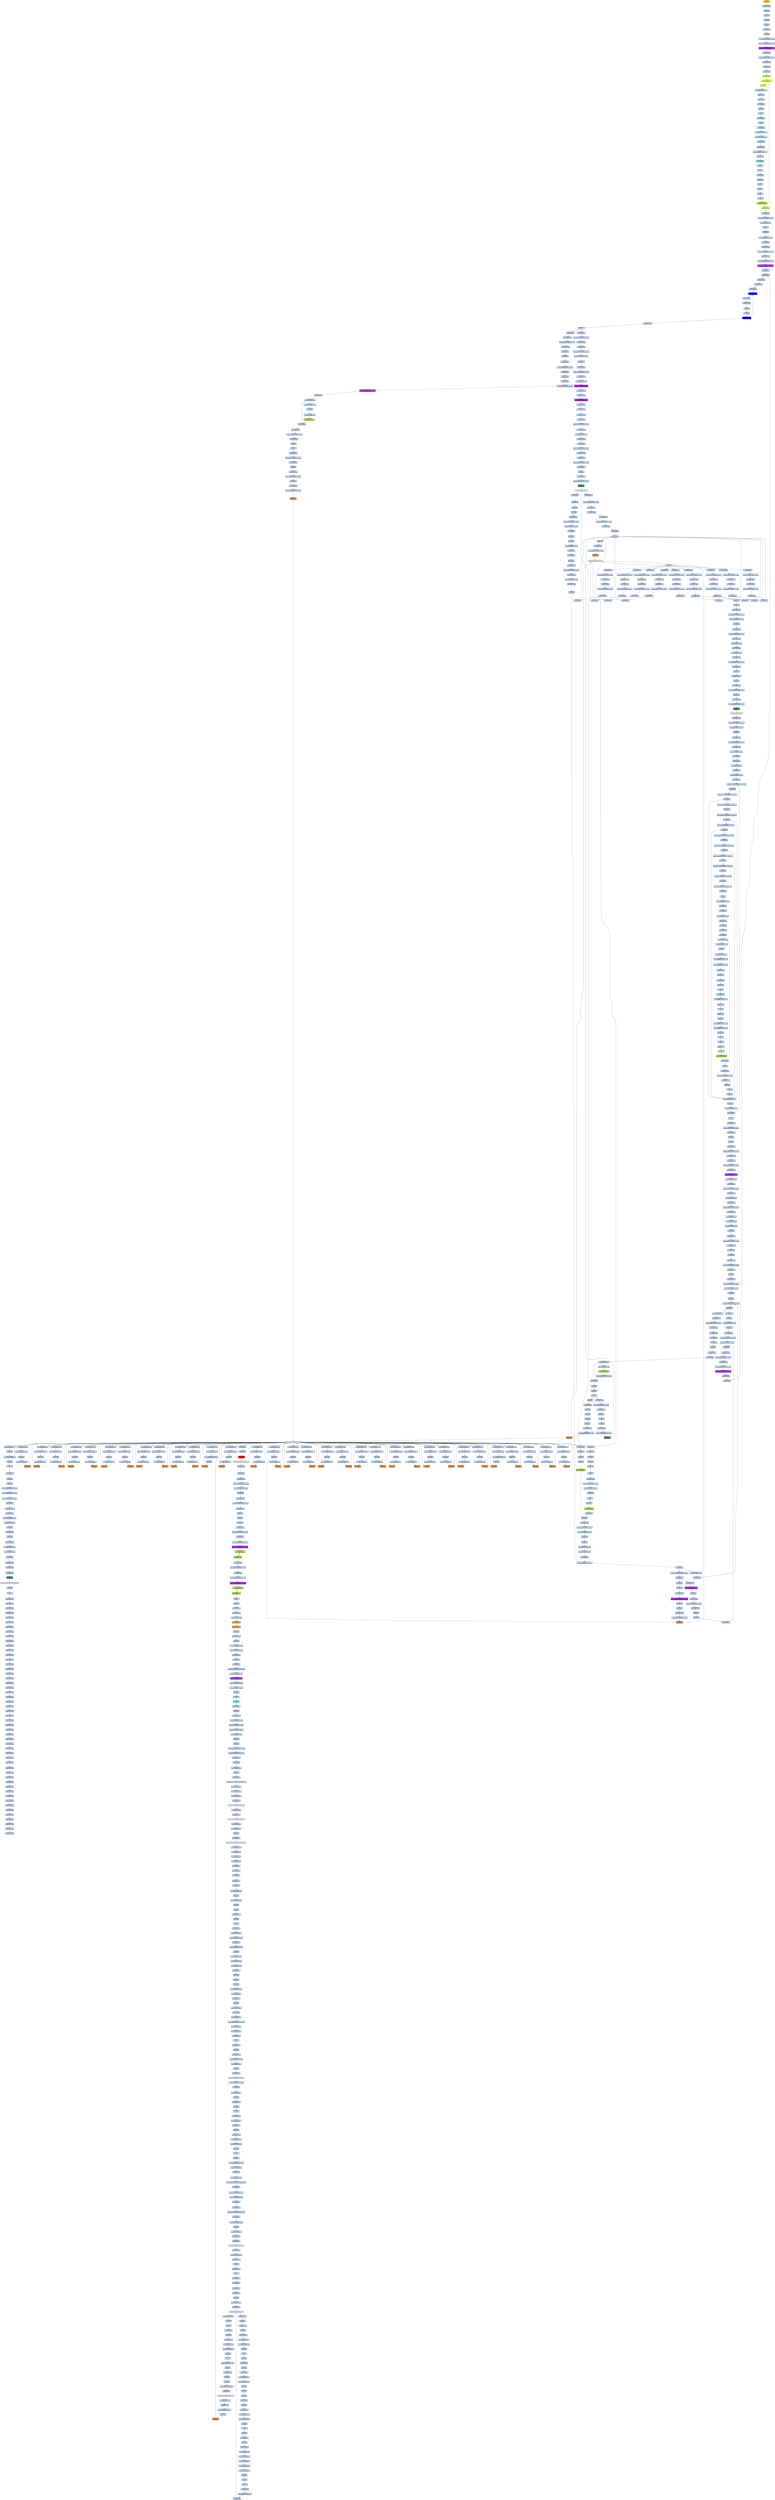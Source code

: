 strict digraph G {
	graph [bgcolor=transparent,
		name=G
	];
	node [color=lightsteelblue,
		fillcolor=lightsteelblue,
		shape=rectangle,
		style=filled
	];
	a0x0049e060pushl_ebp	[color=lightgrey,
		fillcolor=orange,
		label="start\npushl %ebp"];
	a0x0049e061movl_esp_ebp	[label="0x0049e061\nmovl %esp, %ebp"];
	a0x0049e060pushl_ebp -> a0x0049e061movl_esp_ebp	[color="#000000"];
	a0x0049e063pushl_ebx	[label="0x0049e063\npushl %ebx"];
	a0x0049e061movl_esp_ebp -> a0x0049e063pushl_ebx	[color="#000000"];
	a0x0049e064pushl_esi	[label="0x0049e064\npushl %esi"];
	a0x0049e063pushl_ebx -> a0x0049e064pushl_esi	[color="#000000"];
	a0x0049e065pushl_edi	[label="0x0049e065\npushl %edi"];
	a0x0049e064pushl_esi -> a0x0049e065pushl_edi	[color="#000000"];
	a0x0049e066pusha_	[label="0x0049e066\npusha "];
	a0x0049e065pushl_edi -> a0x0049e066pusha_	[color="#000000"];
	a0x0049e067call_0x0049e06c	[label="0x0049e067\ncall 0x0049e06c"];
	a0x0049e066pusha_ -> a0x0049e067call_0x0049e06c	[color="#000000"];
	a0x0049e06cpopl_ebp	[label="0x0049e06c\npopl %ebp"];
	a0x0049e067call_0x0049e06c -> a0x0049e06cpopl_ebp	[color="#000000"];
	a0x0049e06dsubl_0x40286cUINT32_ebp	[label="0x0049e06d\nsubl $0x40286c<UINT32>, %ebp"];
	a0x0049e06cpopl_ebp -> a0x0049e06dsubl_0x40286cUINT32_ebp	[color="#000000"];
	a0x0049e073movl_0x40345dUINT32_ecx	[label="0x0049e073\nmovl $0x40345d<UINT32>, %ecx"];
	a0x0049e06dsubl_0x40286cUINT32_ebp -> a0x0049e073movl_0x40345dUINT32_ecx	[color="#000000"];
	a0x0049e078subl_0x4028c6UINT32_ecx	[color=purple,
		fillcolor=purple,
		label="0x0049e078\nsubl $0x4028c6<UINT32>, %ecx"];
	a0x0049e073movl_0x40345dUINT32_ecx -> a0x0049e078subl_0x4028c6UINT32_ecx	[color="#000000"];
	a0x0049e07emovl_ebp_edx	[label="0x0049e07e\nmovl %ebp, %edx"];
	a0x0049e078subl_0x4028c6UINT32_ecx -> a0x0049e07emovl_ebp_edx	[color="#000000"];
	a0x0049e080addl_0x4028c6UINT32_edx	[label="0x0049e080\naddl $0x4028c6<UINT32>, %edx"];
	a0x0049e07emovl_ebp_edx -> a0x0049e080addl_0x4028c6UINT32_edx	[color="#000000"];
	a0x0049e086leal_edx__edi	[label="0x0049e086\nleal (%edx), %edi"];
	a0x0049e080addl_0x4028c6UINT32_edx -> a0x0049e086leal_edx__edi	[color="#000000"];
	a0x0049e088movl_edi_esi	[label="0x0049e088\nmovl %edi, %esi"];
	a0x0049e086leal_edx__edi -> a0x0049e088movl_edi_esi	[color="#000000"];
	a0x0049e08axorl_eax_eax	[label="0x0049e08a\nxorl %eax, %eax"];
	a0x0049e088movl_edi_esi -> a0x0049e08axorl_eax_eax	[color="#000000"];
	a0x0049e08cjmp_0x0049e092	[color=olivedrab1,
		fillcolor=olivedrab1,
		label="0x0049e08c\njmp 0x0049e092"];
	a0x0049e08axorl_eax_eax -> a0x0049e08cjmp_0x0049e092	[color="#000000"];
	a0x0049e092lodsb_ds_esi__al	[color=olivedrab1,
		fillcolor=olivedrab1,
		label="0x0049e092\nlodsb %ds:(%esi), %al"];
	a0x0049e08cjmp_0x0049e092 -> a0x0049e092lodsb_ds_esi__al	[color="#000000"];
	a0x0049e093decb_al	[color=olivedrab1,
		fillcolor=olivedrab1,
		label="0x0049e093\ndecb %al"];
	a0x0049e092lodsb_ds_esi__al -> a0x0049e093decb_al	[color="#000000"];
	a0x0049e095xorb_0x10UINT8_al	[label="0x0049e095\nxorb $0x10<UINT8>, %al"];
	a0x0049e093decb_al -> a0x0049e095xorb_0x10UINT8_al	[color="#000000"];
	a0x0049e097subb_cl_al	[label="0x0049e097\nsubb %cl, %al"];
	a0x0049e095xorb_0x10UINT8_al -> a0x0049e097subb_cl_al	[color="#000000"];
	a0x0049e099subb_cl_al	[label="0x0049e099\nsubb %cl, %al"];
	a0x0049e097subb_cl_al -> a0x0049e099subb_cl_al	[color="#000000"];
	a0x0049e09bjmp_0x0049e09e	[label="0x0049e09b\njmp 0x0049e09e"];
	a0x0049e099subb_cl_al -> a0x0049e09bjmp_0x0049e09e	[color="#000000"];
	a0x0049e09edecb_al	[label="0x0049e09e\ndecb %al"];
	a0x0049e09bjmp_0x0049e09e -> a0x0049e09edecb_al	[color="#000000"];
	a0x0049e0a0stc_	[label="0x0049e0a0\nstc "];
	a0x0049e09edecb_al -> a0x0049e0a0stc_	[color="#000000"];
	a0x0049e0a1jmp_0x0049e0a4	[color=skyblue,
		fillcolor=skyblue,
		label="0x0049e0a1\njmp 0x0049e0a4"];
	a0x0049e0a0stc_ -> a0x0049e0a1jmp_0x0049e0a4	[color="#000000"];
	a0x0049e0a4nop_	[label="0x0049e0a4\nnop "];
	a0x0049e0a1jmp_0x0049e0a4 -> a0x0049e0a4nop_	[color="#000000"];
	a0x0049e0a5jmp_0x0049e0a8	[color=skyblue,
		fillcolor=skyblue,
		label="0x0049e0a5\njmp 0x0049e0a8"];
	a0x0049e0a4nop_ -> a0x0049e0a5jmp_0x0049e0a8	[color="#000000"];
	a0x0049e0a8xorb_0x67UINT8_al	[label="0x0049e0a8\nxorb $0x67<UINT8>, %al"];
	a0x0049e0a5jmp_0x0049e0a8 -> a0x0049e0a8xorb_0x67UINT8_al	[color="#000000"];
	a0x0049e0aasubb_0x49UINT8_al	[label="0x0049e0aa\nsubb $0x49<UINT8>, %al"];
	a0x0049e0a8xorb_0x67UINT8_al -> a0x0049e0aasubb_0x49UINT8_al	[color="#000000"];
	a0x0049e0acjmp_0x0049e0af	[color=skyblue,
		fillcolor=skyblue,
		label="0x0049e0ac\njmp 0x0049e0af"];
	a0x0049e0aasubb_0x49UINT8_al -> a0x0049e0acjmp_0x0049e0af	[color="#000000"];
	a0x0049e0afjmp_0x0049e0b2	[label="0x0049e0af\njmp 0x0049e0b2"];
	a0x0049e0acjmp_0x0049e0af -> a0x0049e0afjmp_0x0049e0b2	[color="#000000"];
	a0x0049e0b2addb_0xffffffe2UINT8_al	[label="0x0049e0b2\naddb $0xffffffe2<UINT8>, %al"];
	a0x0049e0afjmp_0x0049e0b2 -> a0x0049e0b2addb_0xffffffe2UINT8_al	[color="#000000"];
	a0x0049e0b4addb_cl_al	[label="0x0049e0b4\naddb %cl, %al"];
	a0x0049e0b2addb_0xffffffe2UINT8_al -> a0x0049e0b4addb_cl_al	[color="#000000"];
	a0x0049e0b6jmp_0x0049e0b9	[color=skyblue,
		fillcolor=skyblue,
		label="0x0049e0b6\njmp 0x0049e0b9"];
	a0x0049e0b4addb_cl_al -> a0x0049e0b6jmp_0x0049e0b9	[color="#000000"];
	a0x0049e0b9clc_	[label="0x0049e0b9\nclc "];
	a0x0049e0b6jmp_0x0049e0b9 -> a0x0049e0b9clc_	[color="#000000"];
	a0x0049e0bastc_	[label="0x0049e0ba\nstc "];
	a0x0049e0b9clc_ -> a0x0049e0bastc_	[color="#000000"];
	a0x0049e0bbsubb_cl_al	[label="0x0049e0bb\nsubb %cl, %al"];
	a0x0049e0bastc_ -> a0x0049e0bbsubb_cl_al	[color="#000000"];
	a0x0049e0bdaddb_cl_al	[label="0x0049e0bd\naddb %cl, %al"];
	a0x0049e0bbsubb_cl_al -> a0x0049e0bdaddb_cl_al	[color="#000000"];
	a0x0049e0bfnop_	[label="0x0049e0bf\nnop "];
	a0x0049e0bdaddb_cl_al -> a0x0049e0bfnop_	[color="#000000"];
	a0x0049e0c0nop_	[label="0x0049e0c0\nnop "];
	a0x0049e0bfnop_ -> a0x0049e0c0nop_	[color="#000000"];
	a0x0049e0c1nop_	[label="0x0049e0c1\nnop "];
	a0x0049e0c0nop_ -> a0x0049e0c1nop_	[color="#000000"];
	a0x0049e0c2nop_	[label="0x0049e0c2\nnop "];
	a0x0049e0c1nop_ -> a0x0049e0c2nop_	[color="#000000"];
	a0x0049e0c3stosb_al_es_edi_	[color=yellowgreen,
		fillcolor=yellowgreen,
		label="0x0049e0c3\nstosb %al, %es:(%edi)"];
	a0x0049e0c2nop_ -> a0x0049e0c3stosb_al_es_edi_	[color="#000000"];
	a0x0049e0c4loop_0x0049e092	[color=olivedrab1,
		fillcolor=olivedrab1,
		label="0x0049e0c4\nloop 0x0049e092"];
	a0x0049e0c3stosb_al_es_edi_ -> a0x0049e0c4loop_0x0049e092	[color="#000000"];
	a0x0049e0c4loop_0x0049e092 -> a0x0049e092lodsb_ds_esi__al	[color="#000000",
		label=T];
	a0x0049e0c6movl_ebp_edx	[label="0x0049e0c6\nmovl %ebp, %edx"];
	a0x0049e0c4loop_0x0049e092 -> a0x0049e0c6movl_ebp_edx	[color="#000000",
		label=F];
	a0x0049e0c8addl_0x40321fUINT32_edx	[label="0x0049e0c8\naddl $0x40321f<UINT32>, %edx"];
	a0x0049e0c6movl_ebp_edx -> a0x0049e0c8addl_0x40321fUINT32_edx	[color="#000000"];
	a0x0049e0cemovl_0x20esp__eax	[label="0x0049e0ce\nmovl 0x20(%esp), %eax"];
	a0x0049e0c8addl_0x40321fUINT32_edx -> a0x0049e0cemovl_0x20esp__eax	[color="#000000"];
	a0x0049e0d2incl_eax	[label="0x0049e0d2\nincl %eax"];
	a0x0049e0cemovl_0x20esp__eax -> a0x0049e0d2incl_eax	[color="#000000"];
	a0x0049e0d3js_0x0049e0dd	[label="0x0049e0d3\njs 0x0049e0dd"];
	a0x0049e0d2incl_eax -> a0x0049e0d3js_0x0049e0dd	[color="#000000"];
	a0x0049e0d5movl_0x1UINT32_edx_	[label="0x0049e0d5\nmovl $0x1<UINT32>, (%edx)"];
	a0x0049e0d3js_0x0049e0dd -> a0x0049e0d5movl_0x1UINT32_edx_	[color="#000000",
		label=F];
	a0x0049e0dbjmp_0x0049e0e3	[label="0x0049e0db\njmp 0x0049e0e3"];
	a0x0049e0d5movl_0x1UINT32_edx_ -> a0x0049e0dbjmp_0x0049e0e3	[color="#000000"];
	a0x0049e0e3movl_ebp_edx	[label="0x0049e0e3\nmovl %ebp, %edx"];
	a0x0049e0dbjmp_0x0049e0e3 -> a0x0049e0e3movl_ebp_edx	[color="#000000"];
	a0x0049e0e5addl_0x402866UINT32_edx	[label="0x0049e0e5\naddl $0x402866<UINT32>, %edx"];
	a0x0049e0e3movl_ebp_edx -> a0x0049e0e5addl_0x402866UINT32_edx	[color="#000000"];
	a0x0049e0ebleal_edx__eax	[label="0x0049e0eb\nleal (%edx), %eax"];
	a0x0049e0e5addl_0x402866UINT32_edx -> a0x0049e0ebleal_edx__eax	[color="#000000"];
	a0x0049e0edmovl_0x403065UINT32_ecx	[label="0x0049e0ed\nmovl $0x403065<UINT32>, %ecx"];
	a0x0049e0ebleal_edx__eax -> a0x0049e0edmovl_0x403065UINT32_ecx	[color="#000000"];
	a0x0049e0f2subl_0x402866UINT32_ecx	[color=purple,
		fillcolor=purple,
		label="0x0049e0f2\nsubl $0x402866<UINT32>, %ecx"];
	a0x0049e0edmovl_0x403065UINT32_ecx -> a0x0049e0f2subl_0x402866UINT32_ecx	[color="#000000"];
	a0x0049e0f8call_0x0049e401	[label="0x0049e0f8\ncall 0x0049e401"];
	a0x0049e0f2subl_0x402866UINT32_ecx -> a0x0049e0f8call_0x0049e401	[color="#000000"];
	a0x0049e401movl_eax_edi	[label="0x0049e401\nmovl %eax, %edi"];
	a0x0049e0f8call_0x0049e401 -> a0x0049e401movl_eax_edi	[color="#000000"];
	a0x0049e403xorl_eax_eax	[label="0x0049e403\nxorl %eax, %eax"];
	a0x0049e401movl_eax_edi -> a0x0049e403xorl_eax_eax	[color="#000000"];
	a0x0049e405xorl_ebx_ebx	[label="0x0049e405\nxorl %ebx, %ebx"];
	a0x0049e403xorl_eax_eax -> a0x0049e405xorl_ebx_ebx	[color="#000000"];
	a0x0049e407xorl_edx_edx	[label="0x0049e407\nxorl %edx, %edx"];
	a0x0049e405xorl_ebx_ebx -> a0x0049e407xorl_edx_edx	[color="#000000"];
	a0x0049e409movb_edi__al	[color=blue,
		fillcolor=blue,
		label="0x0049e409\nmovb (%edi), %al"];
	a0x0049e407xorl_edx_edx -> a0x0049e409movb_edi__al	[color="#000000"];
	a0x0049e40bmull_edx_eax	[label="0x0049e40b\nmull %edx, %eax"];
	a0x0049e409movb_edi__al -> a0x0049e40bmull_edx_eax	[color="#000000"];
	a0x0049e40daddl_eax_ebx	[label="0x0049e40d\naddl %eax, %ebx"];
	a0x0049e40bmull_edx_eax -> a0x0049e40daddl_eax_ebx	[color="#000000"];
	a0x0049e40fincl_edx	[label="0x0049e40f\nincl %edx"];
	a0x0049e40daddl_eax_ebx -> a0x0049e40fincl_edx	[color="#000000"];
	a0x0049e410incl_edi	[label="0x0049e410\nincl %edi"];
	a0x0049e40fincl_edx -> a0x0049e410incl_edi	[color="#000000"];
	a0x0049e411loop_0x0049e409	[color=blue,
		fillcolor=blue,
		label="0x0049e411\nloop 0x0049e409"];
	a0x0049e410incl_edi -> a0x0049e411loop_0x0049e409	[color="#000000"];
	a0x0049e411loop_0x0049e409 -> a0x0049e409movb_edi__al	[color="#000000",
		label=T];
	a0x0049e413xchgl_eax_ebx	[label="0x0049e413\nxchgl %eax, %ebx"];
	a0x0049e411loop_0x0049e409 -> a0x0049e413xchgl_eax_ebx	[color="#000000",
		label=F];
	a0x0049e414ret	[label="0x0049e414\nret"];
	a0x0049e413xchgl_eax_ebx -> a0x0049e414ret	[color="#000000"];
	a0x0049e0fdmovl_ebp_edx	[label="0x0049e0fd\nmovl %ebp, %edx"];
	a0x0049e414ret -> a0x0049e0fdmovl_ebp_edx	[color="#000000"];
	a0x0049e815jmp_0x0049e819	[label="0x0049e815\njmp 0x0049e819"];
	a0x0049e414ret -> a0x0049e815jmp_0x0049e819	[color="#000000"];
	a0x0049e0ffaddl_0x40321bUINT32_edx	[label="0x0049e0ff\naddl $0x40321b<UINT32>, %edx"];
	a0x0049e0fdmovl_ebp_edx -> a0x0049e0ffaddl_0x40321bUINT32_edx	[color="#000000"];
	a0x0049e105movl_eax_edx_	[label="0x0049e105\nmovl %eax, (%edx)"];
	a0x0049e0ffaddl_0x40321bUINT32_edx -> a0x0049e105movl_eax_edx_	[color="#000000"];
	a0x0049e107movl_ebp_edx	[label="0x0049e107\nmovl %ebp, %edx"];
	a0x0049e105movl_eax_edx_ -> a0x0049e107movl_ebp_edx	[color="#000000"];
	a0x0049e109addl_0x403213UINT32_edx	[label="0x0049e109\naddl $0x403213<UINT32>, %edx"];
	a0x0049e107movl_ebp_edx -> a0x0049e109addl_0x403213UINT32_edx	[color="#000000"];
	a0x0049e10ftestl_0x1UINT32_edx_	[label="0x0049e10f\ntestl $0x1<UINT32>, (%edx)"];
	a0x0049e109addl_0x403213UINT32_edx -> a0x0049e10ftestl_0x1UINT32_edx_	[color="#000000"];
	a0x0049e115je_0x0049e15f	[label="0x0049e115\nje 0x0049e15f"];
	a0x0049e10ftestl_0x1UINT32_edx_ -> a0x0049e115je_0x0049e15f	[color="#000000"];
	a0x0049e15fmovl_ebp_edx	[label="0x0049e15f\nmovl %ebp, %edx"];
	a0x0049e115je_0x0049e15f -> a0x0049e15fmovl_ebp_edx	[color="#000000",
		label=T];
	a0x0049e161addl_0x40320bUINT32_edx	[label="0x0049e161\naddl $0x40320b<UINT32>, %edx"];
	a0x0049e15fmovl_ebp_edx -> a0x0049e161addl_0x40320bUINT32_edx	[color="#000000"];
	a0x0049e167movl_edx__eax	[label="0x0049e167\nmovl (%edx), %eax"];
	a0x0049e161addl_0x40320bUINT32_edx -> a0x0049e167movl_edx__eax	[color="#000000"];
	a0x0049e169addl_0x3ceax__eax	[label="0x0049e169\naddl 0x3c(%eax), %eax"];
	a0x0049e167movl_edx__eax -> a0x0049e169addl_0x3ceax__eax	[color="#000000"];
	a0x0049e16caddl_0x80UINT32_eax	[color=purple,
		fillcolor=purple,
		label="0x0049e16c\naddl $0x80<UINT32>, %eax"];
	a0x0049e169addl_0x3ceax__eax -> a0x0049e16caddl_0x80UINT32_eax	[color="#000000"];
	a0x0049e171movl_eax__ecx	[label="0x0049e171\nmovl (%eax), %ecx"];
	a0x0049e16caddl_0x80UINT32_eax -> a0x0049e171movl_eax__ecx	[color="#000000"];
	a0x0049e173addl_edx__ecx	[label="0x0049e173\naddl (%edx), %ecx"];
	a0x0049e171movl_eax__ecx -> a0x0049e173addl_edx__ecx	[color="#000000"];
	a0x0049e175addl_0x10UINT8_ecx	[color=purple,
		fillcolor=purple,
		label="0x0049e175\naddl $0x10<UINT8>, %ecx"];
	a0x0049e173addl_edx__ecx -> a0x0049e175addl_0x10UINT8_ecx	[color="#000000"];
	a0x0049e178movl_ecx__eax	[label="0x0049e178\nmovl (%ecx), %eax"];
	a0x0049e175addl_0x10UINT8_ecx -> a0x0049e178movl_ecx__eax	[color="#000000"];
	a0x0049e17aaddl_edx__eax	[label="0x0049e17a\naddl (%edx), %eax"];
	a0x0049e178movl_ecx__eax -> a0x0049e17aaddl_edx__eax	[color="#000000"];
	a0x0049e17cmovl_eax__ebx	[label="0x0049e17c\nmovl (%eax), %ebx"];
	a0x0049e17aaddl_edx__eax -> a0x0049e17cmovl_eax__ebx	[color="#000000"];
	a0x0049e17emovl_ebp_edx	[label="0x0049e17e\nmovl %ebp, %edx"];
	a0x0049e17cmovl_eax__ebx -> a0x0049e17emovl_ebp_edx	[color="#000000"];
	a0x0049e180addl_0x403397UINT32_edx	[label="0x0049e180\naddl $0x403397<UINT32>, %edx"];
	a0x0049e17emovl_ebp_edx -> a0x0049e180addl_0x403397UINT32_edx	[color="#000000"];
	a0x0049e186movl_ebx_edx_	[label="0x0049e186\nmovl %ebx, (%edx)"];
	a0x0049e180addl_0x403397UINT32_edx -> a0x0049e186movl_ebx_edx_	[color="#000000"];
	a0x0049e188addl_0x4UINT8_eax	[label="0x0049e188\naddl $0x4<UINT8>, %eax"];
	a0x0049e186movl_ebx_edx_ -> a0x0049e188addl_0x4UINT8_eax	[color="#000000"];
	a0x0049e18bmovl_eax__ebx	[label="0x0049e18b\nmovl (%eax), %ebx"];
	a0x0049e188addl_0x4UINT8_eax -> a0x0049e18bmovl_eax__ebx	[color="#000000"];
	a0x0049e18dmovl_ebp_edx	[label="0x0049e18d\nmovl %ebp, %edx"];
	a0x0049e18bmovl_eax__ebx -> a0x0049e18dmovl_ebp_edx	[color="#000000"];
	a0x0049e18faddl_0x40339bUINT32_edx	[label="0x0049e18f\naddl $0x40339b<UINT32>, %edx"];
	a0x0049e18dmovl_ebp_edx -> a0x0049e18faddl_0x40339bUINT32_edx	[color="#000000"];
	a0x0049e195movl_ebx_edx_	[label="0x0049e195\nmovl %ebx, (%edx)"];
	a0x0049e18faddl_0x40339bUINT32_edx -> a0x0049e195movl_ebx_edx_	[color="#000000"];
	a0x0049e197movl_ebp_edx	[label="0x0049e197\nmovl %ebp, %edx"];
	a0x0049e195movl_ebx_edx_ -> a0x0049e197movl_ebp_edx	[color="#000000"];
	a0x0049e199addl_0x40339fUINT32_edx	[label="0x0049e199\naddl $0x40339f<UINT32>, %edx"];
	a0x0049e197movl_ebp_edx -> a0x0049e199addl_0x40339fUINT32_edx	[color="#000000"];
	a0x0049e19fleal_edx__eax	[label="0x0049e19f\nleal (%edx), %eax"];
	a0x0049e199addl_0x40339fUINT32_edx -> a0x0049e19fleal_edx__eax	[color="#000000"];
	a0x0049e1a1pushl_eax	[label="0x0049e1a1\npushl %eax"];
	a0x0049e19fleal_edx__eax -> a0x0049e1a1pushl_eax	[color="#000000"];
	a0x0049e1a2movl_ebp_edx	[label="0x0049e1a2\nmovl %ebp, %edx"];
	a0x0049e1a1pushl_eax -> a0x0049e1a2movl_ebp_edx	[color="#000000"];
	a0x0049e1a4addl_0x403397UINT32_edx	[label="0x0049e1a4\naddl $0x403397<UINT32>, %edx"];
	a0x0049e1a2movl_ebp_edx -> a0x0049e1a4addl_0x403397UINT32_edx	[color="#000000"];
	a0x0049e1aacall_edx_	[color=seagreen,
		fillcolor=seagreen,
		label="0x0049e1aa\ncall (%edx)"];
	a0x0049e1a4addl_0x403397UINT32_edx -> a0x0049e1aacall_edx_	[color="#000000"];
	LoadLibraryA_kernel32_dll	[color=lightgrey,
		fillcolor=lightgrey,
		label="LoadLibraryA@kernel32.dll"];
	a0x0049e1aacall_edx_ -> LoadLibraryA_kernel32_dll	[color="#000000"];
	a0x0049e1acmovl_ebp_edx	[label="0x0049e1ac\nmovl %ebp, %edx"];
	LoadLibraryA_kernel32_dll -> a0x0049e1acmovl_ebp_edx	[color="#000000"];
	a0x0049e67atestl_eax_eax	[label="0x0049e67a\ntestl %eax, %eax"];
	LoadLibraryA_kernel32_dll -> a0x0049e67atestl_eax_eax	[color="#000000"];
	a0x0049e1aeaddl_0x4033acUINT32_edx	[label="0x0049e1ae\naddl $0x4033ac<UINT32>, %edx"];
	a0x0049e1acmovl_ebp_edx -> a0x0049e1aeaddl_0x4033acUINT32_edx	[color="#000000"];
	a0x0049e1b4movl_eax_esi	[label="0x0049e1b4\nmovl %eax, %esi"];
	a0x0049e1aeaddl_0x4033acUINT32_edx -> a0x0049e1b4movl_eax_esi	[color="#000000"];
	a0x0049e1b6movl_eax_edx_	[label="0x0049e1b6\nmovl %eax, (%edx)"];
	a0x0049e1b4movl_eax_esi -> a0x0049e1b6movl_eax_edx_	[color="#000000"];
	a0x0049e1b8movl_ebp_edx	[label="0x0049e1b8\nmovl %ebp, %edx"];
	a0x0049e1b6movl_eax_edx_ -> a0x0049e1b8movl_ebp_edx	[color="#000000"];
	a0x0049e1baaddl_0x4033b0UINT32_edx	[label="0x0049e1ba\naddl $0x4033b0<UINT32>, %edx"];
	a0x0049e1b8movl_ebp_edx -> a0x0049e1baaddl_0x4033b0UINT32_edx	[color="#000000"];
	a0x0049e1c0leal_edx__eax	[label="0x0049e1c0\nleal (%edx), %eax"];
	a0x0049e1baaddl_0x4033b0UINT32_edx -> a0x0049e1c0leal_edx__eax	[color="#000000"];
	a0x0049e1c2call_0x0049e2a5	[label="0x0049e1c2\ncall 0x0049e2a5"];
	a0x0049e1c0leal_edx__eax -> a0x0049e1c2call_0x0049e2a5	[color="#000000"];
	a0x0049e2a5pushl_eax	[label="0x0049e2a5\npushl %eax"];
	a0x0049e1c2call_0x0049e2a5 -> a0x0049e2a5pushl_eax	[color="#000000"];
	a0x0049e2a6pushl_esi	[label="0x0049e2a6\npushl %esi"];
	a0x0049e2a5pushl_eax -> a0x0049e2a6pushl_esi	[color="#000000"];
	a0x0049e2a7movl_ebp_edx	[label="0x0049e2a7\nmovl %ebp, %edx"];
	a0x0049e2a6pushl_esi -> a0x0049e2a7movl_ebp_edx	[color="#000000"];
	a0x0049e2a9addl_0x40339bUINT32_edx	[label="0x0049e2a9\naddl $0x40339b<UINT32>, %edx"];
	a0x0049e2a7movl_ebp_edx -> a0x0049e2a9addl_0x40339bUINT32_edx	[color="#000000"];
	a0x0049e2afcall_edx_	[color=peru,
		fillcolor=peru,
		label="0x0049e2af\ncall (%edx)"];
	a0x0049e2a9addl_0x40339bUINT32_edx -> a0x0049e2afcall_edx_	[color="#000000"];
	GetProcAddress_kernel32_dll	[color=lightgrey,
		fillcolor=lightgrey,
		label="GetProcAddress@kernel32.dll"];
	a0x0049e2afcall_edx_ -> GetProcAddress_kernel32_dll	[color="#000000"];
	a0x0049e2b1ret	[label="0x0049e2b1\nret"];
	GetProcAddress_kernel32_dll -> a0x0049e2b1ret	[color="#000000"];
	a0x0049e700orl_eax_eax	[label="0x0049e700\norl %eax, %eax"];
	GetProcAddress_kernel32_dll -> a0x0049e700orl_eax_eax	[color="#000000"];
	a0x0049e749testl_eax_eax	[label="0x0049e749\ntestl %eax, %eax"];
	GetProcAddress_kernel32_dll -> a0x0049e749testl_eax_eax	[color="#000000"];
	a0x0049e1c7movl_ebp_edx	[label="0x0049e1c7\nmovl %ebp, %edx"];
	a0x0049e2b1ret -> a0x0049e1c7movl_ebp_edx	[color="#000000"];
	a0x0049e1e0movl_ebp_edx	[label="0x0049e1e0\nmovl %ebp, %edx"];
	a0x0049e2b1ret -> a0x0049e1e0movl_ebp_edx	[color="#000000"];
	a0x0049e1f9movl_ebp_edx	[label="0x0049e1f9\nmovl %ebp, %edx"];
	a0x0049e2b1ret -> a0x0049e1f9movl_ebp_edx	[color="#000000"];
	a0x0049e212movl_ebp_edx	[label="0x0049e212\nmovl %ebp, %edx"];
	a0x0049e2b1ret -> a0x0049e212movl_ebp_edx	[color="#000000"];
	a0x0049e22bmovl_ebp_edx	[label="0x0049e22b\nmovl %ebp, %edx"];
	a0x0049e2b1ret -> a0x0049e22bmovl_ebp_edx	[color="#000000"];
	a0x0049e244movl_ebp_edx	[label="0x0049e244\nmovl %ebp, %edx"];
	a0x0049e2b1ret -> a0x0049e244movl_ebp_edx	[color="#000000"];
	a0x0049e25dmovl_ebp_edx	[label="0x0049e25d\nmovl %ebp, %edx"];
	a0x0049e2b1ret -> a0x0049e25dmovl_ebp_edx	[color="#000000"];
	a0x0049e276movl_ebp_edx	[label="0x0049e276\nmovl %ebp, %edx"];
	a0x0049e2b1ret -> a0x0049e276movl_ebp_edx	[color="#000000"];
	a0x0049e28fmovl_ebp_edx	[label="0x0049e28f\nmovl %ebp, %edx"];
	a0x0049e2b1ret -> a0x0049e28fmovl_ebp_edx	[color="#000000"];
	a0x0049e1c9addl_0x4033c1UINT32_edx	[label="0x0049e1c9\naddl $0x4033c1<UINT32>, %edx"];
	a0x0049e1c7movl_ebp_edx -> a0x0049e1c9addl_0x4033c1UINT32_edx	[color="#000000"];
	a0x0049e1cfmovl_eax_edx_	[label="0x0049e1cf\nmovl %eax, (%edx)"];
	a0x0049e1c9addl_0x4033c1UINT32_edx -> a0x0049e1cfmovl_eax_edx_	[color="#000000"];
	a0x0049e1d1movl_ebp_edx	[label="0x0049e1d1\nmovl %ebp, %edx"];
	a0x0049e1cfmovl_eax_edx_ -> a0x0049e1d1movl_ebp_edx	[color="#000000"];
	a0x0049e1d3addl_0x4033c5UINT32_edx	[label="0x0049e1d3\naddl $0x4033c5<UINT32>, %edx"];
	a0x0049e1d1movl_ebp_edx -> a0x0049e1d3addl_0x4033c5UINT32_edx	[color="#000000"];
	a0x0049e1d9leal_edx__eax	[label="0x0049e1d9\nleal (%edx), %eax"];
	a0x0049e1d3addl_0x4033c5UINT32_edx -> a0x0049e1d9leal_edx__eax	[color="#000000"];
	a0x0049e1dbcall_0x0049e2a5	[label="0x0049e1db\ncall 0x0049e2a5"];
	a0x0049e1d9leal_edx__eax -> a0x0049e1dbcall_0x0049e2a5	[color="#000000"];
	a0x0049e1dbcall_0x0049e2a5 -> a0x0049e2a5pushl_eax	[color="#000000"];
	a0x0049e1e2addl_0x4033d4UINT32_edx	[label="0x0049e1e2\naddl $0x4033d4<UINT32>, %edx"];
	a0x0049e1e0movl_ebp_edx -> a0x0049e1e2addl_0x4033d4UINT32_edx	[color="#000000"];
	a0x0049e1e8movl_eax_edx_	[label="0x0049e1e8\nmovl %eax, (%edx)"];
	a0x0049e1e2addl_0x4033d4UINT32_edx -> a0x0049e1e8movl_eax_edx_	[color="#000000"];
	a0x0049e1eamovl_ebp_edx	[label="0x0049e1ea\nmovl %ebp, %edx"];
	a0x0049e1e8movl_eax_edx_ -> a0x0049e1eamovl_ebp_edx	[color="#000000"];
	a0x0049e1ecaddl_0x4033d8UINT32_edx	[label="0x0049e1ec\naddl $0x4033d8<UINT32>, %edx"];
	a0x0049e1eamovl_ebp_edx -> a0x0049e1ecaddl_0x4033d8UINT32_edx	[color="#000000"];
	a0x0049e1f2leal_edx__eax	[label="0x0049e1f2\nleal (%edx), %eax"];
	a0x0049e1ecaddl_0x4033d8UINT32_edx -> a0x0049e1f2leal_edx__eax	[color="#000000"];
	a0x0049e1f4call_0x0049e2a5	[label="0x0049e1f4\ncall 0x0049e2a5"];
	a0x0049e1f2leal_edx__eax -> a0x0049e1f4call_0x0049e2a5	[color="#000000"];
	a0x0049e1f4call_0x0049e2a5 -> a0x0049e2a5pushl_eax	[color="#000000"];
	a0x0049e1fbaddl_0x4033ebUINT32_edx	[label="0x0049e1fb\naddl $0x4033eb<UINT32>, %edx"];
	a0x0049e1f9movl_ebp_edx -> a0x0049e1fbaddl_0x4033ebUINT32_edx	[color="#000000"];
	a0x0049e201movl_eax_edx_	[label="0x0049e201\nmovl %eax, (%edx)"];
	a0x0049e1fbaddl_0x4033ebUINT32_edx -> a0x0049e201movl_eax_edx_	[color="#000000"];
	a0x0049e203movl_ebp_edx	[label="0x0049e203\nmovl %ebp, %edx"];
	a0x0049e201movl_eax_edx_ -> a0x0049e203movl_ebp_edx	[color="#000000"];
	a0x0049e205addl_0x4033efUINT32_edx	[label="0x0049e205\naddl $0x4033ef<UINT32>, %edx"];
	a0x0049e203movl_ebp_edx -> a0x0049e205addl_0x4033efUINT32_edx	[color="#000000"];
	a0x0049e20bleal_edx__eax	[label="0x0049e20b\nleal (%edx), %eax"];
	a0x0049e205addl_0x4033efUINT32_edx -> a0x0049e20bleal_edx__eax	[color="#000000"];
	a0x0049e20dcall_0x0049e2a5	[label="0x0049e20d\ncall 0x0049e2a5"];
	a0x0049e20bleal_edx__eax -> a0x0049e20dcall_0x0049e2a5	[color="#000000"];
	a0x0049e20dcall_0x0049e2a5 -> a0x0049e2a5pushl_eax	[color="#000000"];
	a0x0049e214addl_0x4033fbUINT32_edx	[label="0x0049e214\naddl $0x4033fb<UINT32>, %edx"];
	a0x0049e212movl_ebp_edx -> a0x0049e214addl_0x4033fbUINT32_edx	[color="#000000"];
	a0x0049e21amovl_eax_edx_	[label="0x0049e21a\nmovl %eax, (%edx)"];
	a0x0049e214addl_0x4033fbUINT32_edx -> a0x0049e21amovl_eax_edx_	[color="#000000"];
	a0x0049e21cmovl_ebp_edx	[label="0x0049e21c\nmovl %ebp, %edx"];
	a0x0049e21amovl_eax_edx_ -> a0x0049e21cmovl_ebp_edx	[color="#000000"];
	a0x0049e21eaddl_0x4033ffUINT32_edx	[label="0x0049e21e\naddl $0x4033ff<UINT32>, %edx"];
	a0x0049e21cmovl_ebp_edx -> a0x0049e21eaddl_0x4033ffUINT32_edx	[color="#000000"];
	a0x0049e224leal_edx__eax	[label="0x0049e224\nleal (%edx), %eax"];
	a0x0049e21eaddl_0x4033ffUINT32_edx -> a0x0049e224leal_edx__eax	[color="#000000"];
	a0x0049e226call_0x0049e2a5	[label="0x0049e226\ncall 0x0049e2a5"];
	a0x0049e224leal_edx__eax -> a0x0049e226call_0x0049e2a5	[color="#000000"];
	a0x0049e226call_0x0049e2a5 -> a0x0049e2a5pushl_eax	[color="#000000"];
	a0x0049e22daddl_0x40340bUINT32_edx	[label="0x0049e22d\naddl $0x40340b<UINT32>, %edx"];
	a0x0049e22bmovl_ebp_edx -> a0x0049e22daddl_0x40340bUINT32_edx	[color="#000000"];
	a0x0049e233movl_eax_edx_	[label="0x0049e233\nmovl %eax, (%edx)"];
	a0x0049e22daddl_0x40340bUINT32_edx -> a0x0049e233movl_eax_edx_	[color="#000000"];
	a0x0049e235movl_ebp_edx	[label="0x0049e235\nmovl %ebp, %edx"];
	a0x0049e233movl_eax_edx_ -> a0x0049e235movl_ebp_edx	[color="#000000"];
	a0x0049e237addl_0x40340fUINT32_edx	[label="0x0049e237\naddl $0x40340f<UINT32>, %edx"];
	a0x0049e235movl_ebp_edx -> a0x0049e237addl_0x40340fUINT32_edx	[color="#000000"];
	a0x0049e23dleal_edx__eax	[label="0x0049e23d\nleal (%edx), %eax"];
	a0x0049e237addl_0x40340fUINT32_edx -> a0x0049e23dleal_edx__eax	[color="#000000"];
	a0x0049e23fcall_0x0049e2a5	[label="0x0049e23f\ncall 0x0049e2a5"];
	a0x0049e23dleal_edx__eax -> a0x0049e23fcall_0x0049e2a5	[color="#000000"];
	a0x0049e23fcall_0x0049e2a5 -> a0x0049e2a5pushl_eax	[color="#000000"];
	a0x0049e246addl_0x40341aUINT32_edx	[label="0x0049e246\naddl $0x40341a<UINT32>, %edx"];
	a0x0049e244movl_ebp_edx -> a0x0049e246addl_0x40341aUINT32_edx	[color="#000000"];
	a0x0049e24cmovl_eax_edx_	[label="0x0049e24c\nmovl %eax, (%edx)"];
	a0x0049e246addl_0x40341aUINT32_edx -> a0x0049e24cmovl_eax_edx_	[color="#000000"];
	a0x0049e24emovl_ebp_edx	[label="0x0049e24e\nmovl %ebp, %edx"];
	a0x0049e24cmovl_eax_edx_ -> a0x0049e24emovl_ebp_edx	[color="#000000"];
	a0x0049e250addl_0x40341eUINT32_edx	[label="0x0049e250\naddl $0x40341e<UINT32>, %edx"];
	a0x0049e24emovl_ebp_edx -> a0x0049e250addl_0x40341eUINT32_edx	[color="#000000"];
	a0x0049e256leal_edx__eax	[label="0x0049e256\nleal (%edx), %eax"];
	a0x0049e250addl_0x40341eUINT32_edx -> a0x0049e256leal_edx__eax	[color="#000000"];
	a0x0049e258call_0x0049e2a5	[label="0x0049e258\ncall 0x0049e2a5"];
	a0x0049e256leal_edx__eax -> a0x0049e258call_0x0049e2a5	[color="#000000"];
	a0x0049e258call_0x0049e2a5 -> a0x0049e2a5pushl_eax	[color="#000000"];
	a0x0049e25faddl_0x403427UINT32_edx	[label="0x0049e25f\naddl $0x403427<UINT32>, %edx"];
	a0x0049e25dmovl_ebp_edx -> a0x0049e25faddl_0x403427UINT32_edx	[color="#000000"];
	a0x0049e265movl_eax_edx_	[label="0x0049e265\nmovl %eax, (%edx)"];
	a0x0049e25faddl_0x403427UINT32_edx -> a0x0049e265movl_eax_edx_	[color="#000000"];
	a0x0049e267movl_ebp_edx	[label="0x0049e267\nmovl %ebp, %edx"];
	a0x0049e265movl_eax_edx_ -> a0x0049e267movl_ebp_edx	[color="#000000"];
	a0x0049e269addl_0x40342bUINT32_edx	[label="0x0049e269\naddl $0x40342b<UINT32>, %edx"];
	a0x0049e267movl_ebp_edx -> a0x0049e269addl_0x40342bUINT32_edx	[color="#000000"];
	a0x0049e26fleal_edx__eax	[label="0x0049e26f\nleal (%edx), %eax"];
	a0x0049e269addl_0x40342bUINT32_edx -> a0x0049e26fleal_edx__eax	[color="#000000"];
	a0x0049e271call_0x0049e2a5	[label="0x0049e271\ncall 0x0049e2a5"];
	a0x0049e26fleal_edx__eax -> a0x0049e271call_0x0049e2a5	[color="#000000"];
	a0x0049e271call_0x0049e2a5 -> a0x0049e2a5pushl_eax	[color="#000000"];
	a0x0049e278addl_0x403437UINT32_edx	[label="0x0049e278\naddl $0x403437<UINT32>, %edx"];
	a0x0049e276movl_ebp_edx -> a0x0049e278addl_0x403437UINT32_edx	[color="#000000"];
	a0x0049e27emovl_eax_edx_	[label="0x0049e27e\nmovl %eax, (%edx)"];
	a0x0049e278addl_0x403437UINT32_edx -> a0x0049e27emovl_eax_edx_	[color="#000000"];
	a0x0049e280movl_ebp_edx	[label="0x0049e280\nmovl %ebp, %edx"];
	a0x0049e27emovl_eax_edx_ -> a0x0049e280movl_ebp_edx	[color="#000000"];
	a0x0049e282addl_0x40343bUINT32_edx	[label="0x0049e282\naddl $0x40343b<UINT32>, %edx"];
	a0x0049e280movl_ebp_edx -> a0x0049e282addl_0x40343bUINT32_edx	[color="#000000"];
	a0x0049e288leal_edx__eax	[label="0x0049e288\nleal (%edx), %eax"];
	a0x0049e282addl_0x40343bUINT32_edx -> a0x0049e288leal_edx__eax	[color="#000000"];
	a0x0049e28acall_0x0049e2a5	[label="0x0049e28a\ncall 0x0049e2a5"];
	a0x0049e288leal_edx__eax -> a0x0049e28acall_0x0049e2a5	[color="#000000"];
	a0x0049e28acall_0x0049e2a5 -> a0x0049e2a5pushl_eax	[color="#000000"];
	a0x0049e291addl_0x403447UINT32_edx	[label="0x0049e291\naddl $0x403447<UINT32>, %edx"];
	a0x0049e28fmovl_ebp_edx -> a0x0049e291addl_0x403447UINT32_edx	[color="#000000"];
	a0x0049e297movl_eax_edx_	[label="0x0049e297\nmovl %eax, (%edx)"];
	a0x0049e291addl_0x403447UINT32_edx -> a0x0049e297movl_eax_edx_	[color="#000000"];
	a0x0049e299movl_ebp_edx	[label="0x0049e299\nmovl %ebp, %edx"];
	a0x0049e297movl_eax_edx_ -> a0x0049e299movl_ebp_edx	[color="#000000"];
	a0x0049e29baddl_0x402ab2UINT32_edx	[label="0x0049e29b\naddl $0x402ab2<UINT32>, %edx"];
	a0x0049e299movl_ebp_edx -> a0x0049e29baddl_0x402ab2UINT32_edx	[color="#000000"];
	a0x0049e2a1leal_edx__eax	[label="0x0049e2a1\nleal (%edx), %eax"];
	a0x0049e29baddl_0x402ab2UINT32_edx -> a0x0049e2a1leal_edx__eax	[color="#000000"];
	a0x0049e2a3pushl_eax	[label="0x0049e2a3\npushl %eax"];
	a0x0049e2a1leal_edx__eax -> a0x0049e2a3pushl_eax	[color="#000000"];
	a0x0049e2a4ret	[label="0x0049e2a4\nret"];
	a0x0049e2a3pushl_eax -> a0x0049e2a4ret	[color="#000000"];
	a0x0049e2b2movl_ebp_edx	[label="0x0049e2b2\nmovl %ebp, %edx"];
	a0x0049e2a4ret -> a0x0049e2b2movl_ebp_edx	[color="#000000"];
	a0x0049e2b4addl_0x403213UINT32_edx	[label="0x0049e2b4\naddl $0x403213<UINT32>, %edx"];
	a0x0049e2b2movl_ebp_edx -> a0x0049e2b4addl_0x403213UINT32_edx	[color="#000000"];
	a0x0049e2batestl_0x10UINT32_edx_	[label="0x0049e2ba\ntestl $0x10<UINT32>, (%edx)"];
	a0x0049e2b4addl_0x403213UINT32_edx -> a0x0049e2batestl_0x10UINT32_edx_	[color="#000000"];
	a0x0049e2c0je_0x0049e2fd	[label="0x0049e2c0\nje 0x0049e2fd"];
	a0x0049e2batestl_0x10UINT32_edx_ -> a0x0049e2c0je_0x0049e2fd	[color="#000000"];
	a0x0049e2fdmovl_ebp_edx	[label="0x0049e2fd\nmovl %ebp, %edx"];
	a0x0049e2c0je_0x0049e2fd -> a0x0049e2fdmovl_ebp_edx	[color="#000000",
		label=T];
	a0x0049e2ffaddl_0x40320bUINT32_edx	[label="0x0049e2ff\naddl $0x40320b<UINT32>, %edx"];
	a0x0049e2fdmovl_ebp_edx -> a0x0049e2ffaddl_0x40320bUINT32_edx	[color="#000000"];
	a0x0049e305movl_edx__edi	[label="0x0049e305\nmovl (%edx), %edi"];
	a0x0049e2ffaddl_0x40320bUINT32_edx -> a0x0049e305movl_edx__edi	[color="#000000"];
	a0x0049e307addl_0x3cedi__edi	[label="0x0049e307\naddl 0x3c(%edi), %edi"];
	a0x0049e305movl_edx__edi -> a0x0049e307addl_0x3cedi__edi	[color="#000000"];
	a0x0049e30amovl_edx__esi	[label="0x0049e30a\nmovl (%edx), %esi"];
	a0x0049e307addl_0x3cedi__edi -> a0x0049e30amovl_edx__esi	[color="#000000"];
	a0x0049e30cmovl_0x54edi__ecx	[label="0x0049e30c\nmovl 0x54(%edi), %ecx"];
	a0x0049e30amovl_edx__esi -> a0x0049e30cmovl_0x54edi__ecx	[color="#000000"];
	a0x0049e30fmovl_ebp_edx	[label="0x0049e30f\nmovl %ebp, %edx"];
	a0x0049e30cmovl_0x54edi__ecx -> a0x0049e30fmovl_ebp_edx	[color="#000000"];
	a0x0049e311addl_0x403479UINT32_edx	[label="0x0049e311\naddl $0x403479<UINT32>, %edx"];
	a0x0049e30fmovl_ebp_edx -> a0x0049e311addl_0x403479UINT32_edx	[color="#000000"];
	a0x0049e317leal_edx__eax	[label="0x0049e317\nleal (%edx), %eax"];
	a0x0049e311addl_0x403479UINT32_edx -> a0x0049e317leal_edx__eax	[color="#000000"];
	a0x0049e319pushl_eax	[label="0x0049e319\npushl %eax"];
	a0x0049e317leal_edx__eax -> a0x0049e319pushl_eax	[color="#000000"];
	a0x0049e31apushl_0x4UINT8	[label="0x0049e31a\npushl $0x4<UINT8>"];
	a0x0049e319pushl_eax -> a0x0049e31apushl_0x4UINT8	[color="#000000"];
	a0x0049e31cpushl_ecx	[label="0x0049e31c\npushl %ecx"];
	a0x0049e31apushl_0x4UINT8 -> a0x0049e31cpushl_ecx	[color="#000000"];
	a0x0049e31dmovl_ebp_edx	[label="0x0049e31d\nmovl %ebp, %edx"];
	a0x0049e31cpushl_ecx -> a0x0049e31dmovl_ebp_edx	[color="#000000"];
	a0x0049e31faddl_0x40320bUINT32_edx	[label="0x0049e31f\naddl $0x40320b<UINT32>, %edx"];
	a0x0049e31dmovl_ebp_edx -> a0x0049e31faddl_0x40320bUINT32_edx	[color="#000000"];
	a0x0049e325pushl_edx_	[label="0x0049e325\npushl (%edx)"];
	a0x0049e31faddl_0x40320bUINT32_edx -> a0x0049e325pushl_edx_	[color="#000000"];
	a0x0049e327movl_ebp_edx	[label="0x0049e327\nmovl %ebp, %edx"];
	a0x0049e325pushl_edx_ -> a0x0049e327movl_ebp_edx	[color="#000000"];
	a0x0049e329addl_0x4033d4UINT32_edx	[label="0x0049e329\naddl $0x4033d4<UINT32>, %edx"];
	a0x0049e327movl_ebp_edx -> a0x0049e329addl_0x4033d4UINT32_edx	[color="#000000"];
	a0x0049e32fcall_edx_	[color=seagreen,
		fillcolor=seagreen,
		label="0x0049e32f\ncall (%edx)"];
	a0x0049e329addl_0x4033d4UINT32_edx -> a0x0049e32fcall_edx_	[color="#000000"];
	VirtualProtect_Kernel32_dll	[color=lightgrey,
		fillcolor=lightgrey,
		label="VirtualProtect@Kernel32.dll"];
	a0x0049e32fcall_edx_ -> VirtualProtect_Kernel32_dll	[color="#000000"];
	a0x0049e331movl_ebp_edx	[label="0x0049e331\nmovl %ebp, %edx"];
	VirtualProtect_Kernel32_dll -> a0x0049e331movl_ebp_edx	[color="#000000"];
	a0x0049e333addl_0x403213UINT32_edx	[label="0x0049e333\naddl $0x403213<UINT32>, %edx"];
	a0x0049e331movl_ebp_edx -> a0x0049e333addl_0x403213UINT32_edx	[color="#000000"];
	a0x0049e339testl_0x8UINT32_edx_	[label="0x0049e339\ntestl $0x8<UINT32>, (%edx)"];
	a0x0049e333addl_0x403213UINT32_edx -> a0x0049e339testl_0x8UINT32_edx_	[color="#000000"];
	a0x0049e33fje_0x0049e42e	[label="0x0049e33f\nje 0x0049e42e"];
	a0x0049e339testl_0x8UINT32_edx_ -> a0x0049e33fje_0x0049e42e	[color="#000000"];
	a0x0049e42emovl_ebp_edx	[label="0x0049e42e\nmovl %ebp, %edx"];
	a0x0049e33fje_0x0049e42e -> a0x0049e42emovl_ebp_edx	[color="#000000",
		label=T];
	a0x0049e430addl_0x40320bUINT32_edx	[label="0x0049e430\naddl $0x40320b<UINT32>, %edx"];
	a0x0049e42emovl_ebp_edx -> a0x0049e430addl_0x40320bUINT32_edx	[color="#000000"];
	a0x0049e436movl_edx__eax	[label="0x0049e436\nmovl (%edx), %eax"];
	a0x0049e430addl_0x40320bUINT32_edx -> a0x0049e436movl_edx__eax	[color="#000000"];
	a0x0049e438movl_0x1UINT32_ebx	[label="0x0049e438\nmovl $0x1<UINT32>, %ebx"];
	a0x0049e436movl_edx__eax -> a0x0049e438movl_0x1UINT32_ebx	[color="#000000"];
	a0x0049e43dcall_0x0049e494	[label="0x0049e43d\ncall 0x0049e494"];
	a0x0049e438movl_0x1UINT32_ebx -> a0x0049e43dcall_0x0049e494	[color="#000000"];
	a0x0049e494movl_eax_edi	[label="0x0049e494\nmovl %eax, %edi"];
	a0x0049e43dcall_0x0049e494 -> a0x0049e494movl_eax_edi	[color="#000000"];
	a0x0049e496addl_0x3cedi__edi	[label="0x0049e496\naddl 0x3c(%edi), %edi"];
	a0x0049e494movl_eax_edi -> a0x0049e496addl_0x3cedi__edi	[color="#000000"];
	a0x0049e499movl_edi_esi	[label="0x0049e499\nmovl %edi, %esi"];
	a0x0049e496addl_0x3cedi__edi -> a0x0049e499movl_edi_esi	[color="#000000"];
	a0x0049e49baddl_0xf8UINT32_esi	[label="0x0049e49b\naddl $0xf8<UINT32>, %esi"];
	a0x0049e499movl_edi_esi -> a0x0049e49baddl_0xf8UINT32_esi	[color="#000000"];
	a0x0049e4a1xorl_edx_edx	[label="0x0049e4a1\nxorl %edx, %edx"];
	a0x0049e49baddl_0xf8UINT32_esi -> a0x0049e4a1xorl_edx_edx	[color="#000000"];
	a0x0049e4a3cmpl_0x63727372UINT32_ds_esi_	[label="0x0049e4a3\ncmpl $0x63727372<UINT32>, %ds:(%esi)"];
	a0x0049e4a1xorl_edx_edx -> a0x0049e4a3cmpl_0x63727372UINT32_ds_esi_	[color="#000000"];
	a0x0049e4aaje_0x0049e53f	[label="0x0049e4aa\nje 0x0049e53f"];
	a0x0049e4a3cmpl_0x63727372UINT32_ds_esi_ -> a0x0049e4aaje_0x0049e53f	[color="#000000"];
	a0x0049e4b0cmpl_0x7273722eUINT32_ds_esi_	[label="0x0049e4b0\ncmpl $0x7273722e<UINT32>, %ds:(%esi)"];
	a0x0049e4aaje_0x0049e53f -> a0x0049e4b0cmpl_0x7273722eUINT32_ds_esi_	[color="#000000",
		label=F];
	a0x0049e4b7je_0x0049e53f	[label="0x0049e4b7\nje 0x0049e53f"];
	a0x0049e4b0cmpl_0x7273722eUINT32_ds_esi_ -> a0x0049e4b7je_0x0049e53f	[color="#000000"];
	a0x0049e4bdcmpl_0x6f6c6572UINT32_ds_esi_	[label="0x0049e4bd\ncmpl $0x6f6c6572<UINT32>, %ds:(%esi)"];
	a0x0049e4b7je_0x0049e53f -> a0x0049e4bdcmpl_0x6f6c6572UINT32_ds_esi_	[color="#000000",
		label=F];
	a0x0049e53faddl_0x28UINT8_esi	[label="0x0049e53f\naddl $0x28<UINT8>, %esi"];
	a0x0049e4b7je_0x0049e53f -> a0x0049e53faddl_0x28UINT8_esi	[color="#000000",
		label=T];
	a0x0049e4c4je_0x0049e53f	[label="0x0049e4c4\nje 0x0049e53f"];
	a0x0049e4bdcmpl_0x6f6c6572UINT32_ds_esi_ -> a0x0049e4c4je_0x0049e53f	[color="#000000"];
	a0x0049e4c6cmpl_0x6c65722eUINT32_ds_esi_	[label="0x0049e4c6\ncmpl $0x6c65722e<UINT32>, %ds:(%esi)"];
	a0x0049e4c4je_0x0049e53f -> a0x0049e4c6cmpl_0x6c65722eUINT32_ds_esi_	[color="#000000",
		label=F];
	a0x0049e4cdje_0x0049e53f	[label="0x0049e4cd\nje 0x0049e53f"];
	a0x0049e4c6cmpl_0x6c65722eUINT32_ds_esi_ -> a0x0049e4cdje_0x0049e53f	[color="#000000"];
	a0x0049e4cfcmpl_0x4379UINT32_ds_esi_	[label="0x0049e4cf\ncmpl $0x4379<UINT32>, %ds:(%esi)"];
	a0x0049e4cdje_0x0049e53f -> a0x0049e4cfcmpl_0x4379UINT32_ds_esi_	[color="#000000",
		label=F];
	a0x0049e4cdje_0x0049e53f -> a0x0049e53faddl_0x28UINT8_esi	[color="#000000",
		label=T];
	a0x0049e4d6je_0x0049e53f	[label="0x0049e4d6\nje 0x0049e53f"];
	a0x0049e4cfcmpl_0x4379UINT32_ds_esi_ -> a0x0049e4d6je_0x0049e53f	[color="#000000"];
	a0x0049e4d8cmpl_0x6164652eUINT32_ds_esi_	[label="0x0049e4d8\ncmpl $0x6164652e<UINT32>, %ds:(%esi)"];
	a0x0049e4d6je_0x0049e53f -> a0x0049e4d8cmpl_0x6164652eUINT32_ds_esi_	[color="#000000",
		label=F];
	a0x0049e4d6je_0x0049e53f -> a0x0049e53faddl_0x28UINT8_esi	[color="#000000",
		label=T];
	a0x0049e4dfje_0x0049e53f	[label="0x0049e4df\nje 0x0049e53f"];
	a0x0049e4d8cmpl_0x6164652eUINT32_ds_esi_ -> a0x0049e4dfje_0x0049e53f	[color="#000000"];
	a0x0049e4e1cmpl_0x6164722eUINT32_ds_esi_	[label="0x0049e4e1\ncmpl $0x6164722e<UINT32>, %ds:(%esi)"];
	a0x0049e4dfje_0x0049e53f -> a0x0049e4e1cmpl_0x6164722eUINT32_ds_esi_	[color="#000000",
		label=F];
	a0x0049e4e8je_0x0049e53f	[label="0x0049e4e8\nje 0x0049e53f"];
	a0x0049e4e1cmpl_0x6164722eUINT32_ds_esi_ -> a0x0049e4e8je_0x0049e53f	[color="#000000"];
	a0x0049e4eacmpl_0x6164692eUINT32_ds_esi_	[label="0x0049e4ea\ncmpl $0x6164692e<UINT32>, %ds:(%esi)"];
	a0x0049e4e8je_0x0049e53f -> a0x0049e4eacmpl_0x6164692eUINT32_ds_esi_	[color="#000000",
		label=F];
	a0x0049e4e8je_0x0049e53f -> a0x0049e53faddl_0x28UINT8_esi	[color="#000000",
		label=T];
	a0x0049e4f1je_0x0049e53f	[label="0x0049e4f1\nje 0x0049e53f"];
	a0x0049e4eacmpl_0x6164692eUINT32_ds_esi_ -> a0x0049e4f1je_0x0049e53f	[color="#000000"];
	a0x0049e4f3cmpl_0x736c742eUINT32_ds_esi_	[label="0x0049e4f3\ncmpl $0x736c742e<UINT32>, %ds:(%esi)"];
	a0x0049e4f1je_0x0049e53f -> a0x0049e4f3cmpl_0x736c742eUINT32_ds_esi_	[color="#000000",
		label=F];
	a0x0049e4faje_0x0049e53f	[label="0x0049e4fa\nje 0x0049e53f"];
	a0x0049e4f3cmpl_0x736c742eUINT32_ds_esi_ -> a0x0049e4faje_0x0049e53f	[color="#000000"];
	a0x0049e4fccmpl_0x0UINT8_ds_0x14esi_	[label="0x0049e4fc\ncmpl $0x0<UINT8>, %ds:0x14(%esi)"];
	a0x0049e4faje_0x0049e53f -> a0x0049e4fccmpl_0x0UINT8_ds_0x14esi_	[color="#000000",
		label=F];
	a0x0049e501je_0x0049e53f	[label="0x0049e501\nje 0x0049e53f"];
	a0x0049e4fccmpl_0x0UINT8_ds_0x14esi_ -> a0x0049e501je_0x0049e53f	[color="#000000"];
	a0x0049e503cmpl_0x0UINT8_ds_0x10esi_	[label="0x0049e503\ncmpl $0x0<UINT8>, %ds:0x10(%esi)"];
	a0x0049e501je_0x0049e53f -> a0x0049e503cmpl_0x0UINT8_ds_0x10esi_	[color="#000000",
		label=F];
	a0x0049e508je_0x0049e53f	[label="0x0049e508\nje 0x0049e53f"];
	a0x0049e503cmpl_0x0UINT8_ds_0x10esi_ -> a0x0049e508je_0x0049e53f	[color="#000000"];
	a0x0049e50apusha_	[label="0x0049e50a\npusha "];
	a0x0049e508je_0x0049e53f -> a0x0049e50apusha_	[color="#000000",
		label=F];
	a0x0049e50bmovl_ds_0x10esi__ecx	[label="0x0049e50b\nmovl %ds:0x10(%esi), %ecx"];
	a0x0049e50apusha_ -> a0x0049e50bmovl_ds_0x10esi__ecx	[color="#000000"];
	a0x0049e50forl_ebx_ebx	[label="0x0049e50f\norl %ebx, %ebx"];
	a0x0049e50bmovl_ds_0x10esi__ecx -> a0x0049e50forl_ebx_ebx	[color="#000000"];
	a0x0049e511jne_0x0049e520	[label="0x0049e511\njne 0x0049e520"];
	a0x0049e50forl_ebx_ebx -> a0x0049e511jne_0x0049e520	[color="#000000"];
	a0x0049e520movl_ds_0xcesi__esi	[label="0x0049e520\nmovl %ds:0xc(%esi), %esi"];
	a0x0049e511jne_0x0049e520 -> a0x0049e520movl_ds_0xcesi__esi	[color="#000000",
		label=T];
	a0x0049e524addl_eax_esi	[label="0x0049e524\naddl %eax, %esi"];
	a0x0049e520movl_ds_0xcesi__esi -> a0x0049e524addl_eax_esi	[color="#000000"];
	a0x0049e526call_0x0049e44e	[label="0x0049e526\ncall 0x0049e44e"];
	a0x0049e524addl_eax_esi -> a0x0049e526call_0x0049e44e	[color="#000000"];
	a0x0049e44emovl_esi_edi	[label="0x0049e44e\nmovl %esi, %edi"];
	a0x0049e526call_0x0049e44e -> a0x0049e44emovl_esi_edi	[color="#000000"];
	a0x0049e450jmp_0x0049e456	[label="0x0049e450\njmp 0x0049e456"];
	a0x0049e44emovl_esi_edi -> a0x0049e450jmp_0x0049e456	[color="#000000"];
	a0x0049e456lodsb_ds_esi__al	[label="0x0049e456\nlodsb %ds:(%esi), %al"];
	a0x0049e450jmp_0x0049e456 -> a0x0049e456lodsb_ds_esi__al	[color="#000000"];
	a0x0049e457rolb_0x4dUINT8_al	[label="0x0049e457\nrolb $0x4d<UINT8>, %al"];
	a0x0049e456lodsb_ds_esi__al -> a0x0049e457rolb_0x4dUINT8_al	[color="#000000"];
	a0x0049e45adecb_al	[label="0x0049e45a\ndecb %al"];
	a0x0049e457rolb_0x4dUINT8_al -> a0x0049e45adecb_al	[color="#000000"];
	a0x0049e45crorb_0x7dUINT8_al	[label="0x0049e45c\nrorb $0x7d<UINT8>, %al"];
	a0x0049e45adecb_al -> a0x0049e45crorb_0x7dUINT8_al	[color="#000000"];
	a0x0049e45frorb_0xffffffd9UINT8_al	[label="0x0049e45f\nrorb $0xffffffd9<UINT8>, %al"];
	a0x0049e45crorb_0x7dUINT8_al -> a0x0049e45frorb_0xffffffd9UINT8_al	[color="#000000"];
	a0x0049e462addb_0xffffff83UINT8_al	[label="0x0049e462\naddb $0xffffff83<UINT8>, %al"];
	a0x0049e45frorb_0xffffffd9UINT8_al -> a0x0049e462addb_0xffffff83UINT8_al	[color="#000000"];
	a0x0049e464jmp_0x0049e467	[label="0x0049e464\njmp 0x0049e467"];
	a0x0049e462addb_0xffffff83UINT8_al -> a0x0049e464jmp_0x0049e467	[color="#000000"];
	a0x0049e467addb_cl_al	[label="0x0049e467\naddb %cl, %al"];
	a0x0049e464jmp_0x0049e467 -> a0x0049e467addb_cl_al	[color="#000000"];
	a0x0049e469jmp_0x0049e46c	[color=skyblue,
		fillcolor=skyblue,
		label="0x0049e469\njmp 0x0049e46c"];
	a0x0049e467addb_cl_al -> a0x0049e469jmp_0x0049e46c	[color="#000000"];
	a0x0049e46csubb_cl_al	[label="0x0049e46c\nsubb %cl, %al"];
	a0x0049e469jmp_0x0049e46c -> a0x0049e46csubb_cl_al	[color="#000000"];
	a0x0049e46estc_	[label="0x0049e46e\nstc "];
	a0x0049e46csubb_cl_al -> a0x0049e46estc_	[color="#000000"];
	a0x0049e46fjmp_0x0049e472	[color=skyblue,
		fillcolor=skyblue,
		label="0x0049e46f\njmp 0x0049e472"];
	a0x0049e46estc_ -> a0x0049e46fjmp_0x0049e472	[color="#000000"];
	a0x0049e472rolb_0xffffffaeUINT8_al	[label="0x0049e472\nrolb $0xffffffae<UINT8>, %al"];
	a0x0049e46fjmp_0x0049e472 -> a0x0049e472rolb_0xffffffaeUINT8_al	[color="#000000"];
	a0x0049e475addb_cl_al	[label="0x0049e475\naddb %cl, %al"];
	a0x0049e472rolb_0xffffffaeUINT8_al -> a0x0049e475addb_cl_al	[color="#000000"];
	a0x0049e477clc_	[label="0x0049e477\nclc "];
	a0x0049e475addb_cl_al -> a0x0049e477clc_	[color="#000000"];
	a0x0049e478subb_cl_al	[label="0x0049e478\nsubb %cl, %al"];
	a0x0049e477clc_ -> a0x0049e478subb_cl_al	[color="#000000"];
	a0x0049e47adecb_al	[label="0x0049e47a\ndecb %al"];
	a0x0049e478subb_cl_al -> a0x0049e47adecb_al	[color="#000000"];
	a0x0049e47cxorb_0xffffffd7UINT8_al	[label="0x0049e47c\nxorb $0xffffffd7<UINT8>, %al"];
	a0x0049e47adecb_al -> a0x0049e47cxorb_0xffffffd7UINT8_al	[color="#000000"];
	a0x0049e47esubb_0xffffffd6UINT8_al	[label="0x0049e47e\nsubb $0xffffffd6<UINT8>, %al"];
	a0x0049e47cxorb_0xffffffd7UINT8_al -> a0x0049e47esubb_0xffffffd6UINT8_al	[color="#000000"];
	a0x0049e480subb_cl_al	[label="0x0049e480\nsubb %cl, %al"];
	a0x0049e47esubb_0xffffffd6UINT8_al -> a0x0049e480subb_cl_al	[color="#000000"];
	a0x0049e482clc_	[label="0x0049e482\nclc "];
	a0x0049e480subb_cl_al -> a0x0049e482clc_	[color="#000000"];
	a0x0049e483nop_	[label="0x0049e483\nnop "];
	a0x0049e482clc_ -> a0x0049e483nop_	[color="#000000"];
	a0x0049e484addb_cl_al	[label="0x0049e484\naddb %cl, %al"];
	a0x0049e483nop_ -> a0x0049e484addb_cl_al	[color="#000000"];
	a0x0049e486nop_	[label="0x0049e486\nnop "];
	a0x0049e484addb_cl_al -> a0x0049e486nop_	[color="#000000"];
	a0x0049e487stosb_al_es_edi_	[color=yellowgreen,
		fillcolor=yellowgreen,
		label="0x0049e487\nstosb %al, %es:(%edi)"];
	a0x0049e486nop_ -> a0x0049e487stosb_al_es_edi_	[color="#000000"];
	a0x0049e488loop_0x0049e456	[label="0x0049e488\nloop 0x0049e456"];
	a0x0049e487stosb_al_es_edi_ -> a0x0049e488loop_0x0049e456	[color="#000000"];
	a0x0049e488loop_0x0049e456 -> a0x0049e456lodsb_ds_esi__al	[color="#000000",
		label=T];
	a0x0049e48aret	[label="0x0049e48a\nret"];
	a0x0049e488loop_0x0049e456 -> a0x0049e48aret	[color="#000000",
		label=F];
	a0x0049e52bmovl_ebp_edx	[label="0x0049e52b\nmovl %ebp, %edx"];
	a0x0049e48aret -> a0x0049e52bmovl_ebp_edx	[color="#000000"];
	a0x0049e52daddl_0x402d3eUINT32_edx	[label="0x0049e52d\naddl $0x402d3e<UINT32>, %edx"];
	a0x0049e52bmovl_ebp_edx -> a0x0049e52daddl_0x402d3eUINT32_edx	[color="#000000"];
	a0x0049e533leal_edx__eax	[label="0x0049e533\nleal (%edx), %eax"];
	a0x0049e52daddl_0x402d3eUINT32_edx -> a0x0049e533leal_edx__eax	[color="#000000"];
	a0x0049e535pushl_eax	[label="0x0049e535\npushl %eax"];
	a0x0049e533leal_edx__eax -> a0x0049e535pushl_eax	[color="#000000"];
	a0x0049e536ret	[label="0x0049e536\nret"];
	a0x0049e535pushl_eax -> a0x0049e536ret	[color="#000000"];
	a0x0049e53epopa_	[label="0x0049e53e\npopa "];
	a0x0049e536ret -> a0x0049e53epopa_	[color="#000000"];
	a0x0049e53epopa_ -> a0x0049e53faddl_0x28UINT8_esi	[color="#000000"];
	a0x0049e542incl_edx	[label="0x0049e542\nincl %edx"];
	a0x0049e53faddl_0x28UINT8_esi -> a0x0049e542incl_edx	[color="#000000"];
	a0x0049e543cmpw_ds_0x6edi__dx	[label="0x0049e543\ncmpw %ds:0x6(%edi), %dx"];
	a0x0049e542incl_edx -> a0x0049e543cmpw_ds_0x6edi__dx	[color="#000000"];
	a0x0049e548jne_0x0049e4a3	[label="0x0049e548\njne 0x0049e4a3"];
	a0x0049e543cmpw_ds_0x6edi__dx -> a0x0049e548jne_0x0049e4a3	[color="#000000"];
	a0x0049e548jne_0x0049e4a3 -> a0x0049e4a3cmpl_0x63727372UINT32_ds_esi_	[color="#000000",
		label=T];
	a0x0049e54eret	[label="0x0049e54e\nret"];
	a0x0049e548jne_0x0049e4a3 -> a0x0049e54eret	[color="#000000",
		label=F];
	a0x0049e442movl_ebp_edx	[label="0x0049e442\nmovl %ebp, %edx"];
	a0x0049e54eret -> a0x0049e442movl_ebp_edx	[color="#000000"];
	a0x0049e444addl_0x402d4fUINT32_edx	[label="0x0049e444\naddl $0x402d4f<UINT32>, %edx"];
	a0x0049e442movl_ebp_edx -> a0x0049e444addl_0x402d4fUINT32_edx	[color="#000000"];
	a0x0049e44aleal_edx__eax	[label="0x0049e44a\nleal (%edx), %eax"];
	a0x0049e444addl_0x402d4fUINT32_edx -> a0x0049e44aleal_edx__eax	[color="#000000"];
	a0x0049e44cpushl_eax	[label="0x0049e44c\npushl %eax"];
	a0x0049e44aleal_edx__eax -> a0x0049e44cpushl_eax	[color="#000000"];
	a0x0049e44dret	[label="0x0049e44d\nret"];
	a0x0049e44cpushl_eax -> a0x0049e44dret	[color="#000000"];
	a0x0049e54fmovl_ebp_edx	[label="0x0049e54f\nmovl %ebp, %edx"];
	a0x0049e44dret -> a0x0049e54fmovl_ebp_edx	[color="#000000"];
	a0x0049e551addl_0x40320bUINT32_edx	[label="0x0049e551\naddl $0x40320b<UINT32>, %edx"];
	a0x0049e54fmovl_ebp_edx -> a0x0049e551addl_0x40320bUINT32_edx	[color="#000000"];
	a0x0049e557movl_edx__ebx	[label="0x0049e557\nmovl (%edx), %ebx"];
	a0x0049e551addl_0x40320bUINT32_edx -> a0x0049e557movl_edx__ebx	[color="#000000"];
	a0x0049e559movl_ebp_edx	[label="0x0049e559\nmovl %ebp, %edx"];
	a0x0049e557movl_edx__ebx -> a0x0049e559movl_ebp_edx	[color="#000000"];
	a0x0049e55baddl_0x40320fUINT32_edx	[label="0x0049e55b\naddl $0x40320f<UINT32>, %edx"];
	a0x0049e559movl_ebp_edx -> a0x0049e55baddl_0x40320fUINT32_edx	[color="#000000"];
	a0x0049e561addl_edx__ebx	[label="0x0049e561\naddl (%edx), %ebx"];
	a0x0049e55baddl_0x40320fUINT32_edx -> a0x0049e561addl_edx__ebx	[color="#000000"];
	a0x0049e563rorl_0x7UINT8_ebx	[color=purple,
		fillcolor=purple,
		label="0x0049e563\nrorl $0x7<UINT8>, %ebx"];
	a0x0049e561addl_edx__ebx -> a0x0049e563rorl_0x7UINT8_ebx	[color="#000000"];
	a0x0049e566movl_ebx_0x10esp_	[label="0x0049e566\nmovl %ebx, 0x10(%esp)"];
	a0x0049e563rorl_0x7UINT8_ebx -> a0x0049e566movl_ebx_0x10esp_	[color="#000000"];
	a0x0049e56amovl_ebp_edx	[label="0x0049e56a\nmovl %ebp, %edx"];
	a0x0049e566movl_ebx_0x10esp_ -> a0x0049e56amovl_ebp_edx	[color="#000000"];
	a0x0049e56caddl_0x40310bUINT32_edx	[label="0x0049e56c\naddl $0x40310b<UINT32>, %edx"];
	a0x0049e56amovl_ebp_edx -> a0x0049e56caddl_0x40310bUINT32_edx	[color="#000000"];
	a0x0049e572leal_edx__ebx	[label="0x0049e572\nleal (%edx), %ebx"];
	a0x0049e56caddl_0x40310bUINT32_edx -> a0x0049e572leal_edx__ebx	[color="#000000"];
	a0x0049e574movl_ebx_0x1cesp_	[label="0x0049e574\nmovl %ebx, 0x1c(%esp)"];
	a0x0049e572leal_edx__ebx -> a0x0049e574movl_ebx_0x1cesp_	[color="#000000"];
	a0x0049e578movl_ebp_edx	[label="0x0049e578\nmovl %ebp, %edx"];
	a0x0049e574movl_ebx_0x1cesp_ -> a0x0049e578movl_ebp_edx	[color="#000000"];
	a0x0049e57aaddl_0x40320bUINT32_edx	[label="0x0049e57a\naddl $0x40320b<UINT32>, %edx"];
	a0x0049e578movl_ebp_edx -> a0x0049e57aaddl_0x40320bUINT32_edx	[color="#000000"];
	a0x0049e580movl_edx__edi	[label="0x0049e580\nmovl (%edx), %edi"];
	a0x0049e57aaddl_0x40320bUINT32_edx -> a0x0049e580movl_edx__edi	[color="#000000"];
	a0x0049e582addl_0x3cedi__edi	[label="0x0049e582\naddl 0x3c(%edi), %edi"];
	a0x0049e580movl_edx__edi -> a0x0049e582addl_0x3cedi__edi	[color="#000000"];
	a0x0049e585movl_0xc0edi__ebx	[label="0x0049e585\nmovl 0xc0(%edi), %ebx"];
	a0x0049e582addl_0x3cedi__edi -> a0x0049e585movl_0xc0edi__ebx	[color="#000000"];
	a0x0049e58bcmpl_0x0UINT8_ebx	[label="0x0049e58b\ncmpl $0x0<UINT8>, %ebx"];
	a0x0049e585movl_0xc0edi__ebx -> a0x0049e58bcmpl_0x0UINT8_ebx	[color="#000000"];
	a0x0049e58eje_0x0049e59b	[label="0x0049e58e\nje 0x0049e59b"];
	a0x0049e58bcmpl_0x0UINT8_ebx -> a0x0049e58eje_0x0049e59b	[color="#000000"];
	a0x0049e59bmovl_ebp_edx	[label="0x0049e59b\nmovl %ebp, %edx"];
	a0x0049e58eje_0x0049e59b -> a0x0049e59bmovl_ebp_edx	[color="#000000",
		label=T];
	a0x0049e59daddl_0x403217UINT32_edx	[label="0x0049e59d\naddl $0x403217<UINT32>, %edx"];
	a0x0049e59bmovl_ebp_edx -> a0x0049e59daddl_0x403217UINT32_edx	[color="#000000"];
	a0x0049e5a3movl_edx__eax	[label="0x0049e5a3\nmovl (%edx), %eax"];
	a0x0049e59daddl_0x403217UINT32_edx -> a0x0049e5a3movl_edx__eax	[color="#000000"];
	a0x0049e5a5orl_eax_eax	[label="0x0049e5a5\norl %eax, %eax"];
	a0x0049e5a3movl_edx__eax -> a0x0049e5a5orl_eax_eax	[color="#000000"];
	a0x0049e5a7je_0x0049e5ba	[label="0x0049e5a7\nje 0x0049e5ba"];
	a0x0049e5a5orl_eax_eax -> a0x0049e5a7je_0x0049e5ba	[color="#000000"];
	a0x0049e5bamovl_ebp_edx	[label="0x0049e5ba\nmovl %ebp, %edx"];
	a0x0049e5a7je_0x0049e5ba -> a0x0049e5bamovl_ebp_edx	[color="#000000",
		label=T];
	a0x0049e5bcaddl_0x403223UINT32_edx	[label="0x0049e5bc\naddl $0x403223<UINT32>, %edx"];
	a0x0049e5bamovl_ebp_edx -> a0x0049e5bcaddl_0x403223UINT32_edx	[color="#000000"];
	a0x0049e5c2leal_edx__esi	[label="0x0049e5c2\nleal (%edx), %esi"];
	a0x0049e5bcaddl_0x403223UINT32_edx -> a0x0049e5c2leal_edx__esi	[color="#000000"];
	a0x0049e5c4pushl_ebx	[label="0x0049e5c4\npushl %ebx"];
	a0x0049e5c2leal_edx__esi -> a0x0049e5c4pushl_ebx	[color="#000000"];
	a0x0049e5c5movl_ebp_ebx	[label="0x0049e5c5\nmovl %ebp, %ebx"];
	a0x0049e5c4pushl_ebx -> a0x0049e5c5movl_ebp_ebx	[color="#000000"];
	a0x0049e5c7addl_0x403213UINT32_ebx	[label="0x0049e5c7\naddl $0x403213<UINT32>, %ebx"];
	a0x0049e5c5movl_ebp_ebx -> a0x0049e5c7addl_0x403213UINT32_ebx	[color="#000000"];
	a0x0049e5cdtestl_0x20UINT32_ebx_	[label="0x0049e5cd\ntestl $0x20<UINT32>, (%ebx)"];
	a0x0049e5c7addl_0x403213UINT32_ebx -> a0x0049e5cdtestl_0x20UINT32_ebx_	[color="#000000"];
	a0x0049e5d3je_0x0049e62f	[label="0x0049e5d3\nje 0x0049e62f"];
	a0x0049e5cdtestl_0x20UINT32_ebx_ -> a0x0049e5d3je_0x0049e62f	[color="#000000"];
	a0x0049e62fpopl_ebx	[label="0x0049e62f\npopl %ebx"];
	a0x0049e5d3je_0x0049e62f -> a0x0049e62fpopl_ebx	[color="#000000",
		label=T];
	a0x0049e630cmpl_0x0UINT8_ds_0x4esi_	[label="0x0049e630\ncmpl $0x0<UINT8>, %ds:0x4(%esi)"];
	a0x0049e62fpopl_ebx -> a0x0049e630cmpl_0x0UINT8_ds_0x4esi_	[color="#000000"];
	a0x0049e635je_0x0049e7c5	[label="0x0049e635\nje 0x0049e7c5"];
	a0x0049e630cmpl_0x0UINT8_ds_0x4esi_ -> a0x0049e635je_0x0049e7c5	[color="#000000"];
	a0x0049e63bmovl_ds_esi__ebx	[label="0x0049e63b\nmovl %ds:(%esi), %ebx"];
	a0x0049e635je_0x0049e7c5 -> a0x0049e63bmovl_ds_esi__ebx	[color="#000000",
		label=F];
	a0x0049e7c5xorl_eax_eax	[label="0x0049e7c5\nxorl %eax, %eax"];
	a0x0049e635je_0x0049e7c5 -> a0x0049e7c5xorl_eax_eax	[color="#000000",
		label=T];
	a0x0049e63emovl_ebp_edx	[label="0x0049e63e\nmovl %ebp, %edx"];
	a0x0049e63bmovl_ds_esi__ebx -> a0x0049e63emovl_ebp_edx	[color="#000000"];
	a0x0049e640addl_0x40320bUINT32_edx	[label="0x0049e640\naddl $0x40320b<UINT32>, %edx"];
	a0x0049e63emovl_ebp_edx -> a0x0049e640addl_0x40320bUINT32_edx	[color="#000000"];
	a0x0049e646addl_edx__ebx	[label="0x0049e646\naddl (%edx), %ebx"];
	a0x0049e640addl_0x40320bUINT32_edx -> a0x0049e646addl_edx__ebx	[color="#000000"];
	a0x0049e648movl_ebx_eax	[label="0x0049e648\nmovl %ebx, %eax"];
	a0x0049e646addl_edx__ebx -> a0x0049e648movl_ebx_eax	[color="#000000"];
	a0x0049e64acall_0x0049e65b	[label="0x0049e64a\ncall 0x0049e65b"];
	a0x0049e648movl_ebx_eax -> a0x0049e64acall_0x0049e65b	[color="#000000"];
	a0x0049e65bpushl_esi	[label="0x0049e65b\npushl %esi"];
	a0x0049e64acall_0x0049e65b -> a0x0049e65bpushl_esi	[color="#000000"];
	a0x0049e65cpushl_edi	[label="0x0049e65c\npushl %edi"];
	a0x0049e65bpushl_esi -> a0x0049e65cpushl_edi	[color="#000000"];
	a0x0049e65dmovl_eax_esi	[label="0x0049e65d\nmovl %eax, %esi"];
	a0x0049e65cpushl_edi -> a0x0049e65dmovl_eax_esi	[color="#000000"];
	a0x0049e65fmovl_eax_edi	[label="0x0049e65f\nmovl %eax, %edi"];
	a0x0049e65dmovl_eax_esi -> a0x0049e65fmovl_eax_edi	[color="#000000"];
	a0x0049e661lodsb_ds_esi__al	[label="0x0049e661\nlodsb %ds:(%esi), %al"];
	a0x0049e65fmovl_eax_edi -> a0x0049e661lodsb_ds_esi__al	[color="#000000"];
	a0x0049e662rorb_0x4UINT8_al	[label="0x0049e662\nrorb $0x4<UINT8>, %al"];
	a0x0049e661lodsb_ds_esi__al -> a0x0049e662rorb_0x4UINT8_al	[color="#000000"];
	a0x0049e665stosb_al_es_edi_	[color=yellowgreen,
		fillcolor=yellowgreen,
		label="0x0049e665\nstosb %al, %es:(%edi)"];
	a0x0049e662rorb_0x4UINT8_al -> a0x0049e665stosb_al_es_edi_	[color="#000000"];
	a0x0049e666cmpb_0x0UINT8_ds_edi_	[label="0x0049e666\ncmpb $0x0<UINT8>, %ds:(%edi)"];
	a0x0049e665stosb_al_es_edi_ -> a0x0049e666cmpb_0x0UINT8_ds_edi_	[color="#000000"];
	a0x0049e66ajne_0x0049e661	[label="0x0049e66a\njne 0x0049e661"];
	a0x0049e666cmpb_0x0UINT8_ds_edi_ -> a0x0049e66ajne_0x0049e661	[color="#000000"];
	a0x0049e66ajne_0x0049e661 -> a0x0049e661lodsb_ds_esi__al	[color="#000000",
		label=T];
	a0x0049e66cpopl_edi	[label="0x0049e66c\npopl %edi"];
	a0x0049e66ajne_0x0049e661 -> a0x0049e66cpopl_edi	[color="#000000",
		label=F];
	a0x0049e66dpopl_esi	[label="0x0049e66d\npopl %esi"];
	a0x0049e66cpopl_edi -> a0x0049e66dpopl_esi	[color="#000000"];
	a0x0049e66eret	[label="0x0049e66e\nret"];
	a0x0049e66dpopl_esi -> a0x0049e66eret	[color="#000000"];
	a0x0049e64fmovl_ebp_edx	[label="0x0049e64f\nmovl %ebp, %edx"];
	a0x0049e66eret -> a0x0049e64fmovl_ebp_edx	[color="#000000"];
	a0x0049e6efpopl_eax	[label="0x0049e6ef\npopl %eax"];
	a0x0049e66eret -> a0x0049e6efpopl_eax	[color="#000000"];
	a0x0049e651addl_0x402e6fUINT32_edx	[label="0x0049e651\naddl $0x402e6f<UINT32>, %edx"];
	a0x0049e64fmovl_ebp_edx -> a0x0049e651addl_0x402e6fUINT32_edx	[color="#000000"];
	a0x0049e657leal_edx__eax	[label="0x0049e657\nleal (%edx), %eax"];
	a0x0049e651addl_0x402e6fUINT32_edx -> a0x0049e657leal_edx__eax	[color="#000000"];
	a0x0049e659pushl_eax	[label="0x0049e659\npushl %eax"];
	a0x0049e657leal_edx__eax -> a0x0049e659pushl_eax	[color="#000000"];
	a0x0049e65aret	[label="0x0049e65a\nret"];
	a0x0049e659pushl_eax -> a0x0049e65aret	[color="#000000"];
	a0x0049e66fpushl_ebx	[label="0x0049e66f\npushl %ebx"];
	a0x0049e65aret -> a0x0049e66fpushl_ebx	[color="#000000"];
	a0x0049e670movl_ebp_edx	[label="0x0049e670\nmovl %ebp, %edx"];
	a0x0049e66fpushl_ebx -> a0x0049e670movl_ebp_edx	[color="#000000"];
	a0x0049e672addl_0x403397UINT32_edx	[label="0x0049e672\naddl $0x403397<UINT32>, %edx"];
	a0x0049e670movl_ebp_edx -> a0x0049e672addl_0x403397UINT32_edx	[color="#000000"];
	a0x0049e678call_edx_	[color=seagreen,
		fillcolor=seagreen,
		label="0x0049e678\ncall (%edx)"];
	a0x0049e672addl_0x403397UINT32_edx -> a0x0049e678call_edx_	[color="#000000"];
	a0x0049e678call_edx_ -> LoadLibraryA_kernel32_dll	[color="#000000"];
	a0x0049e67cje_0x0049e7c8	[label="0x0049e67c\nje 0x0049e7c8"];
	a0x0049e67atestl_eax_eax -> a0x0049e67cje_0x0049e7c8	[color="#000000"];
	a0x0049e682pushl_edx	[label="0x0049e682\npushl %edx"];
	a0x0049e67cje_0x0049e7c8 -> a0x0049e682pushl_edx	[color="#000000",
		label=F];
	a0x0049e683pushl_eax	[label="0x0049e683\npushl %eax"];
	a0x0049e682pushl_edx -> a0x0049e683pushl_eax	[color="#000000"];
	a0x0049e684movl_ebp_edx	[label="0x0049e684\nmovl %ebp, %edx"];
	a0x0049e683pushl_eax -> a0x0049e684movl_ebp_edx	[color="#000000"];
	a0x0049e686addl_0x403213UINT32_edx	[label="0x0049e686\naddl $0x403213<UINT32>, %edx"];
	a0x0049e684movl_ebp_edx -> a0x0049e686addl_0x403213UINT32_edx	[color="#000000"];
	a0x0049e68ctestl_0x4UINT32_edx_	[label="0x0049e68c\ntestl $0x4<UINT32>, (%edx)"];
	a0x0049e686addl_0x403213UINT32_edx -> a0x0049e68ctestl_0x4UINT32_edx_	[color="#000000"];
	a0x0049e692je_0x0049e6a6	[label="0x0049e692\nje 0x0049e6a6"];
	a0x0049e68ctestl_0x4UINT32_edx_ -> a0x0049e692je_0x0049e6a6	[color="#000000"];
	a0x0049e6a6popl_ebx	[label="0x0049e6a6\npopl %ebx"];
	a0x0049e692je_0x0049e6a6 -> a0x0049e6a6popl_ebx	[color="#000000",
		label=T];
	a0x0049e6a7popl_edx	[label="0x0049e6a7\npopl %edx"];
	a0x0049e6a6popl_ebx -> a0x0049e6a7popl_edx	[color="#000000"];
	a0x0049e6a8movl_ds_0x8esi__ecx	[label="0x0049e6a8\nmovl %ds:0x8(%esi), %ecx"];
	a0x0049e6a7popl_edx -> a0x0049e6a8movl_ds_0x8esi__ecx	[color="#000000"];
	a0x0049e6acorl_ecx_ecx	[label="0x0049e6ac\norl %ecx, %ecx"];
	a0x0049e6a8movl_ds_0x8esi__ecx -> a0x0049e6acorl_ecx_ecx	[color="#000000"];
	a0x0049e6aejne_0x0049e6b4	[label="0x0049e6ae\njne 0x0049e6b4"];
	a0x0049e6acorl_ecx_ecx -> a0x0049e6aejne_0x0049e6b4	[color="#000000"];
	a0x0049e6b4pushl_ebx	[label="0x0049e6b4\npushl %ebx"];
	a0x0049e6aejne_0x0049e6b4 -> a0x0049e6b4pushl_ebx	[color="#000000",
		label=T];
	a0x0049e6b5movl_ebp_ebx	[label="0x0049e6b5\nmovl %ebp, %ebx"];
	a0x0049e6b4pushl_ebx -> a0x0049e6b5movl_ebp_ebx	[color="#000000"];
	a0x0049e6b7addl_0x40320bUINT32_ebx	[label="0x0049e6b7\naddl $0x40320b<UINT32>, %ebx"];
	a0x0049e6b5movl_ebp_ebx -> a0x0049e6b7addl_0x40320bUINT32_ebx	[color="#000000"];
	a0x0049e6bdaddl_ebx__ecx	[label="0x0049e6bd\naddl (%ebx), %ecx"];
	a0x0049e6b7addl_0x40320bUINT32_ebx -> a0x0049e6bdaddl_ebx__ecx	[color="#000000"];
	a0x0049e6bfmovl_ds_0x4esi__edx	[label="0x0049e6bf\nmovl %ds:0x4(%esi), %edx"];
	a0x0049e6bdaddl_ebx__ecx -> a0x0049e6bfmovl_ds_0x4esi__edx	[color="#000000"];
	a0x0049e6c3addl_ebx__edx	[label="0x0049e6c3\naddl (%ebx), %edx"];
	a0x0049e6bfmovl_ds_0x4esi__edx -> a0x0049e6c3addl_ebx__edx	[color="#000000"];
	a0x0049e6c5popl_ebx	[label="0x0049e6c5\npopl %ebx"];
	a0x0049e6c3addl_ebx__edx -> a0x0049e6c5popl_ebx	[color="#000000"];
	a0x0049e6c6cmpl_0x0UINT8_ds_ecx_	[label="0x0049e6c6\ncmpl $0x0<UINT8>, %ds:(%ecx)"];
	a0x0049e6c5popl_ebx -> a0x0049e6c6cmpl_0x0UINT8_ds_ecx_	[color="#000000"];
	a0x0049e6caje_0x0049e7bd	[label="0x0049e6ca\nje 0x0049e7bd"];
	a0x0049e6c6cmpl_0x0UINT8_ds_ecx_ -> a0x0049e6caje_0x0049e7bd	[color="#000000"];
	a0x0049e6d0testl_0x80000000UINT32_ecx_	[label="0x0049e6d0\ntestl $0x80000000<UINT32>, (%ecx)"];
	a0x0049e6caje_0x0049e7bd -> a0x0049e6d0testl_0x80000000UINT32_ecx_	[color="#000000",
		label=F];
	a0x0049e7bdaddl_0xcUINT8_esi	[label="0x0049e7bd\naddl $0xc<UINT8>, %esi"];
	a0x0049e6caje_0x0049e7bd -> a0x0049e7bdaddl_0xcUINT8_esi	[color="#000000",
		label=T];
	a0x0049e6d6jne_0x0049e734	[label="0x0049e6d6\njne 0x0049e734"];
	a0x0049e6d0testl_0x80000000UINT32_ecx_ -> a0x0049e6d6jne_0x0049e734	[color="#000000"];
	a0x0049e6d8movl_ecx__eax	[label="0x0049e6d8\nmovl (%ecx), %eax"];
	a0x0049e6d6jne_0x0049e734 -> a0x0049e6d8movl_ecx__eax	[color="#000000",
		label=F];
	a0x0049e734pushl_edx	[label="0x0049e734\npushl %edx"];
	a0x0049e6d6jne_0x0049e734 -> a0x0049e734pushl_edx	[color="#000000",
		label=T];
	a0x0049e6daaddl_0x2UINT8_eax	[color=purple,
		fillcolor=purple,
		label="0x0049e6da\naddl $0x2<UINT8>, %eax"];
	a0x0049e6d8movl_ecx__eax -> a0x0049e6daaddl_0x2UINT8_eax	[color="#000000"];
	a0x0049e6ddpushl_ebx	[label="0x0049e6dd\npushl %ebx"];
	a0x0049e6daaddl_0x2UINT8_eax -> a0x0049e6ddpushl_ebx	[color="#000000"];
	a0x0049e6demovl_ebp_ebx	[label="0x0049e6de\nmovl %ebp, %ebx"];
	a0x0049e6ddpushl_ebx -> a0x0049e6demovl_ebp_ebx	[color="#000000"];
	a0x0049e6e0addl_0x40320bUINT32_ebx	[label="0x0049e6e0\naddl $0x40320b<UINT32>, %ebx"];
	a0x0049e6demovl_ebp_ebx -> a0x0049e6e0addl_0x40320bUINT32_ebx	[color="#000000"];
	a0x0049e6e6addl_ebx__eax	[label="0x0049e6e6\naddl (%ebx), %eax"];
	a0x0049e6e0addl_0x40320bUINT32_ebx -> a0x0049e6e6addl_ebx__eax	[color="#000000"];
	a0x0049e6e8popl_ebx	[label="0x0049e6e8\npopl %ebx"];
	a0x0049e6e6addl_ebx__eax -> a0x0049e6e8popl_ebx	[color="#000000"];
	a0x0049e6e9pushl_eax	[label="0x0049e6e9\npushl %eax"];
	a0x0049e6e8popl_ebx -> a0x0049e6e9pushl_eax	[color="#000000"];
	a0x0049e6eacall_0x0049e65b	[label="0x0049e6ea\ncall 0x0049e65b"];
	a0x0049e6e9pushl_eax -> a0x0049e6eacall_0x0049e65b	[color="#000000"];
	a0x0049e6eacall_0x0049e65b -> a0x0049e65bpushl_esi	[color="#000000"];
	a0x0049e6f0movl_eax_edi	[label="0x0049e6f0\nmovl %eax, %edi"];
	a0x0049e6efpopl_eax -> a0x0049e6f0movl_eax_edi	[color="#000000"];
	a0x0049e6f2pushl_edx	[label="0x0049e6f2\npushl %edx"];
	a0x0049e6f0movl_eax_edi -> a0x0049e6f2pushl_edx	[color="#000000"];
	a0x0049e6f3pushl_ecx	[label="0x0049e6f3\npushl %ecx"];
	a0x0049e6f2pushl_edx -> a0x0049e6f3pushl_ecx	[color="#000000"];
	a0x0049e6f4pushl_eax	[label="0x0049e6f4\npushl %eax"];
	a0x0049e6f3pushl_ecx -> a0x0049e6f4pushl_eax	[color="#000000"];
	a0x0049e6f5pushl_ebx	[label="0x0049e6f5\npushl %ebx"];
	a0x0049e6f4pushl_eax -> a0x0049e6f5pushl_ebx	[color="#000000"];
	a0x0049e6f6movl_ebp_edx	[label="0x0049e6f6\nmovl %ebp, %edx"];
	a0x0049e6f5pushl_ebx -> a0x0049e6f6movl_ebp_edx	[color="#000000"];
	a0x0049e6f8addl_0x40339bUINT32_edx	[label="0x0049e6f8\naddl $0x40339b<UINT32>, %edx"];
	a0x0049e6f6movl_ebp_edx -> a0x0049e6f8addl_0x40339bUINT32_edx	[color="#000000"];
	a0x0049e6fecall_edx_	[color=peru,
		fillcolor=peru,
		label="0x0049e6fe\ncall (%edx)"];
	a0x0049e6f8addl_0x40339bUINT32_edx -> a0x0049e6fecall_edx_	[color="#000000"];
	a0x0049e6fecall_edx_ -> GetProcAddress_kernel32_dll	[color="#000000"];
	GetProcAddress_KERNEL32_dll	[color=lightgrey,
		fillcolor=lightgrey,
		label="GetProcAddress@KERNEL32.dll"];
	a0x0049e6fecall_edx_ -> GetProcAddress_KERNEL32_dll	[color="#000000"];
	a0x0049e702jne_0x0049e70b	[label="0x0049e702\njne 0x0049e70b"];
	a0x0049e700orl_eax_eax -> a0x0049e702jne_0x0049e70b	[color="#000000"];
	a0x0049e70bpopl_ecx	[label="0x0049e70b\npopl %ecx"];
	a0x0049e702jne_0x0049e70b -> a0x0049e70bpopl_ecx	[color="#000000",
		label=T];
	a0x0049e70cpopl_edx	[label="0x0049e70c\npopl %edx"];
	a0x0049e70bpopl_ecx -> a0x0049e70cpopl_edx	[color="#000000"];
	a0x0049e70dpushl_edx	[label="0x0049e70d\npushl %edx"];
	a0x0049e70cpopl_edx -> a0x0049e70dpushl_edx	[color="#000000"];
	a0x0049e70epusha_	[label="0x0049e70e\npusha "];
	a0x0049e70dpushl_edx -> a0x0049e70epusha_	[color="#000000"];
	a0x0049e70fmovl_ebp_edx	[label="0x0049e70f\nmovl %ebp, %edx"];
	a0x0049e70epusha_ -> a0x0049e70fmovl_ebp_edx	[color="#000000"];
	a0x0049e711addl_0x403213UINT32_edx	[label="0x0049e711\naddl $0x403213<UINT32>, %edx"];
	a0x0049e70fmovl_ebp_edx -> a0x0049e711addl_0x403213UINT32_edx	[color="#000000"];
	a0x0049e717testb_0x4UINT8_edx_	[label="0x0049e717\ntestb $0x4<UINT8>, (%edx)"];
	a0x0049e711addl_0x403213UINT32_edx -> a0x0049e717testb_0x4UINT8_edx_	[color="#000000"];
	a0x0049e71aje_0x0049e72e	[label="0x0049e71a\nje 0x0049e72e"];
	a0x0049e717testb_0x4UINT8_edx_ -> a0x0049e71aje_0x0049e72e	[color="#000000"];
	a0x0049e72epopa_	[label="0x0049e72e\npopa "];
	a0x0049e71aje_0x0049e72e -> a0x0049e72epopa_	[color="#000000",
		label=T];
	a0x0049e72fpopl_edx	[label="0x0049e72f\npopl %edx"];
	a0x0049e72epopa_ -> a0x0049e72fpopl_edx	[color="#000000"];
	a0x0049e730movl_eax_edx_	[color=yellowgreen,
		fillcolor=yellowgreen,
		label="0x0049e730\nmovl %eax, (%edx)"];
	a0x0049e72fpopl_edx -> a0x0049e730movl_eax_edx_	[color="#000000"];
	a0x0049e732jmp_0x0049e751	[label="0x0049e732\njmp 0x0049e751"];
	a0x0049e730movl_eax_edx_ -> a0x0049e732jmp_0x0049e751	[color="#000000"];
	a0x0049e751pushl_ecx	[label="0x0049e751\npushl %ecx"];
	a0x0049e732jmp_0x0049e751 -> a0x0049e751pushl_ecx	[color="#000000"];
	a0x0049e752movl_ebp_ecx	[label="0x0049e752\nmovl %ebp, %ecx"];
	a0x0049e751pushl_ecx -> a0x0049e752movl_ebp_ecx	[color="#000000"];
	a0x0049e754addl_0x403213UINT32_ecx	[label="0x0049e754\naddl $0x403213<UINT32>, %ecx"];
	a0x0049e752movl_ebp_ecx -> a0x0049e754addl_0x403213UINT32_ecx	[color="#000000"];
	a0x0049e75atestl_0x20UINT32_ecx_	[label="0x0049e75a\ntestl $0x20<UINT32>, (%ecx)"];
	a0x0049e754addl_0x403213UINT32_ecx -> a0x0049e75atestl_0x20UINT32_ecx_	[color="#000000"];
	a0x0049e760je_0x0049e7b1	[label="0x0049e760\nje 0x0049e7b1"];
	a0x0049e75atestl_0x20UINT32_ecx_ -> a0x0049e760je_0x0049e7b1	[color="#000000"];
	a0x0049e7b1popl_ecx	[label="0x0049e7b1\npopl %ecx"];
	a0x0049e760je_0x0049e7b1 -> a0x0049e7b1popl_ecx	[color="#000000",
		label=T];
	a0x0049e7b2addl_0x4UINT8_ecx	[label="0x0049e7b2\naddl $0x4<UINT8>, %ecx"];
	a0x0049e7b1popl_ecx -> a0x0049e7b2addl_0x4UINT8_ecx	[color="#000000"];
	a0x0049e7b5addl_0x4UINT8_edx	[label="0x0049e7b5\naddl $0x4<UINT8>, %edx"];
	a0x0049e7b2addl_0x4UINT8_ecx -> a0x0049e7b5addl_0x4UINT8_edx	[color="#000000"];
	a0x0049e7b8jmp_0x0049e6c6	[label="0x0049e7b8\njmp 0x0049e6c6"];
	a0x0049e7b5addl_0x4UINT8_edx -> a0x0049e7b8jmp_0x0049e6c6	[color="#000000"];
	a0x0049e7b8jmp_0x0049e6c6 -> a0x0049e6c6cmpl_0x0UINT8_ds_ecx_	[color="#000000"];
	a0x0049e735pushl_ecx	[label="0x0049e735\npushl %ecx"];
	a0x0049e734pushl_edx -> a0x0049e735pushl_ecx	[color="#000000"];
	a0x0049e736movl_ecx__eax	[label="0x0049e736\nmovl (%ecx), %eax"];
	a0x0049e735pushl_ecx -> a0x0049e736movl_ecx__eax	[color="#000000"];
	a0x0049e738subl_0x80000000UINT32_eax	[color=purple,
		fillcolor=purple,
		label="0x0049e738\nsubl $0x80000000<UINT32>, %eax"];
	a0x0049e736movl_ecx__eax -> a0x0049e738subl_0x80000000UINT32_eax	[color="#000000"];
	a0x0049e73dpushl_eax	[label="0x0049e73d\npushl %eax"];
	a0x0049e738subl_0x80000000UINT32_eax -> a0x0049e73dpushl_eax	[color="#000000"];
	a0x0049e73epushl_ebx	[label="0x0049e73e\npushl %ebx"];
	a0x0049e73dpushl_eax -> a0x0049e73epushl_ebx	[color="#000000"];
	a0x0049e73fmovl_ebp_edx	[label="0x0049e73f\nmovl %ebp, %edx"];
	a0x0049e73epushl_ebx -> a0x0049e73fmovl_ebp_edx	[color="#000000"];
	a0x0049e741addl_0x40339bUINT32_edx	[label="0x0049e741\naddl $0x40339b<UINT32>, %edx"];
	a0x0049e73fmovl_ebp_edx -> a0x0049e741addl_0x40339bUINT32_edx	[color="#000000"];
	a0x0049e747call_edx_	[color=peru,
		fillcolor=peru,
		label="0x0049e747\ncall (%edx)"];
	a0x0049e741addl_0x40339bUINT32_edx -> a0x0049e747call_edx_	[color="#000000"];
	a0x0049e747call_edx_ -> GetProcAddress_kernel32_dll	[color="#000000"];
	a0x0049e747call_edx_ -> GetProcAddress_KERNEL32_dll	[color="#000000"];
	a0x0049e74bje_0x0049e7c8	[label="0x0049e74b\nje 0x0049e7c8"];
	a0x0049e749testl_eax_eax -> a0x0049e74bje_0x0049e7c8	[color="#000000"];
	a0x0049e74dpopl_ecx	[label="0x0049e74d\npopl %ecx"];
	a0x0049e74bje_0x0049e7c8 -> a0x0049e74dpopl_ecx	[color="#000000",
		label=F];
	a0x0049e74epopl_edx	[label="0x0049e74e\npopl %edx"];
	a0x0049e74dpopl_ecx -> a0x0049e74epopl_edx	[color="#000000"];
	a0x0049e74fmovl_eax_edx_	[color=yellowgreen,
		fillcolor=yellowgreen,
		label="0x0049e74f\nmovl %eax, (%edx)"];
	a0x0049e74epopl_edx -> a0x0049e74fmovl_eax_edx_	[color="#000000"];
	a0x0049e74fmovl_eax_edx_ -> a0x0049e751pushl_ecx	[color="#000000"];
	a0x0049e7c0jmp_0x0049e630	[label="0x0049e7c0\njmp 0x0049e630"];
	a0x0049e7bdaddl_0xcUINT8_esi -> a0x0049e7c0jmp_0x0049e630	[color="#000000"];
	a0x0049e7c0jmp_0x0049e630 -> a0x0049e630cmpl_0x0UINT8_ds_0x4esi_	[color="#000000"];
	GetProcAddress_KERNEL32_dll -> a0x0049e700orl_eax_eax	[color="#000000"];
	GetProcAddress_KERNEL32_dll -> a0x0049e749testl_eax_eax	[color="#000000"];
	a0x0049e884orl_eax_eax	[label="0x0049e884\norl %eax, %eax"];
	GetProcAddress_KERNEL32_dll -> a0x0049e884orl_eax_eax	[color="#000000"];
	a0x0042071exorl_0x0043e0d0_eax	[label="0x0042071e\nxorl 0x0043e0d0, %eax"];
	GetProcAddress_KERNEL32_dll -> a0x0042071exorl_0x0043e0d0_eax	[color="#000000"];
	a0x00420731xorl_0x0043e0d0_eax	[label="0x00420731\nxorl 0x0043e0d0, %eax"];
	GetProcAddress_KERNEL32_dll -> a0x00420731xorl_0x0043e0d0_eax	[color="#000000"];
	a0x00420744xorl_0x0043e0d0_eax	[label="0x00420744\nxorl 0x0043e0d0, %eax"];
	GetProcAddress_KERNEL32_dll -> a0x00420744xorl_0x0043e0d0_eax	[color="#000000"];
	a0x00420757xorl_0x0043e0d0_eax	[label="0x00420757\nxorl 0x0043e0d0, %eax"];
	GetProcAddress_KERNEL32_dll -> a0x00420757xorl_0x0043e0d0_eax	[color="#000000"];
	a0x0042076axorl_0x0043e0d0_eax	[label="0x0042076a\nxorl 0x0043e0d0, %eax"];
	GetProcAddress_KERNEL32_dll -> a0x0042076axorl_0x0043e0d0_eax	[color="#000000"];
	a0x0042077dxorl_0x0043e0d0_eax	[label="0x0042077d\nxorl 0x0043e0d0, %eax"];
	GetProcAddress_KERNEL32_dll -> a0x0042077dxorl_0x0043e0d0_eax	[color="#000000"];
	a0x00420790xorl_0x0043e0d0_eax	[label="0x00420790\nxorl 0x0043e0d0, %eax"];
	GetProcAddress_KERNEL32_dll -> a0x00420790xorl_0x0043e0d0_eax	[color="#000000"];
	a0x004207a3xorl_0x0043e0d0_eax	[label="0x004207a3\nxorl 0x0043e0d0, %eax"];
	GetProcAddress_KERNEL32_dll -> a0x004207a3xorl_0x0043e0d0_eax	[color="#000000"];
	a0x004207b6xorl_0x0043e0d0_eax	[label="0x004207b6\nxorl 0x0043e0d0, %eax"];
	GetProcAddress_KERNEL32_dll -> a0x004207b6xorl_0x0043e0d0_eax	[color="#000000"];
	a0x004207c9xorl_0x0043e0d0_eax	[label="0x004207c9\nxorl 0x0043e0d0, %eax"];
	GetProcAddress_KERNEL32_dll -> a0x004207c9xorl_0x0043e0d0_eax	[color="#000000"];
	a0x004207dcxorl_0x0043e0d0_eax	[label="0x004207dc\nxorl 0x0043e0d0, %eax"];
	GetProcAddress_KERNEL32_dll -> a0x004207dcxorl_0x0043e0d0_eax	[color="#000000"];
	a0x004207efxorl_0x0043e0d0_eax	[label="0x004207ef\nxorl 0x0043e0d0, %eax"];
	GetProcAddress_KERNEL32_dll -> a0x004207efxorl_0x0043e0d0_eax	[color="#000000"];
	a0x00420802xorl_0x0043e0d0_eax	[label="0x00420802\nxorl 0x0043e0d0, %eax"];
	GetProcAddress_KERNEL32_dll -> a0x00420802xorl_0x0043e0d0_eax	[color="#000000"];
	a0x00420815xorl_0x0043e0d0_eax	[label="0x00420815\nxorl 0x0043e0d0, %eax"];
	GetProcAddress_KERNEL32_dll -> a0x00420815xorl_0x0043e0d0_eax	[color="#000000"];
	a0x00420828xorl_0x0043e0d0_eax	[label="0x00420828\nxorl 0x0043e0d0, %eax"];
	GetProcAddress_KERNEL32_dll -> a0x00420828xorl_0x0043e0d0_eax	[color="#000000"];
	a0x0042083bxorl_0x0043e0d0_eax	[label="0x0042083b\nxorl 0x0043e0d0, %eax"];
	GetProcAddress_KERNEL32_dll -> a0x0042083bxorl_0x0043e0d0_eax	[color="#000000"];
	a0x0042084exorl_0x0043e0d0_eax	[label="0x0042084e\nxorl 0x0043e0d0, %eax"];
	GetProcAddress_KERNEL32_dll -> a0x0042084exorl_0x0043e0d0_eax	[color="#000000"];
	a0x00420861xorl_0x0043e0d0_eax	[label="0x00420861\nxorl 0x0043e0d0, %eax"];
	GetProcAddress_KERNEL32_dll -> a0x00420861xorl_0x0043e0d0_eax	[color="#000000"];
	a0x00420874xorl_0x0043e0d0_eax	[label="0x00420874\nxorl 0x0043e0d0, %eax"];
	GetProcAddress_KERNEL32_dll -> a0x00420874xorl_0x0043e0d0_eax	[color="#000000"];
	a0x00420887xorl_0x0043e0d0_eax	[label="0x00420887\nxorl 0x0043e0d0, %eax"];
	GetProcAddress_KERNEL32_dll -> a0x00420887xorl_0x0043e0d0_eax	[color="#000000"];
	a0x0042089axorl_0x0043e0d0_eax	[label="0x0042089a\nxorl 0x0043e0d0, %eax"];
	GetProcAddress_KERNEL32_dll -> a0x0042089axorl_0x0043e0d0_eax	[color="#000000"];
	a0x004208adxorl_0x0043e0d0_eax	[label="0x004208ad\nxorl 0x0043e0d0, %eax"];
	GetProcAddress_KERNEL32_dll -> a0x004208adxorl_0x0043e0d0_eax	[color="#000000"];
	a0x004208c0xorl_0x0043e0d0_eax	[label="0x004208c0\nxorl 0x0043e0d0, %eax"];
	GetProcAddress_KERNEL32_dll -> a0x004208c0xorl_0x0043e0d0_eax	[color="#000000"];
	a0x004208d3xorl_0x0043e0d0_eax	[label="0x004208d3\nxorl 0x0043e0d0, %eax"];
	GetProcAddress_KERNEL32_dll -> a0x004208d3xorl_0x0043e0d0_eax	[color="#000000"];
	a0x004208e6xorl_0x0043e0d0_eax	[label="0x004208e6\nxorl 0x0043e0d0, %eax"];
	GetProcAddress_KERNEL32_dll -> a0x004208e6xorl_0x0043e0d0_eax	[color="#000000"];
	a0x004208f9xorl_0x0043e0d0_eax	[label="0x004208f9\nxorl 0x0043e0d0, %eax"];
	GetProcAddress_KERNEL32_dll -> a0x004208f9xorl_0x0043e0d0_eax	[color="#000000"];
	a0x0042090cxorl_0x0043e0d0_eax	[label="0x0042090c\nxorl 0x0043e0d0, %eax"];
	GetProcAddress_KERNEL32_dll -> a0x0042090cxorl_0x0043e0d0_eax	[color="#000000"];
	a0x0042091fxorl_0x0043e0d0_eax	[label="0x0042091f\nxorl 0x0043e0d0, %eax"];
	GetProcAddress_KERNEL32_dll -> a0x0042091fxorl_0x0043e0d0_eax	[color="#000000"];
	a0x00420932xorl_0x0043e0d0_eax	[label="0x00420932\nxorl 0x0043e0d0, %eax"];
	GetProcAddress_KERNEL32_dll -> a0x00420932xorl_0x0043e0d0_eax	[color="#000000"];
	a0x00420945xorl_0x0043e0d0_eax	[label="0x00420945\nxorl 0x0043e0d0, %eax"];
	GetProcAddress_KERNEL32_dll -> a0x00420945xorl_0x0043e0d0_eax	[color="#000000"];
	a0x00420958xorl_0x0043e0d0_eax	[label="0x00420958\nxorl 0x0043e0d0, %eax"];
	GetProcAddress_KERNEL32_dll -> a0x00420958xorl_0x0043e0d0_eax	[color="#000000"];
	a0x0042096bxorl_0x0043e0d0_eax	[label="0x0042096b\nxorl 0x0043e0d0, %eax"];
	GetProcAddress_KERNEL32_dll -> a0x0042096bxorl_0x0043e0d0_eax	[color="#000000"];
	a0x0042097exorl_0x0043e0d0_eax	[label="0x0042097e\nxorl 0x0043e0d0, %eax"];
	GetProcAddress_KERNEL32_dll -> a0x0042097exorl_0x0043e0d0_eax	[color="#000000"];
	a0x0049e7c7incl_eax	[label="0x0049e7c7\nincl %eax"];
	a0x0049e7c5xorl_eax_eax -> a0x0049e7c7incl_eax	[color="#000000"];
	a0x0049e7c8cmpl_0x1UINT8_eax	[label="0x0049e7c8\ncmpl $0x1<UINT8>, %eax"];
	a0x0049e7c7incl_eax -> a0x0049e7c8cmpl_0x1UINT8_eax	[color="#000000"];
	a0x0049e7cbje_0x0049e7cf	[label="0x0049e7cb\nje 0x0049e7cf"];
	a0x0049e7c8cmpl_0x1UINT8_eax -> a0x0049e7cbje_0x0049e7cf	[color="#000000"];
	a0x0049e7cfmovl_ebp_edx	[label="0x0049e7cf\nmovl %ebp, %edx"];
	a0x0049e7cbje_0x0049e7cf -> a0x0049e7cfmovl_ebp_edx	[color="#000000",
		label=T];
	a0x0049e7d1addl_0x403213UINT32_edx	[label="0x0049e7d1\naddl $0x403213<UINT32>, %edx"];
	a0x0049e7cfmovl_ebp_edx -> a0x0049e7d1addl_0x403213UINT32_edx	[color="#000000"];
	a0x0049e7d7testl_0x2UINT32_edx_	[label="0x0049e7d7\ntestl $0x2<UINT32>, (%edx)"];
	a0x0049e7d1addl_0x403213UINT32_edx -> a0x0049e7d7testl_0x2UINT32_edx_	[color="#000000"];
	a0x0049e7ddje_0x0049e7f7	[label="0x0049e7dd\nje 0x0049e7f7"];
	a0x0049e7d7testl_0x2UINT32_edx_ -> a0x0049e7ddje_0x0049e7f7	[color="#000000"];
	a0x0049e7f7movl_ebp_edx	[label="0x0049e7f7\nmovl %ebp, %edx"];
	a0x0049e7ddje_0x0049e7f7 -> a0x0049e7f7movl_ebp_edx	[color="#000000",
		label=T];
	a0x0049e7f9addl_0x402866UINT32_edx	[label="0x0049e7f9\naddl $0x402866<UINT32>, %edx"];
	a0x0049e7f7movl_ebp_edx -> a0x0049e7f9addl_0x402866UINT32_edx	[color="#000000"];
	a0x0049e7ffleal_edx__eax	[label="0x0049e7ff\nleal (%edx), %eax"];
	a0x0049e7f9addl_0x402866UINT32_edx -> a0x0049e7ffleal_edx__eax	[color="#000000"];
	a0x0049e801movl_0x403065UINT32_ecx	[label="0x0049e801\nmovl $0x403065<UINT32>, %ecx"];
	a0x0049e7ffleal_edx__eax -> a0x0049e801movl_0x403065UINT32_ecx	[color="#000000"];
	a0x0049e806subl_0x402866UINT32_ecx	[color=purple,
		fillcolor=purple,
		label="0x0049e806\nsubl $0x402866<UINT32>, %ecx"];
	a0x0049e801movl_0x403065UINT32_ecx -> a0x0049e806subl_0x402866UINT32_ecx	[color="#000000"];
	a0x0049e80cjmp_0x0049e810	[label="0x0049e80c\njmp 0x0049e810"];
	a0x0049e806subl_0x402866UINT32_ecx -> a0x0049e80cjmp_0x0049e810	[color="#000000"];
	a0x0049e810call_0x0049e401	[label="0x0049e810\ncall 0x0049e401"];
	a0x0049e80cjmp_0x0049e810 -> a0x0049e810call_0x0049e401	[color="#000000"];
	a0x0049e810call_0x0049e401 -> a0x0049e401movl_eax_edi	[color="#000000"];
	a0x0049e819movl_ebp_edx	[label="0x0049e819\nmovl %ebp, %edx"];
	a0x0049e815jmp_0x0049e819 -> a0x0049e819movl_ebp_edx	[color="#000000"];
	a0x0049e81baddl_0x40321bUINT32_edx	[label="0x0049e81b\naddl $0x40321b<UINT32>, %edx"];
	a0x0049e819movl_ebp_edx -> a0x0049e81baddl_0x40321bUINT32_edx	[color="#000000"];
	a0x0049e821movl_edx__ebx	[label="0x0049e821\nmovl (%edx), %ebx"];
	a0x0049e81baddl_0x40321bUINT32_edx -> a0x0049e821movl_edx__ebx	[color="#000000"];
	a0x0049e823xorl_ebx_eax	[label="0x0049e823\nxorl %ebx, %eax"];
	a0x0049e821movl_edx__ebx -> a0x0049e823xorl_ebx_eax	[color="#000000"];
	a0x0049e825je_0x0049e82f	[label="0x0049e825\nje 0x0049e82f"];
	a0x0049e823xorl_ebx_eax -> a0x0049e825je_0x0049e82f	[color="#000000"];
	a0x0049e82fmovl_ebp_edx	[label="0x0049e82f\nmovl %ebp, %edx"];
	a0x0049e825je_0x0049e82f -> a0x0049e82fmovl_ebp_edx	[color="#000000",
		label=T];
	a0x0049e831addl_0x403065UINT32_edx	[label="0x0049e831\naddl $0x403065<UINT32>, %edx"];
	a0x0049e82fmovl_ebp_edx -> a0x0049e831addl_0x403065UINT32_edx	[color="#000000"];
	a0x0049e837leal_edx__edi	[label="0x0049e837\nleal (%edx), %edi"];
	a0x0049e831addl_0x403065UINT32_edx -> a0x0049e837leal_edx__edi	[color="#000000"];
	a0x0049e839movl_edi_esi	[label="0x0049e839\nmovl %edi, %esi"];
	a0x0049e837leal_edx__edi -> a0x0049e839movl_edi_esi	[color="#000000"];
	a0x0049e83bleal_edx__edi	[label="0x0049e83b\nleal (%edx), %edi"];
	a0x0049e839movl_edi_esi -> a0x0049e83bleal_edx__edi	[color="#000000"];
	a0x0049e83dmovl_0x403182UINT32_ecx	[label="0x0049e83d\nmovl $0x403182<UINT32>, %ecx"];
	a0x0049e83bleal_edx__edi -> a0x0049e83dmovl_0x403182UINT32_ecx	[color="#000000"];
	a0x0049e842subl_0x403065UINT32_ecx	[color=purple,
		fillcolor=purple,
		label="0x0049e842\nsubl $0x403065<UINT32>, %ecx"];
	a0x0049e83dmovl_0x403182UINT32_ecx -> a0x0049e842subl_0x403065UINT32_ecx	[color="#000000"];
	a0x0049e848xorl_eax_eax	[label="0x0049e848\nxorl %eax, %eax"];
	a0x0049e842subl_0x403065UINT32_ecx -> a0x0049e848xorl_eax_eax	[color="#000000"];
	a0x0049e84alodsb_ds_esi__al	[label="0x0049e84a\nlodsb %ds:(%esi), %al"];
	a0x0049e848xorl_eax_eax -> a0x0049e84alodsb_ds_esi__al	[color="#000000"];
	a0x0049e84bxorb_0x79UINT8_al	[label="0x0049e84b\nxorb $0x79<UINT8>, %al"];
	a0x0049e84alodsb_ds_esi__al -> a0x0049e84bxorb_0x79UINT8_al	[color="#000000"];
	a0x0049e84dsubb_cl_al	[label="0x0049e84d\nsubb %cl, %al"];
	a0x0049e84bxorb_0x79UINT8_al -> a0x0049e84dsubb_cl_al	[color="#000000"];
	a0x0049e84frolb_0x2UINT8_al	[label="0x0049e84f\nrolb $0x2<UINT8>, %al"];
	a0x0049e84dsubb_cl_al -> a0x0049e84frolb_0x2UINT8_al	[color="#000000"];
	a0x0049e852stosb_al_es_edi_	[color=yellowgreen,
		fillcolor=yellowgreen,
		label="0x0049e852\nstosb %al, %es:(%edi)"];
	a0x0049e84frolb_0x2UINT8_al -> a0x0049e852stosb_al_es_edi_	[color="#000000"];
	a0x0049e853loop_0x0049e84a	[label="0x0049e853\nloop 0x0049e84a"];
	a0x0049e852stosb_al_es_edi_ -> a0x0049e853loop_0x0049e84a	[color="#000000"];
	a0x0049e853loop_0x0049e84a -> a0x0049e84alodsb_ds_esi__al	[color="#000000",
		label=T];
	a0x0049e855movl_ebp_edx	[label="0x0049e855\nmovl %ebp, %edx"];
	a0x0049e853loop_0x0049e84a -> a0x0049e855movl_ebp_edx	[color="#000000",
		label=F];
	a0x0049e857addl_0x403065UINT32_edx	[label="0x0049e857\naddl $0x403065<UINT32>, %edx"];
	a0x0049e855movl_ebp_edx -> a0x0049e857addl_0x403065UINT32_edx	[color="#000000"];
	a0x0049e85dleal_edx__eax	[label="0x0049e85d\nleal (%edx), %eax"];
	a0x0049e857addl_0x403065UINT32_edx -> a0x0049e85dleal_edx__eax	[color="#000000"];
	a0x0049e85fpushl_eax	[label="0x0049e85f\npushl %eax"];
	a0x0049e85dleal_edx__eax -> a0x0049e85fpushl_eax	[color="#000000"];
	a0x0049e860ret	[label="0x0049e860\nret"];
	a0x0049e85fpushl_eax -> a0x0049e860ret	[color="#000000"];
	a0x0049e865movl_ebp_edx	[label="0x0049e865\nmovl %ebp, %edx"];
	a0x0049e860ret -> a0x0049e865movl_ebp_edx	[color="#000000"];
	a0x0049e867addl_0x40344bUINT32_edx	[label="0x0049e867\naddl $0x40344b<UINT32>, %edx"];
	a0x0049e865movl_ebp_edx -> a0x0049e867addl_0x40344bUINT32_edx	[color="#000000"];
	a0x0049e86dleal_edx__eax	[label="0x0049e86d\nleal (%edx), %eax"];
	a0x0049e867addl_0x40344bUINT32_edx -> a0x0049e86dleal_edx__eax	[color="#000000"];
	a0x0049e86fpushl_eax	[label="0x0049e86f\npushl %eax"];
	a0x0049e86dleal_edx__eax -> a0x0049e86fpushl_eax	[color="#000000"];
	a0x0049e870movl_ebp_edx	[label="0x0049e870\nmovl %ebp, %edx"];
	a0x0049e86fpushl_eax -> a0x0049e870movl_ebp_edx	[color="#000000"];
	a0x0049e872addl_0x4033acUINT32_edx	[label="0x0049e872\naddl $0x4033ac<UINT32>, %edx"];
	a0x0049e870movl_ebp_edx -> a0x0049e872addl_0x4033acUINT32_edx	[color="#000000"];
	a0x0049e878pushl_edx_	[label="0x0049e878\npushl (%edx)"];
	a0x0049e872addl_0x4033acUINT32_edx -> a0x0049e878pushl_edx_	[color="#000000"];
	a0x0049e87amovl_ebp_edx	[label="0x0049e87a\nmovl %ebp, %edx"];
	a0x0049e878pushl_edx_ -> a0x0049e87amovl_ebp_edx	[color="#000000"];
	a0x0049e87caddl_0x40339bUINT32_edx	[label="0x0049e87c\naddl $0x40339b<UINT32>, %edx"];
	a0x0049e87amovl_ebp_edx -> a0x0049e87caddl_0x40339bUINT32_edx	[color="#000000"];
	a0x0049e882call_edx_	[color=peru,
		fillcolor=peru,
		label="0x0049e882\ncall (%edx)"];
	a0x0049e87caddl_0x40339bUINT32_edx -> a0x0049e882call_edx_	[color="#000000"];
	a0x0049e882call_edx_ -> GetProcAddress_KERNEL32_dll	[color="#000000"];
	a0x0049e886je_0x0049e890	[label="0x0049e886\nje 0x0049e890"];
	a0x0049e884orl_eax_eax -> a0x0049e886je_0x0049e890	[color="#000000"];
	a0x0049e888call_eax	[color=red,
		fillcolor=red,
		label="0x0049e888\ncall %eax"];
	a0x0049e886je_0x0049e890 -> a0x0049e888call_eax	[color="#000000",
		label=F];
	IsDebuggerPresent_KERNEL32_dll	[color=lightgrey,
		fillcolor=lightgrey,
		label="IsDebuggerPresent@KERNEL32.dll"];
	a0x0049e888call_eax -> IsDebuggerPresent_KERNEL32_dll	[color="#000000"];
	a0x0049e88aorl_eax_eax	[label="0x0049e88a\norl %eax, %eax"];
	IsDebuggerPresent_KERNEL32_dll -> a0x0049e88aorl_eax_eax	[color="#000000"];
	a0x0049e88cje_0x0049e890	[label="0x0049e88c\nje 0x0049e890"];
	a0x0049e88aorl_eax_eax -> a0x0049e88cje_0x0049e890	[color="#000000"];
	a0x0049e890movl_ebp_edx	[label="0x0049e890\nmovl %ebp, %edx"];
	a0x0049e88cje_0x0049e890 -> a0x0049e890movl_ebp_edx	[color="#000000",
		label=T];
	a0x0049e892addl_0x403213UINT32_edx	[label="0x0049e892\naddl $0x403213<UINT32>, %edx"];
	a0x0049e890movl_ebp_edx -> a0x0049e892addl_0x403213UINT32_edx	[color="#000000"];
	a0x0049e898testl_0x1UINT32_edx_	[label="0x0049e898\ntestl $0x1<UINT32>, (%edx)"];
	a0x0049e892addl_0x403213UINT32_edx -> a0x0049e898testl_0x1UINT32_edx_	[color="#000000"];
	a0x0049e89eje_0x0049e8ff	[label="0x0049e89e\nje 0x0049e8ff"];
	a0x0049e898testl_0x1UINT32_edx_ -> a0x0049e89eje_0x0049e8ff	[color="#000000"];
	a0x0049e8ffmovl_ebp_edx	[label="0x0049e8ff\nmovl %ebp, %edx"];
	a0x0049e89eje_0x0049e8ff -> a0x0049e8ffmovl_ebp_edx	[color="#000000",
		label=T];
	a0x0049e901addl_0x403143UINT32_edx	[label="0x0049e901\naddl $0x403143<UINT32>, %edx"];
	a0x0049e8ffmovl_ebp_edx -> a0x0049e901addl_0x403143UINT32_edx	[color="#000000"];
	a0x0049e907leal_edx__eax	[label="0x0049e907\nleal (%edx), %eax"];
	a0x0049e901addl_0x403143UINT32_edx -> a0x0049e907leal_edx__eax	[color="#000000"];
	a0x0049e909pushl_eax	[label="0x0049e909\npushl %eax"];
	a0x0049e907leal_edx__eax -> a0x0049e909pushl_eax	[color="#000000"];
	a0x0049e90aret	[label="0x0049e90a\nret"];
	a0x0049e909pushl_eax -> a0x0049e90aret	[color="#000000"];
	a0x0049e943xorb_al_al	[label="0x0049e943\nxorb %al, %al"];
	a0x0049e90aret -> a0x0049e943xorb_al_al	[color="#000000"];
	a0x0049e945movl_ebp_edx	[label="0x0049e945\nmovl %ebp, %edx"];
	a0x0049e943xorb_al_al -> a0x0049e945movl_ebp_edx	[color="#000000"];
	a0x0049e947addl_0x402866UINT32_edx	[label="0x0049e947\naddl $0x402866<UINT32>, %edx"];
	a0x0049e945movl_ebp_edx -> a0x0049e947addl_0x402866UINT32_edx	[color="#000000"];
	a0x0049e94dleal_edx__edi	[label="0x0049e94d\nleal (%edx), %edi"];
	a0x0049e947addl_0x402866UINT32_edx -> a0x0049e94dleal_edx__edi	[color="#000000"];
	a0x0049e94fmovl_0x40310bUINT32_ecx	[label="0x0049e94f\nmovl $0x40310b<UINT32>, %ecx"];
	a0x0049e94dleal_edx__edi -> a0x0049e94fmovl_0x40310bUINT32_ecx	[color="#000000"];
	a0x0049e954subl_0x402866UINT32_ecx	[color=purple,
		fillcolor=purple,
		label="0x0049e954\nsubl $0x402866<UINT32>, %ecx"];
	a0x0049e94fmovl_0x40310bUINT32_ecx -> a0x0049e954subl_0x402866UINT32_ecx	[color="#000000"];
	a0x0049e95astosb_al_es_edi_	[color=yellowgreen,
		fillcolor=yellowgreen,
		label="0x0049e95a\nstosb %al, %es:(%edi)"];
	a0x0049e954subl_0x402866UINT32_ecx -> a0x0049e95astosb_al_es_edi_	[color="#000000"];
	a0x0049e95bloop_0x0049e95a	[color=yellowgreen,
		fillcolor=yellowgreen,
		label="0x0049e95b\nloop 0x0049e95a"];
	a0x0049e95astosb_al_es_edi_ -> a0x0049e95bloop_0x0049e95a	[color="#000000"];
	a0x0049e95bloop_0x0049e95a -> a0x0049e95astosb_al_es_edi_	[color="#000000",
		label=T];
	a0x0049e95dmovl_ebp_edx	[label="0x0049e95d\nmovl %ebp, %edx"];
	a0x0049e95bloop_0x0049e95a -> a0x0049e95dmovl_ebp_edx	[color="#000000",
		label=F];
	a0x0049e95faddl_0x403182UINT32_edx	[label="0x0049e95f\naddl $0x403182<UINT32>, %edx"];
	a0x0049e95dmovl_ebp_edx -> a0x0049e95faddl_0x403182UINT32_edx	[color="#000000"];
	a0x0049e965leal_edx__edi	[label="0x0049e965\nleal (%edx), %edi"];
	a0x0049e95faddl_0x403182UINT32_edx -> a0x0049e965leal_edx__edi	[color="#000000"];
	a0x0049e967movl_0x40345dUINT32_ecx	[label="0x0049e967\nmovl $0x40345d<UINT32>, %ecx"];
	a0x0049e965leal_edx__edi -> a0x0049e967movl_0x40345dUINT32_ecx	[color="#000000"];
	a0x0049e96csubl_0x403182UINT32_ecx	[color=purple,
		fillcolor=purple,
		label="0x0049e96c\nsubl $0x403182<UINT32>, %ecx"];
	a0x0049e967movl_0x40345dUINT32_ecx -> a0x0049e96csubl_0x403182UINT32_ecx	[color="#000000"];
	a0x0049e972stosb_al_es_edi_	[color=yellowgreen,
		fillcolor=yellowgreen,
		label="0x0049e972\nstosb %al, %es:(%edi)"];
	a0x0049e96csubl_0x403182UINT32_ecx -> a0x0049e972stosb_al_es_edi_	[color="#000000"];
	a0x0049e973loop_0x0049e972	[color=yellowgreen,
		fillcolor=yellowgreen,
		label="0x0049e973\nloop 0x0049e972"];
	a0x0049e972stosb_al_es_edi_ -> a0x0049e973loop_0x0049e972	[color="#000000"];
	a0x0049e973loop_0x0049e972 -> a0x0049e972stosb_al_es_edi_	[color="#000000",
		label=T];
	a0x0049e975popa_	[label="0x0049e975\npopa "];
	a0x0049e973loop_0x0049e972 -> a0x0049e975popa_	[color="#000000",
		label=F];
	a0x0049e976pushl_eax	[label="0x0049e976\npushl %eax"];
	a0x0049e975popa_ -> a0x0049e976pushl_eax	[color="#000000"];
	a0x0049e977xorl_eax_eax	[label="0x0049e977\nxorl %eax, %eax"];
	a0x0049e976pushl_eax -> a0x0049e977xorl_eax_eax	[color="#000000"];
	a0x0049e979pushl_fs_eax_	[label="0x0049e979\npushl %fs:(%eax)"];
	a0x0049e977xorl_eax_eax -> a0x0049e979pushl_fs_eax_	[color="#000000"];
	a0x0049e97cmovl_esp_fs_eax_	[label="0x0049e97c\nmovl %esp, %fs:(%eax)"];
	a0x0049e979pushl_fs_eax_ -> a0x0049e97cmovl_esp_fs_eax_	[color="#000000"];
	a0x0049e97fjmp_0x0049e982	[color=tan2,
		fillcolor=tan2,
		label="0x0049e97f\njmp 0x0049e982"];
	a0x0049e97cmovl_esp_fs_eax_ -> a0x0049e97fjmp_0x0049e982	[color="#000000"];
	a0x0049e982addb_al_eax_	[color=tan2,
		fillcolor=tan2,
		label="0x0049e982\naddb %al, (%eax)"];
	a0x0049e97fjmp_0x0049e982 -> a0x0049e982addb_al_eax_	[color="#000000"];
	a0x0049e90bpushl_ebp	[label="0x0049e90b\npushl %ebp"];
	a0x0049e982addb_al_eax_ -> a0x0049e90bpushl_ebp	[color="#000000"];
	a0x0049e90cmovl_esp_ebp	[label="0x0049e90c\nmovl %esp, %ebp"];
	a0x0049e90bpushl_ebp -> a0x0049e90cmovl_esp_ebp	[color="#000000"];
	a0x0049e90epushl_edi	[label="0x0049e90e\npushl %edi"];
	a0x0049e90cmovl_esp_ebp -> a0x0049e90epushl_edi	[color="#000000"];
	a0x0049e90fmovl_ss_0x10ebp__eax	[label="0x0049e90f\nmovl %ss:0x10(%ebp), %eax"];
	a0x0049e90epushl_edi -> a0x0049e90fmovl_ss_0x10ebp__eax	[color="#000000"];
	a0x0049e913movl_ds_0xc4eax__edi	[label="0x0049e913\nmovl %ds:0xc4(%eax), %edi"];
	a0x0049e90fmovl_ss_0x10ebp__eax -> a0x0049e913movl_ds_0xc4eax__edi	[color="#000000"];
	a0x0049e91apushl_ds_edi_	[label="0x0049e91a\npushl %ds:(%edi)"];
	a0x0049e913movl_ds_0xc4eax__edi -> a0x0049e91apushl_ds_edi_	[color="#000000"];
	a0x0049e91dxorl_edi_edi	[label="0x0049e91d\nxorl %edi, %edi"];
	a0x0049e91apushl_ds_edi_ -> a0x0049e91dxorl_edi_edi	[color="#000000"];
	a0x0049e91fpopl_fs_edi_	[label="0x0049e91f\npopl %fs:(%edi)"];
	a0x0049e91dxorl_edi_edi -> a0x0049e91fpopl_fs_edi_	[color="#000000"];
	a0x0049e922addl_0x8UINT8_ds_0xc4eax_	[label="0x0049e922\naddl $0x8<UINT8>, %ds:0xc4(%eax)"];
	a0x0049e91fpopl_fs_edi_ -> a0x0049e922addl_0x8UINT8_ds_0xc4eax_	[color="#000000"];
	a0x0049e92amovl_ds_0xa4eax__edi	[label="0x0049e92a\nmovl %ds:0xa4(%eax), %edi"];
	a0x0049e922addl_0x8UINT8_ds_0xc4eax_ -> a0x0049e92amovl_ds_0xa4eax__edi	[color="#000000"];
	a0x0049e931roll_0x7UINT8_edi	[color=purple,
		fillcolor=purple,
		label="0x0049e931\nroll $0x7<UINT8>, %edi"];
	a0x0049e92amovl_ds_0xa4eax__edi -> a0x0049e931roll_0x7UINT8_edi	[color="#000000"];
	a0x0049e934movl_edi_ds_0xb8eax_	[label="0x0049e934\nmovl %edi, %ds:0xb8(%eax)"];
	a0x0049e931roll_0x7UINT8_edi -> a0x0049e934movl_edi_ds_0xb8eax_	[color="#000000"];
	a0x0049e93bmovl_0x0UINT32_eax	[label="0x0049e93b\nmovl $0x0<UINT32>, %eax"];
	a0x0049e934movl_edi_ds_0xb8eax_ -> a0x0049e93bmovl_0x0UINT32_eax	[color="#000000"];
	a0x0049e940popl_edi	[label="0x0049e940\npopl %edi"];
	a0x0049e93bmovl_0x0UINT32_eax -> a0x0049e940popl_edi	[color="#000000"];
	a0x0049e941leave_	[label="0x0049e941\nleave "];
	a0x0049e940popl_edi -> a0x0049e941leave_	[color="#000000"];
	a0x0049e942ret	[color=turquoise,
		fillcolor=turquoise,
		label="0x0049e942\nret"];
	a0x0049e941leave_ -> a0x0049e942ret	[color="#000000"];
	a0x0041ab3fcall_0x00423ec8	[label="0x0041ab3f\ncall 0x00423ec8"];
	a0x0049e942ret -> a0x0041ab3fcall_0x00423ec8	[color="#000000"];
	a0x00423ec8pushl_ebp	[label="0x00423ec8\npushl %ebp"];
	a0x0041ab3fcall_0x00423ec8 -> a0x00423ec8pushl_ebp	[color="#000000"];
	a0x00423ec9movl_esp_ebp	[label="0x00423ec9\nmovl %esp, %ebp"];
	a0x00423ec8pushl_ebp -> a0x00423ec9movl_esp_ebp	[color="#000000"];
	a0x00423ecbsubl_0x14UINT8_esp	[label="0x00423ecb\nsubl $0x14<UINT8>, %esp"];
	a0x00423ec9movl_esp_ebp -> a0x00423ecbsubl_0x14UINT8_esp	[color="#000000"];
	a0x00423eceandl_0x0UINT8__12ebp_	[label="0x00423ece\nandl $0x0<UINT8>, -12(%ebp)"];
	a0x00423ecbsubl_0x14UINT8_esp -> a0x00423eceandl_0x0UINT8__12ebp_	[color="#000000"];
	a0x00423ed2andl_0x0UINT8__8ebp_	[label="0x00423ed2\nandl $0x0<UINT8>, -8(%ebp)"];
	a0x00423eceandl_0x0UINT8__12ebp_ -> a0x00423ed2andl_0x0UINT8__8ebp_	[color="#000000"];
	a0x00423ed6movl_0x0043e0d0_eax	[label="0x00423ed6\nmovl 0x0043e0d0, %eax"];
	a0x00423ed2andl_0x0UINT8__8ebp_ -> a0x00423ed6movl_0x0043e0d0_eax	[color="#000000"];
	a0x00423edbpushl_esi	[label="0x00423edb\npushl %esi"];
	a0x00423ed6movl_0x0043e0d0_eax -> a0x00423edbpushl_esi	[color="#000000"];
	a0x00423edcpushl_edi	[label="0x00423edc\npushl %edi"];
	a0x00423edbpushl_esi -> a0x00423edcpushl_edi	[color="#000000"];
	a0x00423eddmovl_0xbb40e64eUINT32_edi	[label="0x00423edd\nmovl $0xbb40e64e<UINT32>, %edi"];
	a0x00423edcpushl_edi -> a0x00423eddmovl_0xbb40e64eUINT32_edi	[color="#000000"];
	a0x00423ee2movl_0xffff0000UINT32_esi	[label="0x00423ee2\nmovl $0xffff0000<UINT32>, %esi"];
	a0x00423eddmovl_0xbb40e64eUINT32_edi -> a0x00423ee2movl_0xffff0000UINT32_esi	[color="#000000"];
	a0x00423ee7cmpl_edi_eax	[label="0x00423ee7\ncmpl %edi, %eax"];
	a0x00423ee2movl_0xffff0000UINT32_esi -> a0x00423ee7cmpl_edi_eax	[color="#000000"];
	a0x00423ee9je_0x00423ef8	[label="0x00423ee9\nje 0x00423ef8"];
	a0x00423ee7cmpl_edi_eax -> a0x00423ee9je_0x00423ef8	[color="#000000"];
	a0x00423ef8leal__12ebp__eax	[label="0x00423ef8\nleal -12(%ebp), %eax"];
	a0x00423ee9je_0x00423ef8 -> a0x00423ef8leal__12ebp__eax	[color="#000000",
		label=T];
	a0x00423efbpushl_eax	[label="0x00423efb\npushl %eax"];
	a0x00423ef8leal__12ebp__eax -> a0x00423efbpushl_eax	[color="#000000"];
	a0x00423efccall_0x0042c110	[label="0x00423efc\ncall 0x0042c110"];
	a0x00423efbpushl_eax -> a0x00423efccall_0x0042c110	[color="#000000"];
	GetSystemTimeAsFileTime_KERNEL32_dll	[color=lightgrey,
		fillcolor=lightgrey,
		label="GetSystemTimeAsFileTime@KERNEL32.dll"];
	a0x00423efccall_0x0042c110 -> GetSystemTimeAsFileTime_KERNEL32_dll	[color="#000000"];
	a0x00423f02movl__8ebp__eax	[label="0x00423f02\nmovl -8(%ebp), %eax"];
	GetSystemTimeAsFileTime_KERNEL32_dll -> a0x00423f02movl__8ebp__eax	[color="#000000"];
	a0x00423f05xorl__12ebp__eax	[label="0x00423f05\nxorl -12(%ebp), %eax"];
	a0x00423f02movl__8ebp__eax -> a0x00423f05xorl__12ebp__eax	[color="#000000"];
	a0x00423f08movl_eax__4ebp_	[label="0x00423f08\nmovl %eax, -4(%ebp)"];
	a0x00423f05xorl__12ebp__eax -> a0x00423f08movl_eax__4ebp_	[color="#000000"];
	a0x00423f0bcall_0x0042c160	[label="0x00423f0b\ncall 0x0042c160"];
	a0x00423f08movl_eax__4ebp_ -> a0x00423f0bcall_0x0042c160	[color="#000000"];
	GetCurrentThreadId_KERNEL32_dll	[color=lightgrey,
		fillcolor=lightgrey,
		label="GetCurrentThreadId@KERNEL32.dll"];
	a0x00423f0bcall_0x0042c160 -> GetCurrentThreadId_KERNEL32_dll	[color="#000000"];
	a0x00423f11xorl_eax__4ebp_	[label="0x00423f11\nxorl %eax, -4(%ebp)"];
	GetCurrentThreadId_KERNEL32_dll -> a0x00423f11xorl_eax__4ebp_	[color="#000000"];
	a0x00423f14call_0x0042c114	[label="0x00423f14\ncall 0x0042c114"];
	a0x00423f11xorl_eax__4ebp_ -> a0x00423f14call_0x0042c114	[color="#000000"];
	GetCurrentProcessId_KERNEL32_dll	[color=lightgrey,
		fillcolor=lightgrey,
		label="GetCurrentProcessId@KERNEL32.dll"];
	a0x00423f14call_0x0042c114 -> GetCurrentProcessId_KERNEL32_dll	[color="#000000"];
	a0x00423f1axorl_eax__4ebp_	[label="0x00423f1a\nxorl %eax, -4(%ebp)"];
	GetCurrentProcessId_KERNEL32_dll -> a0x00423f1axorl_eax__4ebp_	[color="#000000"];
	a0x00423f1dleal__20ebp__eax	[label="0x00423f1d\nleal -20(%ebp), %eax"];
	a0x00423f1axorl_eax__4ebp_ -> a0x00423f1dleal__20ebp__eax	[color="#000000"];
	a0x00423f20pushl_eax	[label="0x00423f20\npushl %eax"];
	a0x00423f1dleal__20ebp__eax -> a0x00423f20pushl_eax	[color="#000000"];
	a0x00423f21call_0x0042c118	[label="0x00423f21\ncall 0x0042c118"];
	a0x00423f20pushl_eax -> a0x00423f21call_0x0042c118	[color="#000000"];
	QueryPerformanceCounter_KERNEL32_dll	[color=lightgrey,
		fillcolor=lightgrey,
		label="QueryPerformanceCounter@KERNEL32.dll"];
	a0x00423f21call_0x0042c118 -> QueryPerformanceCounter_KERNEL32_dll	[color="#000000"];
	a0x00423f27movl__16ebp__ecx	[label="0x00423f27\nmovl -16(%ebp), %ecx"];
	QueryPerformanceCounter_KERNEL32_dll -> a0x00423f27movl__16ebp__ecx	[color="#000000"];
	a0x00423f2aleal__4ebp__eax	[label="0x00423f2a\nleal -4(%ebp), %eax"];
	a0x00423f27movl__16ebp__ecx -> a0x00423f2aleal__4ebp__eax	[color="#000000"];
	a0x00423f2dxorl__20ebp__ecx	[label="0x00423f2d\nxorl -20(%ebp), %ecx"];
	a0x00423f2aleal__4ebp__eax -> a0x00423f2dxorl__20ebp__ecx	[color="#000000"];
	a0x00423f30xorl__4ebp__ecx	[label="0x00423f30\nxorl -4(%ebp), %ecx"];
	a0x00423f2dxorl__20ebp__ecx -> a0x00423f30xorl__4ebp__ecx	[color="#000000"];
	a0x00423f33xorl_eax_ecx	[label="0x00423f33\nxorl %eax, %ecx"];
	a0x00423f30xorl__4ebp__ecx -> a0x00423f33xorl_eax_ecx	[color="#000000"];
	a0x00423f35cmpl_edi_ecx	[label="0x00423f35\ncmpl %edi, %ecx"];
	a0x00423f33xorl_eax_ecx -> a0x00423f35cmpl_edi_ecx	[color="#000000"];
	a0x00423f37jne_0x00423f40	[label="0x00423f37\njne 0x00423f40"];
	a0x00423f35cmpl_edi_ecx -> a0x00423f37jne_0x00423f40	[color="#000000"];
	a0x00423f40testl_ecx_esi	[label="0x00423f40\ntestl %ecx, %esi"];
	a0x00423f37jne_0x00423f40 -> a0x00423f40testl_ecx_esi	[color="#000000",
		label=T];
	a0x00423f42jne_0x00423f50	[label="0x00423f42\njne 0x00423f50"];
	a0x00423f40testl_ecx_esi -> a0x00423f42jne_0x00423f50	[color="#000000"];
	a0x00423f50movl_ecx_0x0043e0d0	[label="0x00423f50\nmovl %ecx, 0x0043e0d0"];
	a0x00423f42jne_0x00423f50 -> a0x00423f50movl_ecx_0x0043e0d0	[color="#000000",
		label=T];
	a0x00423f56notl_ecx	[label="0x00423f56\nnotl %ecx"];
	a0x00423f50movl_ecx_0x0043e0d0 -> a0x00423f56notl_ecx	[color="#000000"];
	a0x00423f58movl_ecx_0x0043e0d4	[label="0x00423f58\nmovl %ecx, 0x0043e0d4"];
	a0x00423f56notl_ecx -> a0x00423f58movl_ecx_0x0043e0d4	[color="#000000"];
	a0x00423f5epopl_edi	[label="0x00423f5e\npopl %edi"];
	a0x00423f58movl_ecx_0x0043e0d4 -> a0x00423f5epopl_edi	[color="#000000"];
	a0x00423f5fpopl_esi	[label="0x00423f5f\npopl %esi"];
	a0x00423f5epopl_edi -> a0x00423f5fpopl_esi	[color="#000000"];
	a0x00423f60movl_ebp_esp	[label="0x00423f60\nmovl %ebp, %esp"];
	a0x00423f5fpopl_esi -> a0x00423f60movl_ebp_esp	[color="#000000"];
	a0x00423f62popl_ebp	[label="0x00423f62\npopl %ebp"];
	a0x00423f60movl_ebp_esp -> a0x00423f62popl_ebp	[color="#000000"];
	a0x00423f63ret	[label="0x00423f63\nret"];
	a0x00423f62popl_ebp -> a0x00423f63ret	[color="#000000"];
	a0x0041ab44jmp_0x0041ab49	[label="0x0041ab44\njmp 0x0041ab49"];
	a0x00423f63ret -> a0x0041ab44jmp_0x0041ab49	[color="#000000"];
	a0x0041ab49pushl_0x14UINT8	[label="0x0041ab49\npushl $0x14<UINT8>"];
	a0x0041ab44jmp_0x0041ab49 -> a0x0041ab49pushl_0x14UINT8	[color="#000000"];
	a0x0041ab4bpushl_0x43be10UINT32	[label="0x0041ab4b\npushl $0x43be10<UINT32>"];
	a0x0041ab49pushl_0x14UINT8 -> a0x0041ab4bpushl_0x43be10UINT32	[color="#000000"];
	a0x0041ab50call_0x0041b680	[label="0x0041ab50\ncall 0x0041b680"];
	a0x0041ab4bpushl_0x43be10UINT32 -> a0x0041ab50call_0x0041b680	[color="#000000"];
	a0x0041b680pushl_0x419060UINT32	[label="0x0041b680\npushl $0x419060<UINT32>"];
	a0x0041ab50call_0x0041b680 -> a0x0041b680pushl_0x419060UINT32	[color="#000000"];
	a0x0041b685pushl_fs_0	[label="0x0041b685\npushl %fs:0"];
	a0x0041b680pushl_0x419060UINT32 -> a0x0041b685pushl_fs_0	[color="#000000"];
	a0x0041b68cmovl_0x10esp__eax	[label="0x0041b68c\nmovl 0x10(%esp), %eax"];
	a0x0041b685pushl_fs_0 -> a0x0041b68cmovl_0x10esp__eax	[color="#000000"];
	a0x0041b690movl_ebp_0x10esp_	[label="0x0041b690\nmovl %ebp, 0x10(%esp)"];
	a0x0041b68cmovl_0x10esp__eax -> a0x0041b690movl_ebp_0x10esp_	[color="#000000"];
	a0x0041b694leal_0x10esp__ebp	[label="0x0041b694\nleal 0x10(%esp), %ebp"];
	a0x0041b690movl_ebp_0x10esp_ -> a0x0041b694leal_0x10esp__ebp	[color="#000000"];
	a0x0041b698subl_eax_esp	[label="0x0041b698\nsubl %eax, %esp"];
	a0x0041b694leal_0x10esp__ebp -> a0x0041b698subl_eax_esp	[color="#000000"];
	a0x0041b69apushl_ebx	[label="0x0041b69a\npushl %ebx"];
	a0x0041b698subl_eax_esp -> a0x0041b69apushl_ebx	[color="#000000"];
	a0x0041b69bpushl_esi	[label="0x0041b69b\npushl %esi"];
	a0x0041b69apushl_ebx -> a0x0041b69bpushl_esi	[color="#000000"];
	a0x0041b69cpushl_edi	[label="0x0041b69c\npushl %edi"];
	a0x0041b69bpushl_esi -> a0x0041b69cpushl_edi	[color="#000000"];
	a0x0041b69dmovl_0x0043e0d0_eax	[label="0x0041b69d\nmovl 0x0043e0d0, %eax"];
	a0x0041b69cpushl_edi -> a0x0041b69dmovl_0x0043e0d0_eax	[color="#000000"];
	a0x0041b6a2xorl_eax__4ebp_	[label="0x0041b6a2\nxorl %eax, -4(%ebp)"];
	a0x0041b69dmovl_0x0043e0d0_eax -> a0x0041b6a2xorl_eax__4ebp_	[color="#000000"];
	a0x0041b6a5xorl_ebp_eax	[label="0x0041b6a5\nxorl %ebp, %eax"];
	a0x0041b6a2xorl_eax__4ebp_ -> a0x0041b6a5xorl_ebp_eax	[color="#000000"];
	a0x0041b6a7pushl_eax	[label="0x0041b6a7\npushl %eax"];
	a0x0041b6a5xorl_ebp_eax -> a0x0041b6a7pushl_eax	[color="#000000"];
	a0x0041b6a8movl_esp__24ebp_	[label="0x0041b6a8\nmovl %esp, -24(%ebp)"];
	a0x0041b6a7pushl_eax -> a0x0041b6a8movl_esp__24ebp_	[color="#000000"];
	a0x0041b6abpushl__8ebp_	[label="0x0041b6ab\npushl -8(%ebp)"];
	a0x0041b6a8movl_esp__24ebp_ -> a0x0041b6abpushl__8ebp_	[color="#000000"];
	a0x0041b6aemovl__4ebp__eax	[label="0x0041b6ae\nmovl -4(%ebp), %eax"];
	a0x0041b6abpushl__8ebp_ -> a0x0041b6aemovl__4ebp__eax	[color="#000000"];
	a0x0041b6b1movl_0xfffffffeUINT32__4ebp_	[label="0x0041b6b1\nmovl $0xfffffffe<UINT32>, -4(%ebp)"];
	a0x0041b6aemovl__4ebp__eax -> a0x0041b6b1movl_0xfffffffeUINT32__4ebp_	[color="#000000"];
	a0x0041b6b8movl_eax__8ebp_	[label="0x0041b6b8\nmovl %eax, -8(%ebp)"];
	a0x0041b6b1movl_0xfffffffeUINT32__4ebp_ -> a0x0041b6b8movl_eax__8ebp_	[color="#000000"];
	a0x0041b6bbleal__16ebp__eax	[label="0x0041b6bb\nleal -16(%ebp), %eax"];
	a0x0041b6b8movl_eax__8ebp_ -> a0x0041b6bbleal__16ebp__eax	[color="#000000"];
	a0x0041b6bemovl_eax_fs_0	[label="0x0041b6be\nmovl %eax, %fs:0"];
	a0x0041b6bbleal__16ebp__eax -> a0x0041b6bemovl_eax_fs_0	[color="#000000"];
	a0x0041b6c4ret	[label="0x0041b6c4\nret"];
	a0x0041b6bemovl_eax_fs_0 -> a0x0041b6c4ret	[color="#000000"];
	a0x0041ab55call_0x00420670	[label="0x0041ab55\ncall 0x00420670"];
	a0x0041b6c4ret -> a0x0041ab55call_0x00420670	[color="#000000"];
	a0x00420670pushl_ebp	[label="0x00420670\npushl %ebp"];
	a0x0041ab55call_0x00420670 -> a0x00420670pushl_ebp	[color="#000000"];
	a0x00420671movl_esp_ebp	[label="0x00420671\nmovl %esp, %ebp"];
	a0x00420670pushl_ebp -> a0x00420671movl_esp_ebp	[color="#000000"];
	a0x00420673subl_0x44UINT8_esp	[label="0x00420673\nsubl $0x44<UINT8>, %esp"];
	a0x00420671movl_esp_ebp -> a0x00420673subl_0x44UINT8_esp	[color="#000000"];
	a0x00420676leal__68ebp__eax	[label="0x00420676\nleal -68(%ebp), %eax"];
	a0x00420673subl_0x44UINT8_esp -> a0x00420676leal__68ebp__eax	[color="#000000"];
	a0x00420679pushl_eax	[label="0x00420679\npushl %eax"];
	a0x00420676leal__68ebp__eax -> a0x00420679pushl_eax	[color="#000000"];
	a0x0042067acall_0x0042c138	[label="0x0042067a\ncall 0x0042c138"];
	a0x00420679pushl_eax -> a0x0042067acall_0x0042c138	[color="#000000"];
	GetStartupInfoW_KERNEL32_dll	[color=lightgrey,
		fillcolor=lightgrey,
		label="GetStartupInfoW@KERNEL32.dll"];
	a0x0042067acall_0x0042c138 -> GetStartupInfoW_KERNEL32_dll	[color="#000000"];
	a0x00420680testb_0x1UINT8__24ebp_	[label="0x00420680\ntestb $0x1<UINT8>, -24(%ebp)"];
	GetStartupInfoW_KERNEL32_dll -> a0x00420680testb_0x1UINT8__24ebp_	[color="#000000"];
	a0x00420684je_0x0042068c	[label="0x00420684\nje 0x0042068c"];
	a0x00420680testb_0x1UINT8__24ebp_ -> a0x00420684je_0x0042068c	[color="#000000"];
	a0x0042068cpushl_0xaUINT8	[label="0x0042068c\npushl $0xa<UINT8>"];
	a0x00420684je_0x0042068c -> a0x0042068cpushl_0xaUINT8	[color="#000000",
		label=T];
	a0x0042068epopl_eax	[label="0x0042068e\npopl %eax"];
	a0x0042068cpushl_0xaUINT8 -> a0x0042068epopl_eax	[color="#000000"];
	a0x0042068fmovl_ebp_esp	[label="0x0042068f\nmovl %ebp, %esp"];
	a0x0042068epopl_eax -> a0x0042068fmovl_ebp_esp	[color="#000000"];
	a0x00420691popl_ebp	[label="0x00420691\npopl %ebp"];
	a0x0042068fmovl_ebp_esp -> a0x00420691popl_ebp	[color="#000000"];
	a0x00420692ret	[label="0x00420692\nret"];
	a0x00420691popl_ebp -> a0x00420692ret	[color="#000000"];
	a0x0041ab5amovzwl_ax_esi	[label="0x0041ab5a\nmovzwl %ax, %esi"];
	a0x00420692ret -> a0x0041ab5amovzwl_ax_esi	[color="#000000"];
	a0x0041ab5dpushl_0x2UINT8	[label="0x0041ab5d\npushl $0x2<UINT8>"];
	a0x0041ab5amovzwl_ax_esi -> a0x0041ab5dpushl_0x2UINT8	[color="#000000"];
	a0x0041ab5fcall_0x00423e7b	[label="0x0041ab5f\ncall 0x00423e7b"];
	a0x0041ab5dpushl_0x2UINT8 -> a0x0041ab5fcall_0x00423e7b	[color="#000000"];
	a0x00423e7bpushl_ebp	[label="0x00423e7b\npushl %ebp"];
	a0x0041ab5fcall_0x00423e7b -> a0x00423e7bpushl_ebp	[color="#000000"];
	a0x00423e7cmovl_esp_ebp	[label="0x00423e7c\nmovl %esp, %ebp"];
	a0x00423e7bpushl_ebp -> a0x00423e7cmovl_esp_ebp	[color="#000000"];
	a0x00423e7emovl_0x8ebp__eax	[label="0x00423e7e\nmovl 0x8(%ebp), %eax"];
	a0x00423e7cmovl_esp_ebp -> a0x00423e7emovl_0x8ebp__eax	[color="#000000"];
	a0x00423e81movl_eax_0x00440110	[label="0x00423e81\nmovl %eax, 0x00440110"];
	a0x00423e7emovl_0x8ebp__eax -> a0x00423e81movl_eax_0x00440110	[color="#000000"];
	a0x00423e86popl_ebp	[label="0x00423e86\npopl %ebp"];
	a0x00423e81movl_eax_0x00440110 -> a0x00423e86popl_ebp	[color="#000000"];
	a0x00423e87ret	[label="0x00423e87\nret"];
	a0x00423e86popl_ebp -> a0x00423e87ret	[color="#000000"];
	a0x0041ab64popl_ecx	[label="0x0041ab64\npopl %ecx"];
	a0x00423e87ret -> a0x0041ab64popl_ecx	[color="#000000"];
	a0x0041ab65movl_0x5a4dUINT32_eax	[label="0x0041ab65\nmovl $0x5a4d<UINT32>, %eax"];
	a0x0041ab64popl_ecx -> a0x0041ab65movl_0x5a4dUINT32_eax	[color="#000000"];
	a0x0041ab6acmpw_ax_0x00400000	[label="0x0041ab6a\ncmpw %ax, 0x00400000"];
	a0x0041ab65movl_0x5a4dUINT32_eax -> a0x0041ab6acmpw_ax_0x00400000	[color="#000000"];
	a0x0041ab71je_0x0041ab77	[label="0x0041ab71\nje 0x0041ab77"];
	a0x0041ab6acmpw_ax_0x00400000 -> a0x0041ab71je_0x0041ab77	[color="#000000"];
	a0x0041ab77movl_0x0040003c_eax	[label="0x0041ab77\nmovl 0x0040003c, %eax"];
	a0x0041ab71je_0x0041ab77 -> a0x0041ab77movl_0x0040003c_eax	[color="#000000",
		label=T];
	a0x0041ab7ccmpl_0x4550UINT32_0x400000eax_	[label="0x0041ab7c\ncmpl $0x4550<UINT32>, 0x400000(%eax)"];
	a0x0041ab77movl_0x0040003c_eax -> a0x0041ab7ccmpl_0x4550UINT32_0x400000eax_	[color="#000000"];
	a0x0041ab86jne_0x0041ab73	[label="0x0041ab86\njne 0x0041ab73"];
	a0x0041ab7ccmpl_0x4550UINT32_0x400000eax_ -> a0x0041ab86jne_0x0041ab73	[color="#000000"];
	a0x0041ab88movl_0x10bUINT32_ecx	[label="0x0041ab88\nmovl $0x10b<UINT32>, %ecx"];
	a0x0041ab86jne_0x0041ab73 -> a0x0041ab88movl_0x10bUINT32_ecx	[color="#000000",
		label=F];
	a0x0041ab8dcmpw_cx_0x400018eax_	[label="0x0041ab8d\ncmpw %cx, 0x400018(%eax)"];
	a0x0041ab88movl_0x10bUINT32_ecx -> a0x0041ab8dcmpw_cx_0x400018eax_	[color="#000000"];
	a0x0041ab94jne_0x0041ab73	[label="0x0041ab94\njne 0x0041ab73"];
	a0x0041ab8dcmpw_cx_0x400018eax_ -> a0x0041ab94jne_0x0041ab73	[color="#000000"];
	a0x0041ab96xorl_ebx_ebx	[label="0x0041ab96\nxorl %ebx, %ebx"];
	a0x0041ab94jne_0x0041ab73 -> a0x0041ab96xorl_ebx_ebx	[color="#000000",
		label=F];
	a0x0041ab98cmpl_0xeUINT8_0x400074eax_	[label="0x0041ab98\ncmpl $0xe<UINT8>, 0x400074(%eax)"];
	a0x0041ab96xorl_ebx_ebx -> a0x0041ab98cmpl_0xeUINT8_0x400074eax_	[color="#000000"];
	a0x0041ab9fjbe_0x0041abaa	[label="0x0041ab9f\njbe 0x0041abaa"];
	a0x0041ab98cmpl_0xeUINT8_0x400074eax_ -> a0x0041ab9fjbe_0x0041abaa	[color="#000000"];
	a0x0041aba1cmpl_ebx_0x4000e8eax_	[label="0x0041aba1\ncmpl %ebx, 0x4000e8(%eax)"];
	a0x0041ab9fjbe_0x0041abaa -> a0x0041aba1cmpl_ebx_0x4000e8eax_	[color="#000000",
		label=F];
	a0x0041aba7setne_bl	[label="0x0041aba7\nsetne %bl"];
	a0x0041aba1cmpl_ebx_0x4000e8eax_ -> a0x0041aba7setne_bl	[color="#000000"];
	a0x0041abaamovl_ebx__28ebp_	[label="0x0041abaa\nmovl %ebx, -28(%ebp)"];
	a0x0041aba7setne_bl -> a0x0041abaamovl_ebx__28ebp_	[color="#000000"];
	a0x0041abadcall_0x00421105	[label="0x0041abad\ncall 0x00421105"];
	a0x0041abaamovl_ebx__28ebp_ -> a0x0041abadcall_0x00421105	[color="#000000"];
	a0x00421105call_0x0042c12c	[label="0x00421105\ncall 0x0042c12c"];
	a0x0041abadcall_0x00421105 -> a0x00421105call_0x0042c12c	[color="#000000"];
	GetProcessHeap_KERNEL32_dll	[color=lightgrey,
		fillcolor=lightgrey,
		label="GetProcessHeap@KERNEL32.dll"];
	a0x00421105call_0x0042c12c -> GetProcessHeap_KERNEL32_dll	[color="#000000"];
	a0x0042110bxorl_ecx_ecx	[label="0x0042110b\nxorl %ecx, %ecx"];
	GetProcessHeap_KERNEL32_dll -> a0x0042110bxorl_ecx_ecx	[color="#000000"];
	a0x0042110dmovl_eax_0x00440768	[label="0x0042110d\nmovl %eax, 0x00440768"];
	a0x0042110bxorl_ecx_ecx -> a0x0042110dmovl_eax_0x00440768	[color="#000000"];
	a0x00421112testl_eax_eax	[label="0x00421112\ntestl %eax, %eax"];
	a0x0042110dmovl_eax_0x00440768 -> a0x00421112testl_eax_eax	[color="#000000"];
	a0x00421114setne_cl	[label="0x00421114\nsetne %cl"];
	a0x00421112testl_eax_eax -> a0x00421114setne_cl	[color="#000000"];
	a0x00421117movl_ecx_eax	[label="0x00421117\nmovl %ecx, %eax"];
	a0x00421114setne_cl -> a0x00421117movl_ecx_eax	[color="#000000"];
	a0x00421119ret	[label="0x00421119\nret"];
	a0x00421117movl_ecx_eax -> a0x00421119ret	[color="#000000"];
	a0x0041abb2testl_eax_eax	[label="0x0041abb2\ntestl %eax, %eax"];
	a0x00421119ret -> a0x0041abb2testl_eax_eax	[color="#000000"];
	a0x0041abb4jne_0x0041abbe	[label="0x0041abb4\njne 0x0041abbe"];
	a0x0041abb2testl_eax_eax -> a0x0041abb4jne_0x0041abbe	[color="#000000"];
	a0x0041abbecall_0x0042034e	[label="0x0041abbe\ncall 0x0042034e"];
	a0x0041abb4jne_0x0041abbe -> a0x0041abbecall_0x0042034e	[color="#000000",
		label=T];
	a0x0042034ecall_0x00417f66	[label="0x0042034e\ncall 0x00417f66"];
	a0x0041abbecall_0x0042034e -> a0x0042034ecall_0x00417f66	[color="#000000"];
	a0x00417f66pushl_esi	[label="0x00417f66\npushl %esi"];
	a0x0042034ecall_0x00417f66 -> a0x00417f66pushl_esi	[color="#000000"];
	a0x00417f67pushl_0x0UINT8	[label="0x00417f67\npushl $0x0<UINT8>"];
	a0x00417f66pushl_esi -> a0x00417f67pushl_0x0UINT8	[color="#000000"];
	a0x00417f69call_0x0042c1b8	[label="0x00417f69\ncall 0x0042c1b8"];
	a0x00417f67pushl_0x0UINT8 -> a0x00417f69call_0x0042c1b8	[color="#000000"];
	EncodePointer_KERNEL32_dll	[color=lightgrey,
		fillcolor=lightgrey,
		label="EncodePointer@KERNEL32.dll"];
	a0x00417f69call_0x0042c1b8 -> EncodePointer_KERNEL32_dll	[color="#000000"];
	a0x00417f6fmovl_eax_esi	[label="0x00417f6f\nmovl %eax, %esi"];
	EncodePointer_KERNEL32_dll -> a0x00417f6fmovl_eax_esi	[color="#000000"];
	a0x00420e94movl_eax_0x00440744	[label="0x00420e94\nmovl %eax, 0x00440744"];
	EncodePointer_KERNEL32_dll -> a0x00420e94movl_eax_0x00440744	[color="#000000"];
	a0x00417f71pushl_esi	[label="0x00417f71\npushl %esi"];
	a0x00417f6fmovl_eax_esi -> a0x00417f71pushl_esi	[color="#000000"];
	a0x00417f72call_0x00420ec0	[label="0x00417f72\ncall 0x00420ec0"];
	a0x00417f71pushl_esi -> a0x00417f72call_0x00420ec0	[color="#000000"];
	a0x00420ec0pushl_ebp	[label="0x00420ec0\npushl %ebp"];
	a0x00417f72call_0x00420ec0 -> a0x00420ec0pushl_ebp	[color="#000000"];
	a0x00420ec1movl_esp_ebp	[label="0x00420ec1\nmovl %esp, %ebp"];
	a0x00420ec0pushl_ebp -> a0x00420ec1movl_esp_ebp	[color="#000000"];
	a0x00420ec3movl_0x8ebp__eax	[label="0x00420ec3\nmovl 0x8(%ebp), %eax"];
	a0x00420ec1movl_esp_ebp -> a0x00420ec3movl_0x8ebp__eax	[color="#000000"];
	a0x00420ec6movl_eax_0x00440748	[label="0x00420ec6\nmovl %eax, 0x00440748"];
	a0x00420ec3movl_0x8ebp__eax -> a0x00420ec6movl_eax_0x00440748	[color="#000000"];
	a0x00420ecbpopl_ebp	[label="0x00420ecb\npopl %ebp"];
	a0x00420ec6movl_eax_0x00440748 -> a0x00420ecbpopl_ebp	[color="#000000"];
	a0x00420eccret	[label="0x00420ecc\nret"];
	a0x00420ecbpopl_ebp -> a0x00420eccret	[color="#000000"];
	a0x00417f77pushl_esi	[label="0x00417f77\npushl %esi"];
	a0x00420eccret -> a0x00417f77pushl_esi	[color="#000000"];
	a0x00417f78call_0x0041af31	[label="0x00417f78\ncall 0x0041af31"];
	a0x00417f77pushl_esi -> a0x00417f78call_0x0041af31	[color="#000000"];
	a0x0041af31pushl_ebp	[label="0x0041af31\npushl %ebp"];
	a0x00417f78call_0x0041af31 -> a0x0041af31pushl_ebp	[color="#000000"];
	a0x0041af32movl_esp_ebp	[label="0x0041af32\nmovl %esp, %ebp"];
	a0x0041af31pushl_ebp -> a0x0041af32movl_esp_ebp	[color="#000000"];
	a0x0041af34movl_0x8ebp__eax	[label="0x0041af34\nmovl 0x8(%ebp), %eax"];
	a0x0041af32movl_esp_ebp -> a0x0041af34movl_0x8ebp__eax	[color="#000000"];
	a0x0041af37movl_eax_0x0043ff88	[label="0x0041af37\nmovl %eax, 0x0043ff88"];
	a0x0041af34movl_0x8ebp__eax -> a0x0041af37movl_eax_0x0043ff88	[color="#000000"];
	a0x0041af3cpopl_ebp	[label="0x0041af3c\npopl %ebp"];
	a0x0041af37movl_eax_0x0043ff88 -> a0x0041af3cpopl_ebp	[color="#000000"];
	a0x0041af3dret	[label="0x0041af3d\nret"];
	a0x0041af3cpopl_ebp -> a0x0041af3dret	[color="#000000"];
	a0x00417f7dpushl_esi	[label="0x00417f7d\npushl %esi"];
	a0x0041af3dret -> a0x00417f7dpushl_esi	[color="#000000"];
	a0x00417f7ecall_0x00420ecd	[label="0x00417f7e\ncall 0x00420ecd"];
	a0x00417f7dpushl_esi -> a0x00417f7ecall_0x00420ecd	[color="#000000"];
	a0x00420ecdpushl_ebp	[label="0x00420ecd\npushl %ebp"];
	a0x00417f7ecall_0x00420ecd -> a0x00420ecdpushl_ebp	[color="#000000"];
	a0x00420ecemovl_esp_ebp	[label="0x00420ece\nmovl %esp, %ebp"];
	a0x00420ecdpushl_ebp -> a0x00420ecemovl_esp_ebp	[color="#000000"];
	a0x00420ed0movl_0x8ebp__eax	[label="0x00420ed0\nmovl 0x8(%ebp), %eax"];
	a0x00420ecemovl_esp_ebp -> a0x00420ed0movl_0x8ebp__eax	[color="#000000"];
	a0x00420ed3movl_eax_0x0044074c	[label="0x00420ed3\nmovl %eax, 0x0044074c"];
	a0x00420ed0movl_0x8ebp__eax -> a0x00420ed3movl_eax_0x0044074c	[color="#000000"];
	a0x00420ed8popl_ebp	[label="0x00420ed8\npopl %ebp"];
	a0x00420ed3movl_eax_0x0044074c -> a0x00420ed8popl_ebp	[color="#000000"];
	a0x00420ed9ret	[label="0x00420ed9\nret"];
	a0x00420ed8popl_ebp -> a0x00420ed9ret	[color="#000000"];
	a0x00417f83pushl_esi	[label="0x00417f83\npushl %esi"];
	a0x00420ed9ret -> a0x00417f83pushl_esi	[color="#000000"];
	a0x00417f84call_0x00420ee7	[label="0x00417f84\ncall 0x00420ee7"];
	a0x00417f83pushl_esi -> a0x00417f84call_0x00420ee7	[color="#000000"];
	a0x00420ee7pushl_ebp	[label="0x00420ee7\npushl %ebp"];
	a0x00417f84call_0x00420ee7 -> a0x00420ee7pushl_ebp	[color="#000000"];
	a0x00420ee8movl_esp_ebp	[label="0x00420ee8\nmovl %esp, %ebp"];
	a0x00420ee7pushl_ebp -> a0x00420ee8movl_esp_ebp	[color="#000000"];
	a0x00420eeamovl_0x8ebp__eax	[label="0x00420eea\nmovl 0x8(%ebp), %eax"];
	a0x00420ee8movl_esp_ebp -> a0x00420eeamovl_0x8ebp__eax	[color="#000000"];
	a0x00420eedmovl_eax_0x00440750	[label="0x00420eed\nmovl %eax, 0x00440750"];
	a0x00420eeamovl_0x8ebp__eax -> a0x00420eedmovl_eax_0x00440750	[color="#000000"];
	a0x00420ef2movl_eax_0x00440754	[label="0x00420ef2\nmovl %eax, 0x00440754"];
	a0x00420eedmovl_eax_0x00440750 -> a0x00420ef2movl_eax_0x00440754	[color="#000000"];
	a0x00420ef7movl_eax_0x00440758	[label="0x00420ef7\nmovl %eax, 0x00440758"];
	a0x00420ef2movl_eax_0x00440754 -> a0x00420ef7movl_eax_0x00440758	[color="#000000"];
	a0x00420efcmovl_eax_0x0044075c	[label="0x00420efc\nmovl %eax, 0x0044075c"];
	a0x00420ef7movl_eax_0x00440758 -> a0x00420efcmovl_eax_0x0044075c	[color="#000000"];
	a0x00420f01popl_ebp	[label="0x00420f01\npopl %ebp"];
	a0x00420efcmovl_eax_0x0044075c -> a0x00420f01popl_ebp	[color="#000000"];
	a0x00420f02ret	[label="0x00420f02\nret"];
	a0x00420f01popl_ebp -> a0x00420f02ret	[color="#000000"];
	a0x00417f89pushl_esi	[label="0x00417f89\npushl %esi"];
	a0x00420f02ret -> a0x00417f89pushl_esi	[color="#000000"];
	a0x00417f8acall_0x00420e89	[label="0x00417f8a\ncall 0x00420e89"];
	a0x00417f89pushl_esi -> a0x00417f8acall_0x00420e89	[color="#000000"];
	a0x00420e89pushl_0x420e42UINT32	[label="0x00420e89\npushl $0x420e42<UINT32>"];
	a0x00417f8acall_0x00420e89 -> a0x00420e89pushl_0x420e42UINT32	[color="#000000"];
	a0x00420e8ecall_0x0042c1b8	[label="0x00420e8e\ncall 0x0042c1b8"];
	a0x00420e89pushl_0x420e42UINT32 -> a0x00420e8ecall_0x0042c1b8	[color="#000000"];
	a0x00420e8ecall_0x0042c1b8 -> EncodePointer_KERNEL32_dll	[color="#000000"];
	a0x00420e99ret	[label="0x00420e99\nret"];
	a0x00420e94movl_eax_0x00440744 -> a0x00420e99ret	[color="#000000"];
	a0x00417f8fpushl_esi	[label="0x00417f8f\npushl %esi"];
	a0x00420e99ret -> a0x00417f8fpushl_esi	[color="#000000"];
	a0x00417f90call_0x004210f8	[label="0x00417f90\ncall 0x004210f8"];
	a0x00417f8fpushl_esi -> a0x00417f90call_0x004210f8	[color="#000000"];
	a0x004210f8pushl_ebp	[label="0x004210f8\npushl %ebp"];
	a0x00417f90call_0x004210f8 -> a0x004210f8pushl_ebp	[color="#000000"];
	a0x004210f9movl_esp_ebp	[label="0x004210f9\nmovl %esp, %ebp"];
	a0x004210f8pushl_ebp -> a0x004210f9movl_esp_ebp	[color="#000000"];
	a0x004210fbmovl_0x8ebp__eax	[label="0x004210fb\nmovl 0x8(%ebp), %eax"];
	a0x004210f9movl_esp_ebp -> a0x004210fbmovl_0x8ebp__eax	[color="#000000"];
	a0x004210femovl_eax_0x00440764	[label="0x004210fe\nmovl %eax, 0x00440764"];
	a0x004210fbmovl_0x8ebp__eax -> a0x004210femovl_eax_0x00440764	[color="#000000"];
	a0x00421103popl_ebp	[label="0x00421103\npopl %ebp"];
	a0x004210femovl_eax_0x00440764 -> a0x00421103popl_ebp	[color="#000000"];
	a0x00421104ret	[label="0x00421104\nret"];
	a0x00421103popl_ebp -> a0x00421104ret	[color="#000000"];
	a0x00417f95addl_0x18UINT8_esp	[label="0x00417f95\naddl $0x18<UINT8>, %esp"];
	a0x00421104ret -> a0x00417f95addl_0x18UINT8_esp	[color="#000000"];
	a0x00417f98popl_esi	[label="0x00417f98\npopl %esi"];
	a0x00417f95addl_0x18UINT8_esp -> a0x00417f98popl_esi	[color="#000000"];
	a0x00417f99jmp_0x00420701	[label="0x00417f99\njmp 0x00420701"];
	a0x00417f98popl_esi -> a0x00417f99jmp_0x00420701	[color="#000000"];
	a0x00420701pushl_esi	[label="0x00420701\npushl %esi"];
	a0x00417f99jmp_0x00420701 -> a0x00420701pushl_esi	[color="#000000"];
	a0x00420702pushl_edi	[label="0x00420702\npushl %edi"];
	a0x00420701pushl_esi -> a0x00420702pushl_edi	[color="#000000"];
	a0x00420703pushl_0x42c520UINT32	[label="0x00420703\npushl $0x42c520<UINT32>"];
	a0x00420702pushl_edi -> a0x00420703pushl_0x42c520UINT32	[color="#000000"];
	a0x00420708call_0x0042c1cc	[label="0x00420708\ncall 0x0042c1cc"];
	a0x00420703pushl_0x42c520UINT32 -> a0x00420708call_0x0042c1cc	[color="#000000"];
	GetModuleHandleW_KERNEL32_dll	[color=lightgrey,
		fillcolor=lightgrey,
		label="GetModuleHandleW@KERNEL32.dll"];
	a0x00420708call_0x0042c1cc -> GetModuleHandleW_KERNEL32_dll	[color="#000000"];
	a0x0042070emovl_0x0042c1f0_esi	[label="0x0042070e\nmovl 0x0042c1f0, %esi"];
	GetModuleHandleW_KERNEL32_dll -> a0x0042070emovl_0x0042c1f0_esi	[color="#000000"];
	a0x00420714movl_eax_edi	[label="0x00420714\nmovl %eax, %edi"];
	a0x0042070emovl_0x0042c1f0_esi -> a0x00420714movl_eax_edi	[color="#000000"];
	a0x00420716pushl_0x435498UINT32	[label="0x00420716\npushl $0x435498<UINT32>"];
	a0x00420714movl_eax_edi -> a0x00420716pushl_0x435498UINT32	[color="#000000"];
	a0x0042071bpushl_edi	[label="0x0042071b\npushl %edi"];
	a0x00420716pushl_0x435498UINT32 -> a0x0042071bpushl_edi	[color="#000000"];
	a0x0042071ccall_esi	[color=peru,
		fillcolor=peru,
		label="0x0042071c\ncall %esi"];
	a0x0042071bpushl_edi -> a0x0042071ccall_esi	[color="#000000"];
	a0x0042071ccall_esi -> GetProcAddress_KERNEL32_dll	[color="#000000"];
	a0x00420724pushl_0x4354a4UINT32	[label="0x00420724\npushl $0x4354a4<UINT32>"];
	a0x0042071exorl_0x0043e0d0_eax -> a0x00420724pushl_0x4354a4UINT32	[color="#000000"];
	a0x00420729pushl_edi	[label="0x00420729\npushl %edi"];
	a0x00420724pushl_0x4354a4UINT32 -> a0x00420729pushl_edi	[color="#000000"];
	a0x0042072amovl_eax_0x00440a40	[label="0x0042072a\nmovl %eax, 0x00440a40"];
	a0x00420729pushl_edi -> a0x0042072amovl_eax_0x00440a40	[color="#000000"];
	a0x0042072fcall_esi	[color=peru,
		fillcolor=peru,
		label="0x0042072f\ncall %esi"];
	a0x0042072amovl_eax_0x00440a40 -> a0x0042072fcall_esi	[color="#000000"];
	a0x0042072fcall_esi -> GetProcAddress_KERNEL32_dll	[color="#000000"];
	a0x00420737pushl_0x4354acUINT32	[label="0x00420737\npushl $0x4354ac<UINT32>"];
	a0x00420731xorl_0x0043e0d0_eax -> a0x00420737pushl_0x4354acUINT32	[color="#000000"];
	a0x0042073cpushl_edi	[label="0x0042073c\npushl %edi"];
	a0x00420737pushl_0x4354acUINT32 -> a0x0042073cpushl_edi	[color="#000000"];
	a0x0042073dmovl_eax_0x00440a44	[label="0x0042073d\nmovl %eax, 0x00440a44"];
	a0x0042073cpushl_edi -> a0x0042073dmovl_eax_0x00440a44	[color="#000000"];
	a0x00420742call_esi	[color=peru,
		fillcolor=peru,
		label="0x00420742\ncall %esi"];
	a0x0042073dmovl_eax_0x00440a44 -> a0x00420742call_esi	[color="#000000"];
	a0x00420742call_esi -> GetProcAddress_KERNEL32_dll	[color="#000000"];
	a0x0042074apushl_0x4354b8UINT32	[label="0x0042074a\npushl $0x4354b8<UINT32>"];
	a0x00420744xorl_0x0043e0d0_eax -> a0x0042074apushl_0x4354b8UINT32	[color="#000000"];
	a0x0042074fpushl_edi	[label="0x0042074f\npushl %edi"];
	a0x0042074apushl_0x4354b8UINT32 -> a0x0042074fpushl_edi	[color="#000000"];
	a0x00420750movl_eax_0x00440a48	[label="0x00420750\nmovl %eax, 0x00440a48"];
	a0x0042074fpushl_edi -> a0x00420750movl_eax_0x00440a48	[color="#000000"];
	a0x00420755call_esi	[color=peru,
		fillcolor=peru,
		label="0x00420755\ncall %esi"];
	a0x00420750movl_eax_0x00440a48 -> a0x00420755call_esi	[color="#000000"];
	a0x00420755call_esi -> GetProcAddress_KERNEL32_dll	[color="#000000"];
	a0x0042075dpushl_0x4354c4UINT32	[label="0x0042075d\npushl $0x4354c4<UINT32>"];
	a0x00420757xorl_0x0043e0d0_eax -> a0x0042075dpushl_0x4354c4UINT32	[color="#000000"];
	a0x00420762pushl_edi	[label="0x00420762\npushl %edi"];
	a0x0042075dpushl_0x4354c4UINT32 -> a0x00420762pushl_edi	[color="#000000"];
	a0x00420763movl_eax_0x00440a4c	[label="0x00420763\nmovl %eax, 0x00440a4c"];
	a0x00420762pushl_edi -> a0x00420763movl_eax_0x00440a4c	[color="#000000"];
	a0x00420768call_esi	[color=peru,
		fillcolor=peru,
		label="0x00420768\ncall %esi"];
	a0x00420763movl_eax_0x00440a4c -> a0x00420768call_esi	[color="#000000"];
	a0x00420768call_esi -> GetProcAddress_KERNEL32_dll	[color="#000000"];
	a0x00420770pushl_0x4354e0UINT32	[label="0x00420770\npushl $0x4354e0<UINT32>"];
	a0x0042076axorl_0x0043e0d0_eax -> a0x00420770pushl_0x4354e0UINT32	[color="#000000"];
	a0x00420775pushl_edi	[label="0x00420775\npushl %edi"];
	a0x00420770pushl_0x4354e0UINT32 -> a0x00420775pushl_edi	[color="#000000"];
	a0x00420776movl_eax_0x00440a50	[label="0x00420776\nmovl %eax, 0x00440a50"];
	a0x00420775pushl_edi -> a0x00420776movl_eax_0x00440a50	[color="#000000"];
	a0x0042077bcall_esi	[color=peru,
		fillcolor=peru,
		label="0x0042077b\ncall %esi"];
	a0x00420776movl_eax_0x00440a50 -> a0x0042077bcall_esi	[color="#000000"];
	a0x0042077bcall_esi -> GetProcAddress_KERNEL32_dll	[color="#000000"];
	a0x00420783pushl_0x4354f0UINT32	[label="0x00420783\npushl $0x4354f0<UINT32>"];
	a0x0042077dxorl_0x0043e0d0_eax -> a0x00420783pushl_0x4354f0UINT32	[color="#000000"];
	a0x00420788pushl_edi	[label="0x00420788\npushl %edi"];
	a0x00420783pushl_0x4354f0UINT32 -> a0x00420788pushl_edi	[color="#000000"];
	a0x00420789movl_eax_0x00440a54	[label="0x00420789\nmovl %eax, 0x00440a54"];
	a0x00420788pushl_edi -> a0x00420789movl_eax_0x00440a54	[color="#000000"];
	a0x0042078ecall_esi	[color=peru,
		fillcolor=peru,
		label="0x0042078e\ncall %esi"];
	a0x00420789movl_eax_0x00440a54 -> a0x0042078ecall_esi	[color="#000000"];
	a0x0042078ecall_esi -> GetProcAddress_KERNEL32_dll	[color="#000000"];
	a0x00420796pushl_0x435504UINT32	[label="0x00420796\npushl $0x435504<UINT32>"];
	a0x00420790xorl_0x0043e0d0_eax -> a0x00420796pushl_0x435504UINT32	[color="#000000"];
	a0x0042079bpushl_edi	[label="0x0042079b\npushl %edi"];
	a0x00420796pushl_0x435504UINT32 -> a0x0042079bpushl_edi	[color="#000000"];
	a0x0042079cmovl_eax_0x00440a58	[label="0x0042079c\nmovl %eax, 0x00440a58"];
	a0x0042079bpushl_edi -> a0x0042079cmovl_eax_0x00440a58	[color="#000000"];
	a0x004207a1call_esi	[color=peru,
		fillcolor=peru,
		label="0x004207a1\ncall %esi"];
	a0x0042079cmovl_eax_0x00440a58 -> a0x004207a1call_esi	[color="#000000"];
	a0x004207a1call_esi -> GetProcAddress_KERNEL32_dll	[color="#000000"];
	a0x004207a9pushl_0x43551cUINT32	[label="0x004207a9\npushl $0x43551c<UINT32>"];
	a0x004207a3xorl_0x0043e0d0_eax -> a0x004207a9pushl_0x43551cUINT32	[color="#000000"];
	a0x004207aepushl_edi	[label="0x004207ae\npushl %edi"];
	a0x004207a9pushl_0x43551cUINT32 -> a0x004207aepushl_edi	[color="#000000"];
	a0x004207afmovl_eax_0x00440a5c	[label="0x004207af\nmovl %eax, 0x00440a5c"];
	a0x004207aepushl_edi -> a0x004207afmovl_eax_0x00440a5c	[color="#000000"];
	a0x004207b4call_esi	[color=peru,
		fillcolor=peru,
		label="0x004207b4\ncall %esi"];
	a0x004207afmovl_eax_0x00440a5c -> a0x004207b4call_esi	[color="#000000"];
	a0x004207b4call_esi -> GetProcAddress_KERNEL32_dll	[color="#000000"];
	a0x004207bcpushl_0x435534UINT32	[label="0x004207bc\npushl $0x435534<UINT32>"];
	a0x004207b6xorl_0x0043e0d0_eax -> a0x004207bcpushl_0x435534UINT32	[color="#000000"];
	a0x004207c1pushl_edi	[label="0x004207c1\npushl %edi"];
	a0x004207bcpushl_0x435534UINT32 -> a0x004207c1pushl_edi	[color="#000000"];
	a0x004207c2movl_eax_0x00440a60	[label="0x004207c2\nmovl %eax, 0x00440a60"];
	a0x004207c1pushl_edi -> a0x004207c2movl_eax_0x00440a60	[color="#000000"];
	a0x004207c7call_esi	[color=peru,
		fillcolor=peru,
		label="0x004207c7\ncall %esi"];
	a0x004207c2movl_eax_0x00440a60 -> a0x004207c7call_esi	[color="#000000"];
	a0x004207c7call_esi -> GetProcAddress_KERNEL32_dll	[color="#000000"];
	a0x004207cfpushl_0x435548UINT32	[label="0x004207cf\npushl $0x435548<UINT32>"];
	a0x004207c9xorl_0x0043e0d0_eax -> a0x004207cfpushl_0x435548UINT32	[color="#000000"];
	a0x004207d4pushl_edi	[label="0x004207d4\npushl %edi"];
	a0x004207cfpushl_0x435548UINT32 -> a0x004207d4pushl_edi	[color="#000000"];
	a0x004207d5movl_eax_0x00440a64	[label="0x004207d5\nmovl %eax, 0x00440a64"];
	a0x004207d4pushl_edi -> a0x004207d5movl_eax_0x00440a64	[color="#000000"];
	a0x004207dacall_esi	[color=peru,
		fillcolor=peru,
		label="0x004207da\ncall %esi"];
	a0x004207d5movl_eax_0x00440a64 -> a0x004207dacall_esi	[color="#000000"];
	a0x004207dacall_esi -> GetProcAddress_KERNEL32_dll	[color="#000000"];
	a0x004207e2pushl_0x435568UINT32	[label="0x004207e2\npushl $0x435568<UINT32>"];
	a0x004207dcxorl_0x0043e0d0_eax -> a0x004207e2pushl_0x435568UINT32	[color="#000000"];
	a0x004207e7pushl_edi	[label="0x004207e7\npushl %edi"];
	a0x004207e2pushl_0x435568UINT32 -> a0x004207e7pushl_edi	[color="#000000"];
	a0x004207e8movl_eax_0x00440a68	[label="0x004207e8\nmovl %eax, 0x00440a68"];
	a0x004207e7pushl_edi -> a0x004207e8movl_eax_0x00440a68	[color="#000000"];
	a0x004207edcall_esi	[color=peru,
		fillcolor=peru,
		label="0x004207ed\ncall %esi"];
	a0x004207e8movl_eax_0x00440a68 -> a0x004207edcall_esi	[color="#000000"];
	a0x004207edcall_esi -> GetProcAddress_KERNEL32_dll	[color="#000000"];
	a0x004207f5pushl_0x435580UINT32	[label="0x004207f5\npushl $0x435580<UINT32>"];
	a0x004207efxorl_0x0043e0d0_eax -> a0x004207f5pushl_0x435580UINT32	[color="#000000"];
	a0x004207fapushl_edi	[label="0x004207fa\npushl %edi"];
	a0x004207f5pushl_0x435580UINT32 -> a0x004207fapushl_edi	[color="#000000"];
	a0x004207fbmovl_eax_0x00440a6c	[label="0x004207fb\nmovl %eax, 0x00440a6c"];
	a0x004207fapushl_edi -> a0x004207fbmovl_eax_0x00440a6c	[color="#000000"];
	a0x00420800call_esi	[color=peru,
		fillcolor=peru,
		label="0x00420800\ncall %esi"];
	a0x004207fbmovl_eax_0x00440a6c -> a0x00420800call_esi	[color="#000000"];
	a0x00420800call_esi -> GetProcAddress_KERNEL32_dll	[color="#000000"];
	a0x00420808pushl_0x435598UINT32	[label="0x00420808\npushl $0x435598<UINT32>"];
	a0x00420802xorl_0x0043e0d0_eax -> a0x00420808pushl_0x435598UINT32	[color="#000000"];
	a0x0042080dpushl_edi	[label="0x0042080d\npushl %edi"];
	a0x00420808pushl_0x435598UINT32 -> a0x0042080dpushl_edi	[color="#000000"];
	a0x0042080emovl_eax_0x00440a70	[label="0x0042080e\nmovl %eax, 0x00440a70"];
	a0x0042080dpushl_edi -> a0x0042080emovl_eax_0x00440a70	[color="#000000"];
	a0x00420813call_esi	[color=peru,
		fillcolor=peru,
		label="0x00420813\ncall %esi"];
	a0x0042080emovl_eax_0x00440a70 -> a0x00420813call_esi	[color="#000000"];
	a0x00420813call_esi -> GetProcAddress_KERNEL32_dll	[color="#000000"];
	a0x0042081bpushl_0x4355acUINT32	[label="0x0042081b\npushl $0x4355ac<UINT32>"];
	a0x00420815xorl_0x0043e0d0_eax -> a0x0042081bpushl_0x4355acUINT32	[color="#000000"];
	a0x00420820pushl_edi	[label="0x00420820\npushl %edi"];
	a0x0042081bpushl_0x4355acUINT32 -> a0x00420820pushl_edi	[color="#000000"];
	a0x00420821movl_eax_0x00440a74	[label="0x00420821\nmovl %eax, 0x00440a74"];
	a0x00420820pushl_edi -> a0x00420821movl_eax_0x00440a74	[color="#000000"];
	a0x00420826call_esi	[color=peru,
		fillcolor=peru,
		label="0x00420826\ncall %esi"];
	a0x00420821movl_eax_0x00440a74 -> a0x00420826call_esi	[color="#000000"];
	a0x00420826call_esi -> GetProcAddress_KERNEL32_dll	[color="#000000"];
	a0x0042082emovl_eax_0x00440a78	[label="0x0042082e\nmovl %eax, 0x00440a78"];
	a0x00420828xorl_0x0043e0d0_eax -> a0x0042082emovl_eax_0x00440a78	[color="#000000"];
	a0x00420833pushl_0x4355c0UINT32	[label="0x00420833\npushl $0x4355c0<UINT32>"];
	a0x0042082emovl_eax_0x00440a78 -> a0x00420833pushl_0x4355c0UINT32	[color="#000000"];
	a0x00420838pushl_edi	[label="0x00420838\npushl %edi"];
	a0x00420833pushl_0x4355c0UINT32 -> a0x00420838pushl_edi	[color="#000000"];
	a0x00420839call_esi	[color=peru,
		fillcolor=peru,
		label="0x00420839\ncall %esi"];
	a0x00420838pushl_edi -> a0x00420839call_esi	[color="#000000"];
	a0x00420839call_esi -> GetProcAddress_KERNEL32_dll	[color="#000000"];
	a0x00420841pushl_0x4355dcUINT32	[label="0x00420841\npushl $0x4355dc<UINT32>"];
	a0x0042083bxorl_0x0043e0d0_eax -> a0x00420841pushl_0x4355dcUINT32	[color="#000000"];
	a0x00420846pushl_edi	[label="0x00420846\npushl %edi"];
	a0x00420841pushl_0x4355dcUINT32 -> a0x00420846pushl_edi	[color="#000000"];
	a0x00420847movl_eax_0x00440a7c	[label="0x00420847\nmovl %eax, 0x00440a7c"];
	a0x00420846pushl_edi -> a0x00420847movl_eax_0x00440a7c	[color="#000000"];
	a0x0042084ccall_esi	[color=peru,
		fillcolor=peru,
		label="0x0042084c\ncall %esi"];
	a0x00420847movl_eax_0x00440a7c -> a0x0042084ccall_esi	[color="#000000"];
	a0x0042084ccall_esi -> GetProcAddress_KERNEL32_dll	[color="#000000"];
	a0x00420854pushl_0x4355fcUINT32	[label="0x00420854\npushl $0x4355fc<UINT32>"];
	a0x0042084exorl_0x0043e0d0_eax -> a0x00420854pushl_0x4355fcUINT32	[color="#000000"];
	a0x00420859pushl_edi	[label="0x00420859\npushl %edi"];
	a0x00420854pushl_0x4355fcUINT32 -> a0x00420859pushl_edi	[color="#000000"];
	a0x0042085amovl_eax_0x00440a80	[label="0x0042085a\nmovl %eax, 0x00440a80"];
	a0x00420859pushl_edi -> a0x0042085amovl_eax_0x00440a80	[color="#000000"];
	a0x0042085fcall_esi	[color=peru,
		fillcolor=peru,
		label="0x0042085f\ncall %esi"];
	a0x0042085amovl_eax_0x00440a80 -> a0x0042085fcall_esi	[color="#000000"];
	a0x0042085fcall_esi -> GetProcAddress_KERNEL32_dll	[color="#000000"];
	a0x00420867pushl_0x435618UINT32	[label="0x00420867\npushl $0x435618<UINT32>"];
	a0x00420861xorl_0x0043e0d0_eax -> a0x00420867pushl_0x435618UINT32	[color="#000000"];
	a0x0042086cpushl_edi	[label="0x0042086c\npushl %edi"];
	a0x00420867pushl_0x435618UINT32 -> a0x0042086cpushl_edi	[color="#000000"];
	a0x0042086dmovl_eax_0x00440a84	[label="0x0042086d\nmovl %eax, 0x00440a84"];
	a0x0042086cpushl_edi -> a0x0042086dmovl_eax_0x00440a84	[color="#000000"];
	a0x00420872call_esi	[color=peru,
		fillcolor=peru,
		label="0x00420872\ncall %esi"];
	a0x0042086dmovl_eax_0x00440a84 -> a0x00420872call_esi	[color="#000000"];
	a0x00420872call_esi -> GetProcAddress_KERNEL32_dll	[color="#000000"];
	a0x0042087apushl_0x435638UINT32	[label="0x0042087a\npushl $0x435638<UINT32>"];
	a0x00420874xorl_0x0043e0d0_eax -> a0x0042087apushl_0x435638UINT32	[color="#000000"];
	a0x0042087fpushl_edi	[label="0x0042087f\npushl %edi"];
	a0x0042087apushl_0x435638UINT32 -> a0x0042087fpushl_edi	[color="#000000"];
	a0x00420880movl_eax_0x00440a88	[label="0x00420880\nmovl %eax, 0x00440a88"];
	a0x0042087fpushl_edi -> a0x00420880movl_eax_0x00440a88	[color="#000000"];
	a0x00420885call_esi	[color=peru,
		fillcolor=peru,
		label="0x00420885\ncall %esi"];
	a0x00420880movl_eax_0x00440a88 -> a0x00420885call_esi	[color="#000000"];
	a0x00420885call_esi -> GetProcAddress_KERNEL32_dll	[color="#000000"];
	a0x0042088dpushl_0x43564cUINT32	[label="0x0042088d\npushl $0x43564c<UINT32>"];
	a0x00420887xorl_0x0043e0d0_eax -> a0x0042088dpushl_0x43564cUINT32	[color="#000000"];
	a0x00420892pushl_edi	[label="0x00420892\npushl %edi"];
	a0x0042088dpushl_0x43564cUINT32 -> a0x00420892pushl_edi	[color="#000000"];
	a0x00420893movl_eax_0x00440a8c	[label="0x00420893\nmovl %eax, 0x00440a8c"];
	a0x00420892pushl_edi -> a0x00420893movl_eax_0x00440a8c	[color="#000000"];
	a0x00420898call_esi	[color=peru,
		fillcolor=peru,
		label="0x00420898\ncall %esi"];
	a0x00420893movl_eax_0x00440a8c -> a0x00420898call_esi	[color="#000000"];
	a0x00420898call_esi -> GetProcAddress_KERNEL32_dll	[color="#000000"];
	a0x004208a0pushl_0x435668UINT32	[label="0x004208a0\npushl $0x435668<UINT32>"];
	a0x0042089axorl_0x0043e0d0_eax -> a0x004208a0pushl_0x435668UINT32	[color="#000000"];
	a0x004208a5pushl_edi	[label="0x004208a5\npushl %edi"];
	a0x004208a0pushl_0x435668UINT32 -> a0x004208a5pushl_edi	[color="#000000"];
	a0x004208a6movl_eax_0x00440a90	[label="0x004208a6\nmovl %eax, 0x00440a90"];
	a0x004208a5pushl_edi -> a0x004208a6movl_eax_0x00440a90	[color="#000000"];
	a0x004208abcall_esi	[color=peru,
		fillcolor=peru,
		label="0x004208ab\ncall %esi"];
	a0x004208a6movl_eax_0x00440a90 -> a0x004208abcall_esi	[color="#000000"];
	a0x004208abcall_esi -> GetProcAddress_KERNEL32_dll	[color="#000000"];
	a0x004208b3pushl_0x43567cUINT32	[label="0x004208b3\npushl $0x43567c<UINT32>"];
	a0x004208adxorl_0x0043e0d0_eax -> a0x004208b3pushl_0x43567cUINT32	[color="#000000"];
	a0x004208b8pushl_edi	[label="0x004208b8\npushl %edi"];
	a0x004208b3pushl_0x43567cUINT32 -> a0x004208b8pushl_edi	[color="#000000"];
	a0x004208b9movl_eax_0x00440a98	[label="0x004208b9\nmovl %eax, 0x00440a98"];
	a0x004208b8pushl_edi -> a0x004208b9movl_eax_0x00440a98	[color="#000000"];
	a0x004208becall_esi	[color=peru,
		fillcolor=peru,
		label="0x004208be\ncall %esi"];
	a0x004208b9movl_eax_0x00440a98 -> a0x004208becall_esi	[color="#000000"];
	a0x004208becall_esi -> GetProcAddress_KERNEL32_dll	[color="#000000"];
	a0x004208c6pushl_0x43568cUINT32	[label="0x004208c6\npushl $0x43568c<UINT32>"];
	a0x004208c0xorl_0x0043e0d0_eax -> a0x004208c6pushl_0x43568cUINT32	[color="#000000"];
	a0x004208cbpushl_edi	[label="0x004208cb\npushl %edi"];
	a0x004208c6pushl_0x43568cUINT32 -> a0x004208cbpushl_edi	[color="#000000"];
	a0x004208ccmovl_eax_0x00440a94	[label="0x004208cc\nmovl %eax, 0x00440a94"];
	a0x004208cbpushl_edi -> a0x004208ccmovl_eax_0x00440a94	[color="#000000"];
	a0x004208d1call_esi	[color=peru,
		fillcolor=peru,
		label="0x004208d1\ncall %esi"];
	a0x004208ccmovl_eax_0x00440a94 -> a0x004208d1call_esi	[color="#000000"];
	a0x004208d1call_esi -> GetProcAddress_KERNEL32_dll	[color="#000000"];
	a0x004208d9pushl_0x43569cUINT32	[label="0x004208d9\npushl $0x43569c<UINT32>"];
	a0x004208d3xorl_0x0043e0d0_eax -> a0x004208d9pushl_0x43569cUINT32	[color="#000000"];
	a0x004208depushl_edi	[label="0x004208de\npushl %edi"];
	a0x004208d9pushl_0x43569cUINT32 -> a0x004208depushl_edi	[color="#000000"];
	a0x004208dfmovl_eax_0x00440a9c	[label="0x004208df\nmovl %eax, 0x00440a9c"];
	a0x004208depushl_edi -> a0x004208dfmovl_eax_0x00440a9c	[color="#000000"];
	a0x004208e4call_esi	[color=peru,
		fillcolor=peru,
		label="0x004208e4\ncall %esi"];
	a0x004208dfmovl_eax_0x00440a9c -> a0x004208e4call_esi	[color="#000000"];
	a0x004208e4call_esi -> GetProcAddress_KERNEL32_dll	[color="#000000"];
	a0x004208ecpushl_0x4356acUINT32	[label="0x004208ec\npushl $0x4356ac<UINT32>"];
	a0x004208e6xorl_0x0043e0d0_eax -> a0x004208ecpushl_0x4356acUINT32	[color="#000000"];
	a0x004208f1pushl_edi	[label="0x004208f1\npushl %edi"];
	a0x004208ecpushl_0x4356acUINT32 -> a0x004208f1pushl_edi	[color="#000000"];
	a0x004208f2movl_eax_0x00440aa0	[label="0x004208f2\nmovl %eax, 0x00440aa0"];
	a0x004208f1pushl_edi -> a0x004208f2movl_eax_0x00440aa0	[color="#000000"];
	a0x004208f7call_esi	[color=peru,
		fillcolor=peru,
		label="0x004208f7\ncall %esi"];
	a0x004208f2movl_eax_0x00440aa0 -> a0x004208f7call_esi	[color="#000000"];
	a0x004208f7call_esi -> GetProcAddress_KERNEL32_dll	[color="#000000"];
	a0x004208ffpushl_0x4356bcUINT32	[label="0x004208ff\npushl $0x4356bc<UINT32>"];
	a0x004208f9xorl_0x0043e0d0_eax -> a0x004208ffpushl_0x4356bcUINT32	[color="#000000"];
	a0x00420904pushl_edi	[label="0x00420904\npushl %edi"];
	a0x004208ffpushl_0x4356bcUINT32 -> a0x00420904pushl_edi	[color="#000000"];
	a0x00420905movl_eax_0x00440aa4	[label="0x00420905\nmovl %eax, 0x00440aa4"];
	a0x00420904pushl_edi -> a0x00420905movl_eax_0x00440aa4	[color="#000000"];
	a0x0042090acall_esi	[color=peru,
		fillcolor=peru,
		label="0x0042090a\ncall %esi"];
	a0x00420905movl_eax_0x00440aa4 -> a0x0042090acall_esi	[color="#000000"];
	a0x0042090acall_esi -> GetProcAddress_KERNEL32_dll	[color="#000000"];
	a0x00420912pushl_0x4356d8UINT32	[label="0x00420912\npushl $0x4356d8<UINT32>"];
	a0x0042090cxorl_0x0043e0d0_eax -> a0x00420912pushl_0x4356d8UINT32	[color="#000000"];
	a0x00420917pushl_edi	[label="0x00420917\npushl %edi"];
	a0x00420912pushl_0x4356d8UINT32 -> a0x00420917pushl_edi	[color="#000000"];
	a0x00420918movl_eax_0x00440aa8	[label="0x00420918\nmovl %eax, 0x00440aa8"];
	a0x00420917pushl_edi -> a0x00420918movl_eax_0x00440aa8	[color="#000000"];
	a0x0042091dcall_esi	[color=peru,
		fillcolor=peru,
		label="0x0042091d\ncall %esi"];
	a0x00420918movl_eax_0x00440aa8 -> a0x0042091dcall_esi	[color="#000000"];
	a0x0042091dcall_esi -> GetProcAddress_KERNEL32_dll	[color="#000000"];
	a0x00420925pushl_0x4356ecUINT32	[label="0x00420925\npushl $0x4356ec<UINT32>"];
	a0x0042091fxorl_0x0043e0d0_eax -> a0x00420925pushl_0x4356ecUINT32	[color="#000000"];
	a0x0042092apushl_edi	[label="0x0042092a\npushl %edi"];
	a0x00420925pushl_0x4356ecUINT32 -> a0x0042092apushl_edi	[color="#000000"];
	a0x0042092bmovl_eax_0x00440aac	[label="0x0042092b\nmovl %eax, 0x00440aac"];
	a0x0042092apushl_edi -> a0x0042092bmovl_eax_0x00440aac	[color="#000000"];
	a0x00420930call_esi	[color=peru,
		fillcolor=peru,
		label="0x00420930\ncall %esi"];
	a0x0042092bmovl_eax_0x00440aac -> a0x00420930call_esi	[color="#000000"];
	a0x00420930call_esi -> GetProcAddress_KERNEL32_dll	[color="#000000"];
	a0x00420938pushl_0x4356fcUINT32	[label="0x00420938\npushl $0x4356fc<UINT32>"];
	a0x00420932xorl_0x0043e0d0_eax -> a0x00420938pushl_0x4356fcUINT32	[color="#000000"];
	a0x0042093dpushl_edi	[label="0x0042093d\npushl %edi"];
	a0x00420938pushl_0x4356fcUINT32 -> a0x0042093dpushl_edi	[color="#000000"];
	a0x0042093emovl_eax_0x00440ab0	[label="0x0042093e\nmovl %eax, 0x00440ab0"];
	a0x0042093dpushl_edi -> a0x0042093emovl_eax_0x00440ab0	[color="#000000"];
	a0x00420943call_esi	[color=peru,
		fillcolor=peru,
		label="0x00420943\ncall %esi"];
	a0x0042093emovl_eax_0x00440ab0 -> a0x00420943call_esi	[color="#000000"];
	a0x00420943call_esi -> GetProcAddress_KERNEL32_dll	[color="#000000"];
	a0x0042094bpushl_0x435710UINT32	[label="0x0042094b\npushl $0x435710<UINT32>"];
	a0x00420945xorl_0x0043e0d0_eax -> a0x0042094bpushl_0x435710UINT32	[color="#000000"];
	a0x00420950pushl_edi	[label="0x00420950\npushl %edi"];
	a0x0042094bpushl_0x435710UINT32 -> a0x00420950pushl_edi	[color="#000000"];
	a0x00420951movl_eax_0x00440ab4	[label="0x00420951\nmovl %eax, 0x00440ab4"];
	a0x00420950pushl_edi -> a0x00420951movl_eax_0x00440ab4	[color="#000000"];
	a0x00420956call_esi	[color=peru,
		fillcolor=peru,
		label="0x00420956\ncall %esi"];
	a0x00420951movl_eax_0x00440ab4 -> a0x00420956call_esi	[color="#000000"];
	a0x00420956call_esi -> GetProcAddress_KERNEL32_dll	[color="#000000"];
	a0x0042095emovl_eax_0x00440ab8	[label="0x0042095e\nmovl %eax, 0x00440ab8"];
	a0x00420958xorl_0x0043e0d0_eax -> a0x0042095emovl_eax_0x00440ab8	[color="#000000"];
	a0x00420963pushl_0x435720UINT32	[label="0x00420963\npushl $0x435720<UINT32>"];
	a0x0042095emovl_eax_0x00440ab8 -> a0x00420963pushl_0x435720UINT32	[color="#000000"];
	a0x00420968pushl_edi	[label="0x00420968\npushl %edi"];
	a0x00420963pushl_0x435720UINT32 -> a0x00420968pushl_edi	[color="#000000"];
	a0x00420969call_esi	[color=peru,
		fillcolor=peru,
		label="0x00420969\ncall %esi"];
	a0x00420968pushl_edi -> a0x00420969call_esi	[color="#000000"];
	a0x00420969call_esi -> GetProcAddress_KERNEL32_dll	[color="#000000"];
	a0x00420971pushl_0x435740UINT32	[label="0x00420971\npushl $0x435740<UINT32>"];
	a0x0042096bxorl_0x0043e0d0_eax -> a0x00420971pushl_0x435740UINT32	[color="#000000"];
	a0x00420976pushl_edi	[label="0x00420976\npushl %edi"];
	a0x00420971pushl_0x435740UINT32 -> a0x00420976pushl_edi	[color="#000000"];
	a0x00420977movl_eax_0x00440abc	[label="0x00420977\nmovl %eax, 0x00440abc"];
	a0x00420976pushl_edi -> a0x00420977movl_eax_0x00440abc	[color="#000000"];
	a0x0042097ccall_esi	[color=peru,
		fillcolor=peru,
		label="0x0042097c\ncall %esi"];
	a0x00420977movl_eax_0x00440abc -> a0x0042097ccall_esi	[color="#000000"];
	a0x0042097ccall_esi -> GetProcAddress_KERNEL32_dll	[color="#000000"];
	a0x00420984popl_edi	[label="0x00420984\npopl %edi"];
	a0x0042097exorl_0x0043e0d0_eax -> a0x00420984popl_edi	[color="#000000"];
	a0x00420985movl_eax_0x00440ac0	[label="0x00420985\nmovl %eax, 0x00440ac0"];
	a0x00420984popl_edi -> a0x00420985movl_eax_0x00440ac0	[color="#000000"];
	a0x0042098apopl_esi	[label="0x0042098a\npopl %esi"];
	a0x00420985movl_eax_0x00440ac0 -> a0x0042098apopl_esi	[color="#000000"];
	a0x0042098bret	[label="0x0042098b\nret"];
	a0x0042098apopl_esi -> a0x0042098bret	[color="#000000"];
	a0x00420353call_0x004205a4	[label="0x00420353\ncall 0x004205a4"];
	a0x0042098bret -> a0x00420353call_0x004205a4	[color="#000000"];
	a0x004205a4pushl_esi	[label="0x004205a4\npushl %esi"];
	a0x00420353call_0x004205a4 -> a0x004205a4pushl_esi	[color="#000000"];
	a0x004205a5pushl_edi	[label="0x004205a5\npushl %edi"];
	a0x004205a4pushl_esi -> a0x004205a5pushl_edi	[color="#000000"];
	a0x004205a6movl_0x43edc0UINT32_esi	[label="0x004205a6\nmovl $0x43edc0<UINT32>, %esi"];
	a0x004205a5pushl_edi -> a0x004205a6movl_0x43edc0UINT32_esi	[color="#000000"];
	a0x004205abmovl_0x43ffc0UINT32_edi	[label="0x004205ab\nmovl $0x43ffc0<UINT32>, %edi"];
	a0x004205a6movl_0x43edc0UINT32_esi -> a0x004205abmovl_0x43ffc0UINT32_edi	[color="#000000"];
	a0x004205b0cmpl_0x1UINT8_0x4esi_	[label="0x004205b0\ncmpl $0x1<UINT8>, 0x4(%esi)"];
	a0x004205abmovl_0x43ffc0UINT32_edi -> a0x004205b0cmpl_0x1UINT8_0x4esi_	[color="#000000"];
	a0x004205b4jne_0x004205cc	[label="0x004205b4\njne 0x004205cc"];
	a0x004205b0cmpl_0x1UINT8_0x4esi_ -> a0x004205b4jne_0x004205cc	[color="#000000"];
	a0x004205b6pushl_0x0UINT8	[label="0x004205b6\npushl $0x0<UINT8>"];
	a0x004205b4jne_0x004205cc -> a0x004205b6pushl_0x0UINT8	[color="#000000",
		label=F];
	a0x004205b8movl_edi_esi_	[label="0x004205b8\nmovl %edi, (%esi)"];
	a0x004205b6pushl_0x0UINT8 -> a0x004205b8movl_edi_esi_	[color="#000000"];
	a0x004205baaddl_0x18UINT8_edi	[label="0x004205ba\naddl $0x18<UINT8>, %edi"];
	a0x004205b8movl_edi_esi_ -> a0x004205baaddl_0x18UINT8_edi	[color="#000000"];
	a0x004205bdpushl_0xfa0UINT32	[label="0x004205bd\npushl $0xfa0<UINT32>"];
	a0x004205baaddl_0x18UINT8_edi -> a0x004205bdpushl_0xfa0UINT32	[color="#000000"];
	a0x004205c2pushl_esi_	[label="0x004205c2\npushl (%esi)"];
	a0x004205bdpushl_0xfa0UINT32 -> a0x004205c2pushl_esi_	[color="#000000"];
	a0x004205c4call_0x00420693	[label="0x004205c4\ncall 0x00420693"];
	a0x004205c2pushl_esi_ -> a0x004205c4call_0x00420693	[color="#000000"];
	a0x00420693pushl_ebp	[label="0x00420693\npushl %ebp"];
	a0x004205c4call_0x00420693 -> a0x00420693pushl_ebp	[color="#000000"];
	a0x00420694movl_esp_ebp	[label="0x00420694\nmovl %esp, %ebp"];
	a0x00420693pushl_ebp -> a0x00420694movl_esp_ebp	[color="#000000"];
	a0x00420696movl_0x00440a50_eax	[label="0x00420696\nmovl 0x00440a50, %eax"];
	a0x00420694movl_esp_ebp -> a0x00420696movl_0x00440a50_eax	[color="#000000"];
	a0x0042069bxorl_0x0043e0d0_eax	[label="0x0042069b\nxorl 0x0043e0d0, %eax"];
	a0x00420696movl_0x00440a50_eax -> a0x0042069bxorl_0x0043e0d0_eax	[color="#000000"];
	a0x004206a1je_0x004206b0	[label="0x004206a1\nje 0x004206b0"];
	a0x0042069bxorl_0x0043e0d0_eax -> a0x004206a1je_0x004206b0	[color="#000000"];
	a0x004206a3pushl_0x10ebp_	[label="0x004206a3\npushl 0x10(%ebp)"];
	a0x004206a1je_0x004206b0 -> a0x004206a3pushl_0x10ebp_	[color="#000000",
		label=F];
	a0x004206a6pushl_0xcebp_	[label="0x004206a6\npushl 0xc(%ebp)"];
	a0x004206a3pushl_0x10ebp_ -> a0x004206a6pushl_0xcebp_	[color="#000000"];
	a0x004206a9pushl_0x8ebp_	[label="0x004206a9\npushl 0x8(%ebp)"];
	a0x004206a6pushl_0xcebp_ -> a0x004206a9pushl_0x8ebp_	[color="#000000"];
	a0x004206accall_eax	[color=seagreen,
		fillcolor=seagreen,
		label="0x004206ac\ncall %eax"];
	a0x004206a9pushl_0x8ebp_ -> a0x004206accall_eax	[color="#000000"];
	InitializeCriticalSectionEx_kernel32_dll	[color=lightgrey,
		fillcolor=lightgrey,
		label="InitializeCriticalSectionEx@kernel32.dll"];
	a0x004206accall_eax -> InitializeCriticalSectionEx_kernel32_dll	[color="#000000"];
	a0x004206aepopl_ebp	[label="0x004206ae\npopl %ebp"];
	InitializeCriticalSectionEx_kernel32_dll -> a0x004206aepopl_ebp	[color="#000000"];
	a0x004206afret	[label="0x004206af\nret"];
	a0x004206aepopl_ebp -> a0x004206afret	[color="#000000"];
	a0x00000fa0addb_al_eax_	[label="0x00000fa0\naddb %al, (%eax)"];
	a0x004206afret -> a0x00000fa0addb_al_eax_	[color="#000000"];
	a0x00000fa2addb_al_eax_	[label="0x00000fa2\naddb %al, (%eax)"];
	a0x00000fa0addb_al_eax_ -> a0x00000fa2addb_al_eax_	[color="#000000"];
	a0x00000fa4addb_al_eax_	[label="0x00000fa4\naddb %al, (%eax)"];
	a0x00000fa2addb_al_eax_ -> a0x00000fa4addb_al_eax_	[color="#000000"];
	a0x00000fa6addb_al_eax_	[label="0x00000fa6\naddb %al, (%eax)"];
	a0x00000fa4addb_al_eax_ -> a0x00000fa6addb_al_eax_	[color="#000000"];
	a0x00000fa8addb_al_eax_	[label="0x00000fa8\naddb %al, (%eax)"];
	a0x00000fa6addb_al_eax_ -> a0x00000fa8addb_al_eax_	[color="#000000"];
	a0x00000faaaddb_al_eax_	[label="0x00000faa\naddb %al, (%eax)"];
	a0x00000fa8addb_al_eax_ -> a0x00000faaaddb_al_eax_	[color="#000000"];
	a0x00000facaddb_al_eax_	[label="0x00000fac\naddb %al, (%eax)"];
	a0x00000faaaddb_al_eax_ -> a0x00000facaddb_al_eax_	[color="#000000"];
	a0x00000faeaddb_al_eax_	[label="0x00000fae\naddb %al, (%eax)"];
	a0x00000facaddb_al_eax_ -> a0x00000faeaddb_al_eax_	[color="#000000"];
	a0x00000fb0addb_al_eax_	[label="0x00000fb0\naddb %al, (%eax)"];
	a0x00000faeaddb_al_eax_ -> a0x00000fb0addb_al_eax_	[color="#000000"];
	a0x00000fb2addb_al_eax_	[label="0x00000fb2\naddb %al, (%eax)"];
	a0x00000fb0addb_al_eax_ -> a0x00000fb2addb_al_eax_	[color="#000000"];
	a0x00000fb4addb_al_eax_	[label="0x00000fb4\naddb %al, (%eax)"];
	a0x00000fb2addb_al_eax_ -> a0x00000fb4addb_al_eax_	[color="#000000"];
	a0x00000fb6addb_al_eax_	[label="0x00000fb6\naddb %al, (%eax)"];
	a0x00000fb4addb_al_eax_ -> a0x00000fb6addb_al_eax_	[color="#000000"];
	a0x00000fb8addb_al_eax_	[label="0x00000fb8\naddb %al, (%eax)"];
	a0x00000fb6addb_al_eax_ -> a0x00000fb8addb_al_eax_	[color="#000000"];
	a0x00000fbaaddb_al_eax_	[label="0x00000fba\naddb %al, (%eax)"];
	a0x00000fb8addb_al_eax_ -> a0x00000fbaaddb_al_eax_	[color="#000000"];
	a0x00000fbcaddb_al_eax_	[label="0x00000fbc\naddb %al, (%eax)"];
	a0x00000fbaaddb_al_eax_ -> a0x00000fbcaddb_al_eax_	[color="#000000"];
	a0x00000fbeaddb_al_eax_	[label="0x00000fbe\naddb %al, (%eax)"];
	a0x00000fbcaddb_al_eax_ -> a0x00000fbeaddb_al_eax_	[color="#000000"];
	a0x00000fc0addb_al_eax_	[label="0x00000fc0\naddb %al, (%eax)"];
	a0x00000fbeaddb_al_eax_ -> a0x00000fc0addb_al_eax_	[color="#000000"];
	a0x00000fc2addb_al_eax_	[label="0x00000fc2\naddb %al, (%eax)"];
	a0x00000fc0addb_al_eax_ -> a0x00000fc2addb_al_eax_	[color="#000000"];
	a0x00000fc4addb_al_eax_	[label="0x00000fc4\naddb %al, (%eax)"];
	a0x00000fc2addb_al_eax_ -> a0x00000fc4addb_al_eax_	[color="#000000"];
	a0x00000fc6addb_al_eax_	[label="0x00000fc6\naddb %al, (%eax)"];
	a0x00000fc4addb_al_eax_ -> a0x00000fc6addb_al_eax_	[color="#000000"];
	a0x00000fc8addb_al_eax_	[label="0x00000fc8\naddb %al, (%eax)"];
	a0x00000fc6addb_al_eax_ -> a0x00000fc8addb_al_eax_	[color="#000000"];
	a0x00000fcaaddb_al_eax_	[label="0x00000fca\naddb %al, (%eax)"];
	a0x00000fc8addb_al_eax_ -> a0x00000fcaaddb_al_eax_	[color="#000000"];
	a0x00000fccaddb_al_eax_	[label="0x00000fcc\naddb %al, (%eax)"];
	a0x00000fcaaddb_al_eax_ -> a0x00000fccaddb_al_eax_	[color="#000000"];
	a0x00000fceaddb_al_eax_	[label="0x00000fce\naddb %al, (%eax)"];
	a0x00000fccaddb_al_eax_ -> a0x00000fceaddb_al_eax_	[color="#000000"];
	a0x00000fd0addb_al_eax_	[label="0x00000fd0\naddb %al, (%eax)"];
	a0x00000fceaddb_al_eax_ -> a0x00000fd0addb_al_eax_	[color="#000000"];
	a0x00000fd2addb_al_eax_	[label="0x00000fd2\naddb %al, (%eax)"];
	a0x00000fd0addb_al_eax_ -> a0x00000fd2addb_al_eax_	[color="#000000"];
	a0x00000fd4addb_al_eax_	[label="0x00000fd4\naddb %al, (%eax)"];
	a0x00000fd2addb_al_eax_ -> a0x00000fd4addb_al_eax_	[color="#000000"];
	a0x00000fd6addb_al_eax_	[label="0x00000fd6\naddb %al, (%eax)"];
	a0x00000fd4addb_al_eax_ -> a0x00000fd6addb_al_eax_	[color="#000000"];
	a0x00000fd8addb_al_eax_	[label="0x00000fd8\naddb %al, (%eax)"];
	a0x00000fd6addb_al_eax_ -> a0x00000fd8addb_al_eax_	[color="#000000"];
	a0x00000fdaaddb_al_eax_	[label="0x00000fda\naddb %al, (%eax)"];
	a0x00000fd8addb_al_eax_ -> a0x00000fdaaddb_al_eax_	[color="#000000"];
	a0x00000fdcaddb_al_eax_	[label="0x00000fdc\naddb %al, (%eax)"];
	a0x00000fdaaddb_al_eax_ -> a0x00000fdcaddb_al_eax_	[color="#000000"];
	a0x00000fdeaddb_al_eax_	[label="0x00000fde\naddb %al, (%eax)"];
	a0x00000fdcaddb_al_eax_ -> a0x00000fdeaddb_al_eax_	[color="#000000"];
	a0x00000fe0addb_al_eax_	[label="0x00000fe0\naddb %al, (%eax)"];
	a0x00000fdeaddb_al_eax_ -> a0x00000fe0addb_al_eax_	[color="#000000"];
	a0x00000fe2addb_al_eax_	[label="0x00000fe2\naddb %al, (%eax)"];
	a0x00000fe0addb_al_eax_ -> a0x00000fe2addb_al_eax_	[color="#000000"];
	a0x00000fe4addb_al_eax_	[label="0x00000fe4\naddb %al, (%eax)"];
	a0x00000fe2addb_al_eax_ -> a0x00000fe4addb_al_eax_	[color="#000000"];
	a0x00000fe6addb_al_eax_	[label="0x00000fe6\naddb %al, (%eax)"];
	a0x00000fe4addb_al_eax_ -> a0x00000fe6addb_al_eax_	[color="#000000"];
	a0x00000fe8addb_al_eax_	[label="0x00000fe8\naddb %al, (%eax)"];
	a0x00000fe6addb_al_eax_ -> a0x00000fe8addb_al_eax_	[color="#000000"];
	a0x00000feaaddb_al_eax_	[label="0x00000fea\naddb %al, (%eax)"];
	a0x00000fe8addb_al_eax_ -> a0x00000feaaddb_al_eax_	[color="#000000"];
	a0x00000fecaddb_al_eax_	[label="0x00000fec\naddb %al, (%eax)"];
	a0x00000feaaddb_al_eax_ -> a0x00000fecaddb_al_eax_	[color="#000000"];
	a0x00000feeaddb_al_eax_	[label="0x00000fee\naddb %al, (%eax)"];
	a0x00000fecaddb_al_eax_ -> a0x00000feeaddb_al_eax_	[color="#000000"];
	a0x00000ff0addb_al_eax_	[label="0x00000ff0\naddb %al, (%eax)"];
	a0x00000feeaddb_al_eax_ -> a0x00000ff0addb_al_eax_	[color="#000000"];
	a0x00000ff2addb_al_eax_	[label="0x00000ff2\naddb %al, (%eax)"];
	a0x00000ff0addb_al_eax_ -> a0x00000ff2addb_al_eax_	[color="#000000"];
	a0x00000ff4addb_al_eax_	[label="0x00000ff4\naddb %al, (%eax)"];
	a0x00000ff2addb_al_eax_ -> a0x00000ff4addb_al_eax_	[color="#000000"];
	a0x00000ff6addb_al_eax_	[label="0x00000ff6\naddb %al, (%eax)"];
	a0x00000ff4addb_al_eax_ -> a0x00000ff6addb_al_eax_	[color="#000000"];
	a0x00000ff8addb_al_eax_	[label="0x00000ff8\naddb %al, (%eax)"];
	a0x00000ff6addb_al_eax_ -> a0x00000ff8addb_al_eax_	[color="#000000"];
	a0x00000ffaaddb_al_eax_	[label="0x00000ffa\naddb %al, (%eax)"];
	a0x00000ff8addb_al_eax_ -> a0x00000ffaaddb_al_eax_	[color="#000000"];
	a0x00000ffcaddb_al_eax_	[label="0x00000ffc\naddb %al, (%eax)"];
	a0x00000ffaaddb_al_eax_ -> a0x00000ffcaddb_al_eax_	[color="#000000"];
	a0x00000ffeaddb_al_eax_	[label="0x00000ffe\naddb %al, (%eax)"];
	a0x00000ffcaddb_al_eax_ -> a0x00000ffeaddb_al_eax_	[color="#000000"];
	a0x00001000addb_al_eax_	[label="0x00001000\naddb %al, (%eax)"];
	a0x00000ffeaddb_al_eax_ -> a0x00001000addb_al_eax_	[color="#000000"];
	a0x00001002addb_al_eax_	[label="0x00001002\naddb %al, (%eax)"];
	a0x00001000addb_al_eax_ -> a0x00001002addb_al_eax_	[color="#000000"];
	a0x00001004addb_al_eax_	[label="0x00001004\naddb %al, (%eax)"];
	a0x00001002addb_al_eax_ -> a0x00001004addb_al_eax_	[color="#000000"];
}
